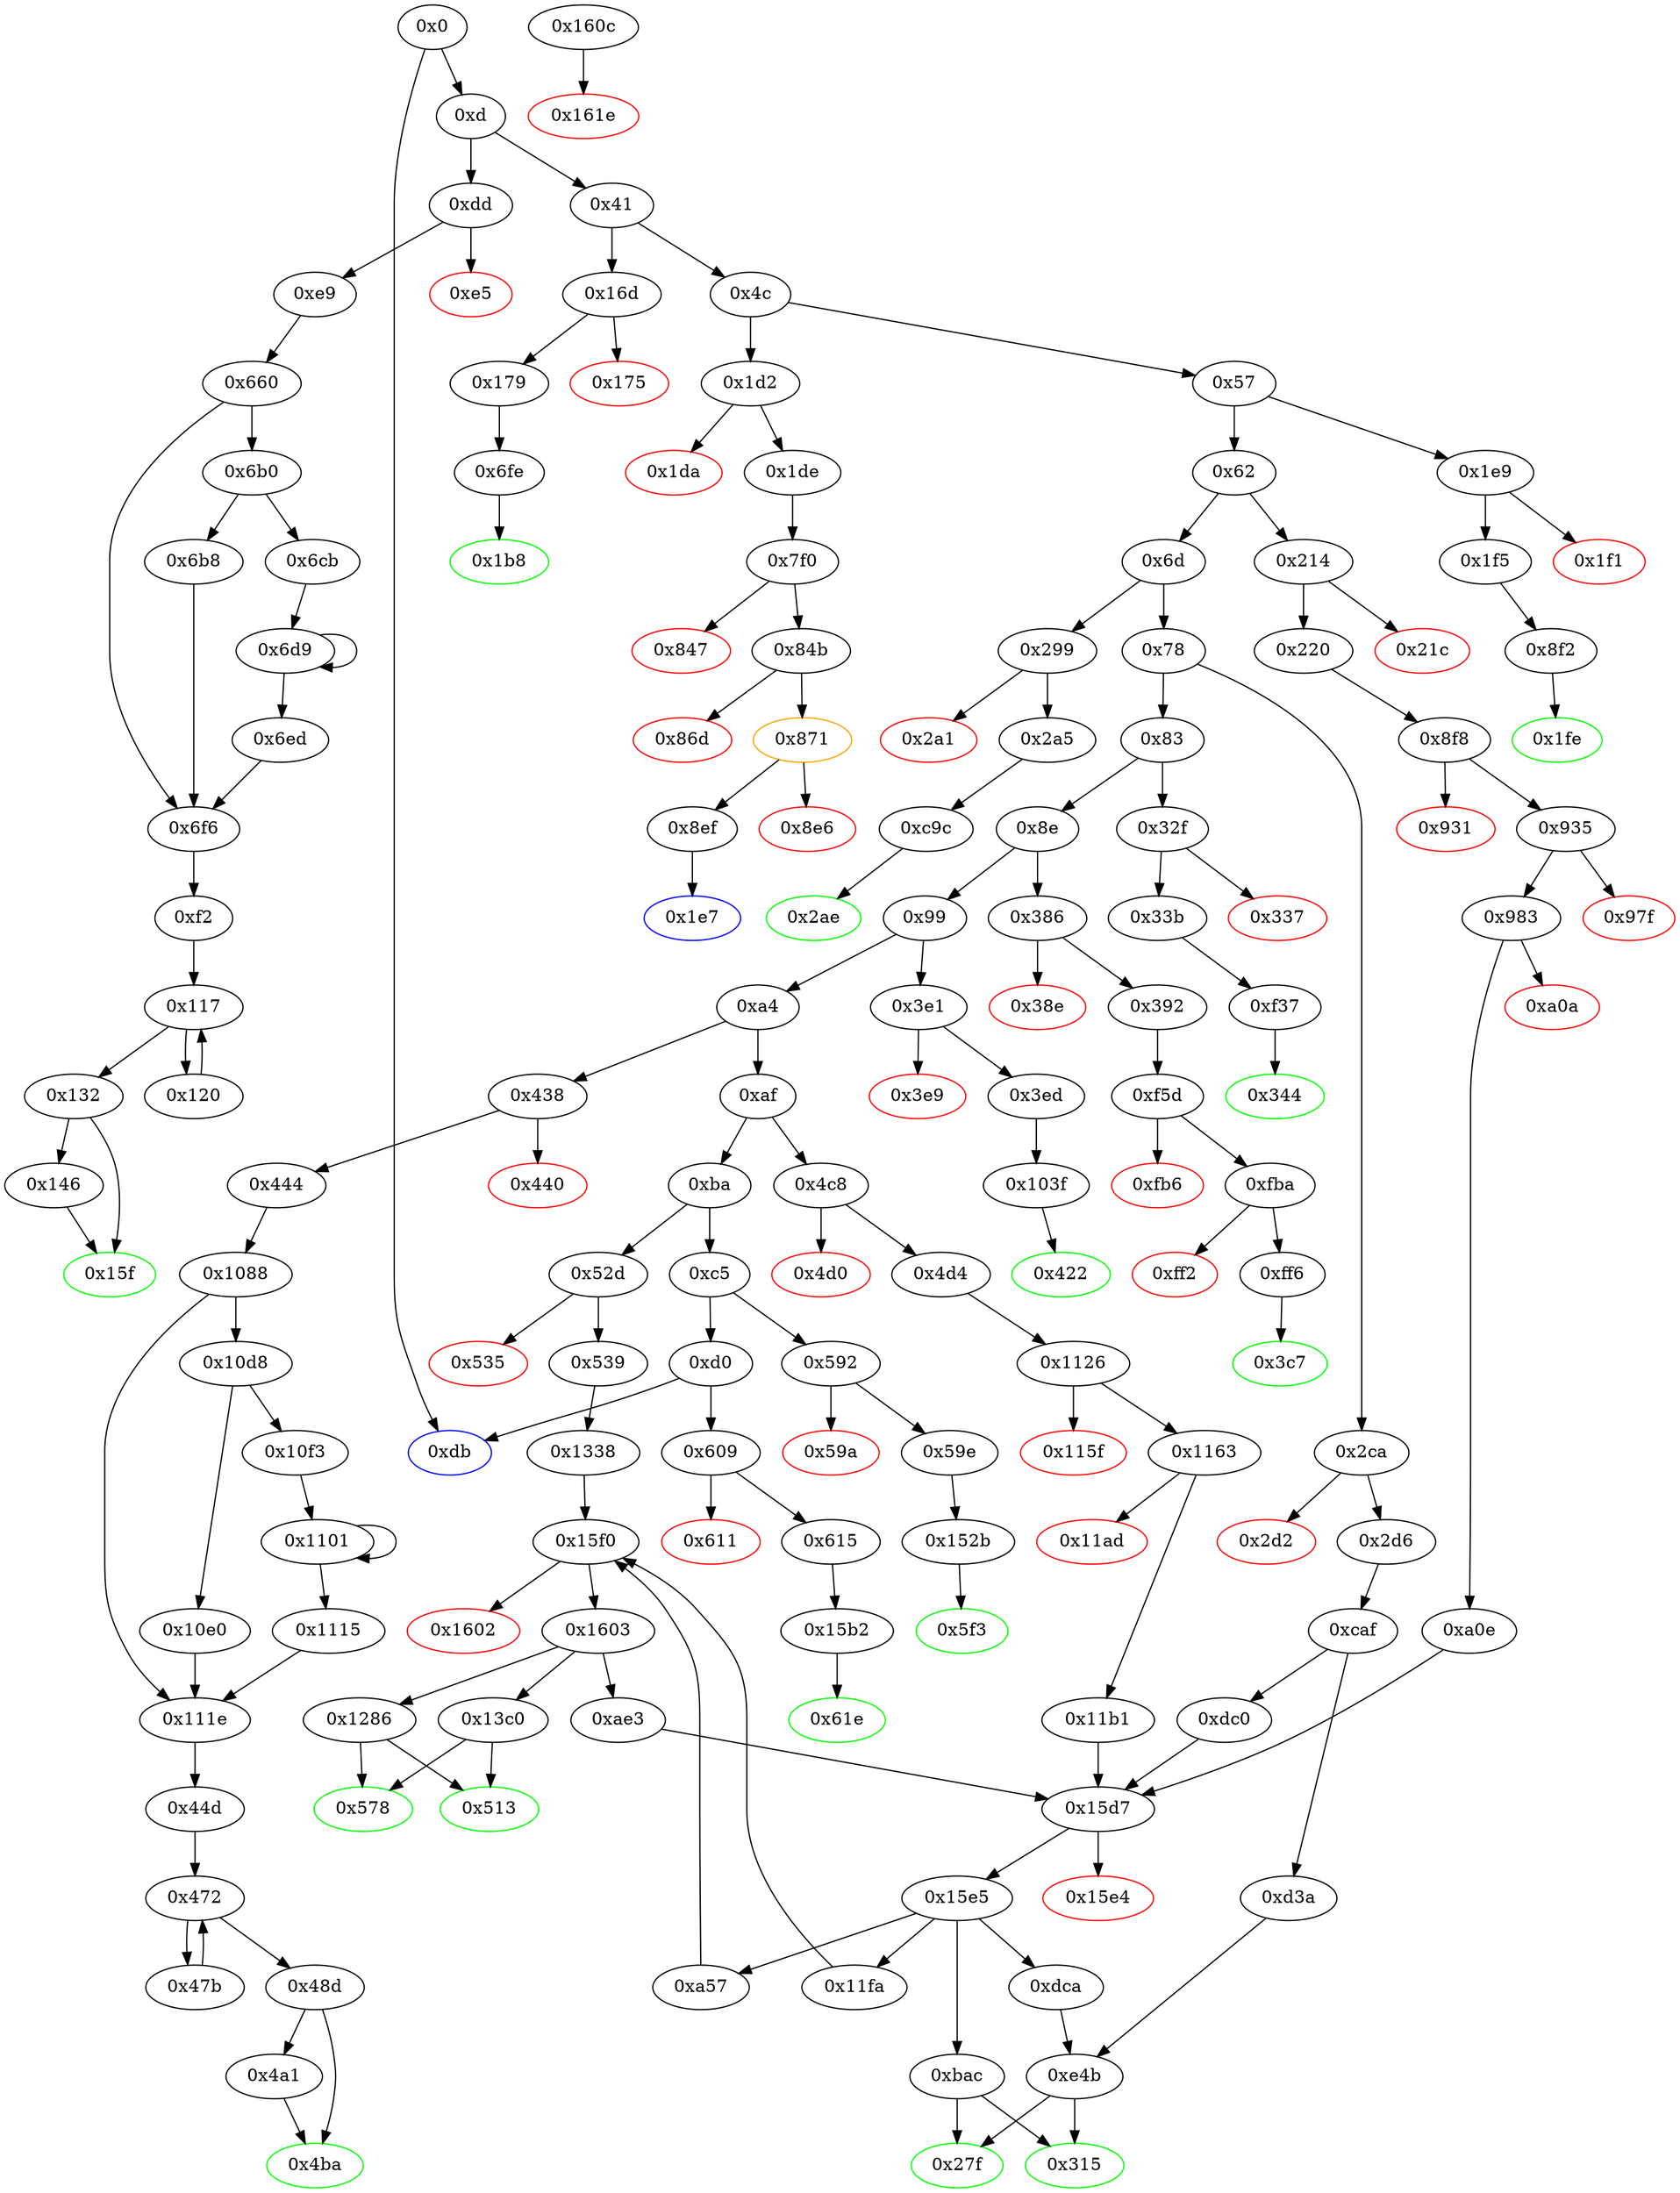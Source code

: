 digraph "" {
"0x1602" [color=red, fillcolor=white, id="0x1602", style=filled, tooltip="Block 0x1602\n[0x1602:0x1602]\n---\nPredecessors: [0x15f0]\nSuccessors: []\n---\n0x1602 INVALID\n---\n0x1602: INVALID \n---\nEntry stack: [V11, S8, S7, S6, S5, S4, {0xae3, 0x1286, 0x13c0}, S2, S1, V1275]\nStack pops: 0\nStack additions: []\nExit stack: [V11, S8, S7, S6, S5, S4, {0xae3, 0x1286, 0x13c0}, S2, S1, V1275]\n\nDef sites:\nV11: {0xd.0x35}\nS8: {0x220.0x222, 0xd.0x35, 0x2d6.0x2d8}\nS7: {0x539.0x53b, 0x220.0x245, 0x4d4.0x4d6, 0x2d6.0x2fb}\nS6: {0x539.0x55e, 0x220.0x265, 0x4d4.0x4f9, 0x2d6.0x305}\nS5: {0x539.0x568, 0x220.0x26f, 0x4d4.0x503, 0xcaf.0xcb0}\nS4: {0x8f8.0x8f9, 0x1338.0x1339, 0xcaf.0xd2f, 0x1126.0x1127}\n{0xae3, 0x1286, 0x13c0}: {0x1338.0x133b, 0x11fa.0x123e, 0xa57.0xa9b}\nS2: {0x1338.0x13ba, 0x11fa.0x1280, 0xa57.0xadd}\nS1: {0x539.0x568, 0x220.0x26f, 0x4d4.0x503, 0xcaf.0xcb0}\nV1275: {0x15f0.0x15f5}\n"];
"0x386" [fillcolor=white, id="0x386", style=filled, tooltip="Block 0x386\n[0x386:0x38d]\n---\nPredecessors: [0x8e]\nSuccessors: [0x38e, 0x392]\n---\n0x386 JUMPDEST\n0x387 CALLVALUE\n0x388 DUP1\n0x389 ISZERO\n0x38a PUSH2 0x392\n0x38d JUMPI\n---\n0x386: JUMPDEST \n0x387: V249 = CALLVALUE\n0x389: V250 = ISZERO V249\n0x38a: V251 = 0x392\n0x38d: JUMPI 0x392 V250\n---\nEntry stack: [V11]\nStack pops: 0\nStack additions: [V249]\nExit stack: [V11, V249]\n\nDef sites:\nV11: {0xd.0x35}\n"];
"0x4c" [fillcolor=white, id="0x4c", style=filled, tooltip="Block 0x4c\n[0x4c:0x56]\n---\nPredecessors: [0x41]\nSuccessors: [0x57, 0x1d2]\n---\n0x4c DUP1\n0x4d PUSH4 0xfdb1c10\n0x52 EQ\n0x53 PUSH2 0x1d2\n0x56 JUMPI\n---\n0x4d: V18 = 0xfdb1c10\n0x52: V19 = EQ 0xfdb1c10 V11\n0x53: V20 = 0x1d2\n0x56: JUMPI 0x1d2 V19\n---\nEntry stack: [V11]\nStack pops: 1\nStack additions: [S0]\nExit stack: [V11]\n\nDef sites:\nV11: {0xd.0x35}\n"];
"0x337" [color=red, fillcolor=white, id="0x337", style=filled, tooltip="Block 0x337\n[0x337:0x33a]\n---\nPredecessors: [0x32f]\nSuccessors: []\n---\n0x337 PUSH1 0x0\n0x339 DUP1\n0x33a REVERT\n---\n0x337: V235 = 0x0\n0x33a: REVERT 0x0 0x0\n---\nEntry stack: [V11, V232]\nStack pops: 0\nStack additions: []\nExit stack: [V11, V232]\n\nDef sites:\nV11: {0xd.0x35}\nV232: {0x32f.0x330}\n"];
"0x6d" [fillcolor=white, id="0x6d", style=filled, tooltip="Block 0x6d\n[0x6d:0x77]\n---\nPredecessors: [0x62]\nSuccessors: [0x78, 0x299]\n---\n0x6d DUP1\n0x6e PUSH4 0x313ce567\n0x73 EQ\n0x74 PUSH2 0x299\n0x77 JUMPI\n---\n0x6e: V27 = 0x313ce567\n0x73: V28 = EQ 0x313ce567 V11\n0x74: V29 = 0x299\n0x77: JUMPI 0x299 V28\n---\nEntry stack: [V11]\nStack pops: 1\nStack additions: [S0]\nExit stack: [V11]\n\nDef sites:\nV11: {0xd.0x35}\n"];
"0x15e4" [color=red, fillcolor=white, id="0x15e4", style=filled, tooltip="Block 0x15e4\n[0x15e4:0x15e4]\n---\nPredecessors: [0x15d7]\nSuccessors: []\n---\n0x15e4 INVALID\n---\n0x15e4: INVALID \n---\nEntry stack: [V11, S8, S7, S6, S5, S4, {0xa57, 0xbac, 0xdca, 0x11fa}, S2, S1, 0x0]\nStack pops: 0\nStack additions: []\nExit stack: [V11, S8, S7, S6, S5, S4, {0xa57, 0xbac, 0xdca, 0x11fa}, S2, S1, 0x0]\n\nDef sites:\nV11: {0xd.0x35}\nS8: {0x220.0x222, 0xd.0x35, 0x2d6.0x2d8}\nS7: {0x539.0x53b, 0x220.0x245, 0x4d4.0x4d6, 0x2d6.0x2fb}\nS6: {0x539.0x55e, 0x220.0x265, 0x4d4.0x4f9, 0x2d6.0x305}\nS5: {0x539.0x568, 0x220.0x26f, 0x4d4.0x503, 0xcaf.0xcb0}\nS4: {0x8f8.0x8f9, 0x1338.0x1339, 0xcaf.0xd2f, 0x1126.0x1127}\n{0xa57, 0xbac, 0xdca, 0x11fa}: {0x11b1.0x11b2, 0xdc0.0xdc1, 0xae3.0xb27, 0xa0e.0xa0f}\nS2: {0x11b1.0x11f4, 0xae3.0xba6, 0xcaf.0xd2f, 0xa0e.0xa51}\nS1: {0x539.0x568, 0x220.0x26f, 0x4d4.0x503, 0x2d6.0x305}\n0x0: {0x15d7.0x15d8}\n"];
"0x1286" [fillcolor=white, id="0x1286", style=filled, tooltip="Block 0x1286\n[0x1286:0x1337]\n---\nPredecessors: [0x1603]\nSuccessors: [0x513, 0x578]\n---\n0x1286 JUMPDEST\n0x1287 PUSH1 0x2\n0x1289 PUSH1 0x0\n0x128b DUP6\n0x128c PUSH20 0xffffffffffffffffffffffffffffffffffffffff\n0x12a1 AND\n0x12a2 PUSH20 0xffffffffffffffffffffffffffffffffffffffff\n0x12b7 AND\n0x12b8 DUP2\n0x12b9 MSTORE\n0x12ba PUSH1 0x20\n0x12bc ADD\n0x12bd SWAP1\n0x12be DUP2\n0x12bf MSTORE\n0x12c0 PUSH1 0x20\n0x12c2 ADD\n0x12c3 PUSH1 0x0\n0x12c5 SHA3\n0x12c6 DUP2\n0x12c7 SWAP1\n0x12c8 SSTORE\n0x12c9 POP\n0x12ca DUP3\n0x12cb PUSH20 0xffffffffffffffffffffffffffffffffffffffff\n0x12e0 AND\n0x12e1 CALLER\n0x12e2 PUSH20 0xffffffffffffffffffffffffffffffffffffffff\n0x12f7 AND\n0x12f8 PUSH32 0xddf252ad1be2c89b69c2b068fc378daa952ba7f163c4a11628f55a4df523b3ef\n0x1319 DUP5\n0x131a PUSH1 0x40\n0x131c MLOAD\n0x131d DUP1\n0x131e DUP3\n0x131f DUP2\n0x1320 MSTORE\n0x1321 PUSH1 0x20\n0x1323 ADD\n0x1324 SWAP2\n0x1325 POP\n0x1326 POP\n0x1327 PUSH1 0x40\n0x1329 MLOAD\n0x132a DUP1\n0x132b SWAP2\n0x132c SUB\n0x132d SWAP1\n0x132e LOG3\n0x132f PUSH1 0x1\n0x1331 SWAP1\n0x1332 POP\n0x1333 SWAP3\n0x1334 SWAP2\n0x1335 POP\n0x1336 POP\n0x1337 JUMP\n---\n0x1286: JUMPDEST \n0x1287: V1118 = 0x2\n0x1289: V1119 = 0x0\n0x128c: V1120 = 0xffffffffffffffffffffffffffffffffffffffff\n0x12a1: V1121 = AND 0xffffffffffffffffffffffffffffffffffffffff S3\n0x12a2: V1122 = 0xffffffffffffffffffffffffffffffffffffffff\n0x12b7: V1123 = AND 0xffffffffffffffffffffffffffffffffffffffff V1121\n0x12b9: M[0x0] = V1123\n0x12ba: V1124 = 0x20\n0x12bc: V1125 = ADD 0x20 0x0\n0x12bf: M[0x20] = 0x2\n0x12c0: V1126 = 0x20\n0x12c2: V1127 = ADD 0x20 0x20\n0x12c3: V1128 = 0x0\n0x12c5: V1129 = SHA3 0x0 0x40\n0x12c8: S[V1129] = S0\n0x12cb: V1130 = 0xffffffffffffffffffffffffffffffffffffffff\n0x12e0: V1131 = AND 0xffffffffffffffffffffffffffffffffffffffff S3\n0x12e1: V1132 = CALLER\n0x12e2: V1133 = 0xffffffffffffffffffffffffffffffffffffffff\n0x12f7: V1134 = AND 0xffffffffffffffffffffffffffffffffffffffff V1132\n0x12f8: V1135 = 0xddf252ad1be2c89b69c2b068fc378daa952ba7f163c4a11628f55a4df523b3ef\n0x131a: V1136 = 0x40\n0x131c: V1137 = M[0x40]\n0x1320: M[V1137] = S2\n0x1321: V1138 = 0x20\n0x1323: V1139 = ADD 0x20 V1137\n0x1327: V1140 = 0x40\n0x1329: V1141 = M[0x40]\n0x132c: V1142 = SUB V1139 V1141\n0x132e: LOG V1141 V1142 0xddf252ad1be2c89b69c2b068fc378daa952ba7f163c4a11628f55a4df523b3ef V1134 V1131\n0x132f: V1143 = 0x1\n0x1337: JUMP S4\n---\nEntry stack: [V11, S5, S4, S3, S2, 0x0, S0]\nStack pops: 5\nStack additions: [0x1]\nExit stack: [V11, S5, 0x1]\n\nDef sites:\nV11: {0xd.0x35}\nS5: {0x220.0x222, 0xd.0x35}\nS4: {0x539.0x53b, 0x220.0x245, 0x4d4.0x4d6}\nS3: {0x539.0x55e, 0x220.0x265, 0x4d4.0x4f9}\nS2: {0x539.0x568, 0x220.0x26f, 0x4d4.0x503}\n0x0: {0x8f8.0x8f9, 0x1338.0x1339, 0x1126.0x1127}\nS0: {0x15f0_0xa57.0x15f5, 0x15f0_0x11fa.0x15f5, 0x15f0_0x1338.0x15f5}\n"];
"0xa4" [fillcolor=white, id="0xa4", style=filled, tooltip="Block 0xa4\n[0xa4:0xae]\n---\nPredecessors: [0x99]\nSuccessors: [0xaf, 0x438]\n---\n0xa4 DUP1\n0xa5 PUSH4 0x95d89b41\n0xaa EQ\n0xab PUSH2 0x438\n0xae JUMPI\n---\n0xa5: V42 = 0x95d89b41\n0xaa: V43 = EQ 0x95d89b41 V11\n0xab: V44 = 0x438\n0xae: JUMPI 0x438 V43\n---\nEntry stack: [V11]\nStack pops: 1\nStack additions: [S0]\nExit stack: [V11]\n\nDef sites:\nV11: {0xd.0x35}\n"];
"0x59e" [fillcolor=white, id="0x59e", style=filled, tooltip="Block 0x59e\n[0x59e:0x5f2]\n---\nPredecessors: [0x592]\nSuccessors: [0x152b]\n---\n0x59e JUMPDEST\n0x59f POP\n0x5a0 PUSH2 0x5f3\n0x5a3 PUSH1 0x4\n0x5a5 DUP1\n0x5a6 CALLDATASIZE\n0x5a7 SUB\n0x5a8 DUP2\n0x5a9 ADD\n0x5aa SWAP1\n0x5ab DUP1\n0x5ac DUP1\n0x5ad CALLDATALOAD\n0x5ae PUSH20 0xffffffffffffffffffffffffffffffffffffffff\n0x5c3 AND\n0x5c4 SWAP1\n0x5c5 PUSH1 0x20\n0x5c7 ADD\n0x5c8 SWAP1\n0x5c9 SWAP3\n0x5ca SWAP2\n0x5cb SWAP1\n0x5cc DUP1\n0x5cd CALLDATALOAD\n0x5ce PUSH20 0xffffffffffffffffffffffffffffffffffffffff\n0x5e3 AND\n0x5e4 SWAP1\n0x5e5 PUSH1 0x20\n0x5e7 ADD\n0x5e8 SWAP1\n0x5e9 SWAP3\n0x5ea SWAP2\n0x5eb SWAP1\n0x5ec POP\n0x5ed POP\n0x5ee POP\n0x5ef PUSH2 0x152b\n0x5f2 JUMP\n---\n0x59e: JUMPDEST \n0x5a0: V406 = 0x5f3\n0x5a3: V407 = 0x4\n0x5a6: V408 = CALLDATASIZE\n0x5a7: V409 = SUB V408 0x4\n0x5a9: V410 = ADD 0x4 V409\n0x5ad: V411 = CALLDATALOAD 0x4\n0x5ae: V412 = 0xffffffffffffffffffffffffffffffffffffffff\n0x5c3: V413 = AND 0xffffffffffffffffffffffffffffffffffffffff V411\n0x5c5: V414 = 0x20\n0x5c7: V415 = ADD 0x20 0x4\n0x5cd: V416 = CALLDATALOAD 0x24\n0x5ce: V417 = 0xffffffffffffffffffffffffffffffffffffffff\n0x5e3: V418 = AND 0xffffffffffffffffffffffffffffffffffffffff V416\n0x5e5: V419 = 0x20\n0x5e7: V420 = ADD 0x20 0x24\n0x5ef: V421 = 0x152b\n0x5f2: JUMP 0x152b\n---\nEntry stack: [V11, V402]\nStack pops: 1\nStack additions: [0x5f3, V413, V418]\nExit stack: [V11, 0x5f3, V413, V418]\n\nDef sites:\nV11: {0xd.0x35}\nV402: {0x592.0x593}\n"];
"0x3e1" [fillcolor=white, id="0x3e1", style=filled, tooltip="Block 0x3e1\n[0x3e1:0x3e8]\n---\nPredecessors: [0x99]\nSuccessors: [0x3e9, 0x3ed]\n---\n0x3e1 JUMPDEST\n0x3e2 CALLVALUE\n0x3e3 DUP1\n0x3e4 ISZERO\n0x3e5 PUSH2 0x3ed\n0x3e8 JUMPI\n---\n0x3e1: JUMPDEST \n0x3e2: V275 = CALLVALUE\n0x3e4: V276 = ISZERO V275\n0x3e5: V277 = 0x3ed\n0x3e8: JUMPI 0x3ed V276\n---\nEntry stack: [V11]\nStack pops: 0\nStack additions: [V275]\nExit stack: [V11, V275]\n\nDef sites:\nV11: {0xd.0x35}\n"];
"0x15f" [color=green, fillcolor=white, id="0x15f", style=filled, tooltip="Block 0x15f\n[0x15f:0x16c]\n---\nPredecessors: [0x132, 0x146]\nSuccessors: []\n---\n0x15f JUMPDEST\n0x160 POP\n0x161 SWAP3\n0x162 POP\n0x163 POP\n0x164 POP\n0x165 PUSH1 0x40\n0x167 MLOAD\n0x168 DUP1\n0x169 SWAP2\n0x16a SUB\n0x16b SWAP1\n0x16c RETURN\n---\n0x15f: JUMPDEST \n0x165: V101 = 0x40\n0x167: V102 = M[0x40]\n0x16a: V103 = SUB S1 V102\n0x16c: RETURN V102 V103\n---\nEntry stack: [V11, 0xf2, V466, V64, V64, S1, V86]\nStack pops: 5\nStack additions: []\nExit stack: [V11, 0xf2]\n\nDef sites:\nV11: {0xd.0x35}\n0xf2: {0xe9.0xeb}\nV466: {0x660.0x685}\nV64: {0xf2.0xf5}\nV64: {0xf2.0xf5}\nS1: {0x132.0x13b, 0x146.0x15c}\nV86: {0x132.0x13f}\n"];
"0x61e" [color=green, fillcolor=white, id="0x61e", style=filled, tooltip="Block 0x61e\n[0x61e:0x65f]\n---\nPredecessors: [0x15b2]\nSuccessors: []\n---\n0x61e JUMPDEST\n0x61f PUSH1 0x40\n0x621 MLOAD\n0x622 DUP1\n0x623 DUP3\n0x624 PUSH20 0xffffffffffffffffffffffffffffffffffffffff\n0x639 AND\n0x63a PUSH20 0xffffffffffffffffffffffffffffffffffffffff\n0x64f AND\n0x650 DUP2\n0x651 MSTORE\n0x652 PUSH1 0x20\n0x654 ADD\n0x655 SWAP2\n0x656 POP\n0x657 POP\n0x658 PUSH1 0x40\n0x65a MLOAD\n0x65b DUP1\n0x65c SWAP2\n0x65d SUB\n0x65e SWAP1\n0x65f RETURN\n---\n0x61e: JUMPDEST \n0x61f: V435 = 0x40\n0x621: V436 = M[0x40]\n0x624: V437 = 0xffffffffffffffffffffffffffffffffffffffff\n0x639: V438 = AND 0xffffffffffffffffffffffffffffffffffffffff V1266\n0x63a: V439 = 0xffffffffffffffffffffffffffffffffffffffff\n0x64f: V440 = AND 0xffffffffffffffffffffffffffffffffffffffff V438\n0x651: M[V436] = V440\n0x652: V441 = 0x20\n0x654: V442 = ADD 0x20 V436\n0x658: V443 = 0x40\n0x65a: V444 = M[0x40]\n0x65d: V445 = SUB V442 V444\n0x65f: RETURN V444 V445\n---\nEntry stack: [V11, 0x61e, V1266]\nStack pops: 1\nStack additions: []\nExit stack: [V11, 0x61e]\n\nDef sites:\nV11: {0xd.0x35}\n0x61e: {0x615.0x617}\nV1266: {0x15b2.0x15d4}\n"];
"0x1126" [fillcolor=white, id="0x1126", style=filled, tooltip="Block 0x1126\n[0x1126:0x115e]\n---\nPredecessors: [0x4d4]\nSuccessors: [0x115f, 0x1163]\n---\n0x1126 JUMPDEST\n0x1127 PUSH1 0x0\n0x1129 DUP1\n0x112a PUSH20 0xffffffffffffffffffffffffffffffffffffffff\n0x113f AND\n0x1140 DUP4\n0x1141 PUSH20 0xffffffffffffffffffffffffffffffffffffffff\n0x1156 AND\n0x1157 EQ\n0x1158 ISZERO\n0x1159 ISZERO\n0x115a ISZERO\n0x115b PUSH2 0x1163\n0x115e JUMPI\n---\n0x1126: JUMPDEST \n0x1127: V1043 = 0x0\n0x112a: V1044 = 0xffffffffffffffffffffffffffffffffffffffff\n0x113f: V1045 = AND 0xffffffffffffffffffffffffffffffffffffffff 0x0\n0x1141: V1046 = 0xffffffffffffffffffffffffffffffffffffffff\n0x1156: V1047 = AND 0xffffffffffffffffffffffffffffffffffffffff V355\n0x1157: V1048 = EQ V1047 0x0\n0x1158: V1049 = ISZERO V1048\n0x1159: V1050 = ISZERO V1049\n0x115a: V1051 = ISZERO V1050\n0x115b: V1052 = 0x1163\n0x115e: JUMPI 0x1163 V1051\n---\nEntry stack: [V11, 0x513, V355, V358]\nStack pops: 2\nStack additions: [S1, S0, 0x0]\nExit stack: [V11, 0x513, V355, V358, 0x0]\n\nDef sites:\nV11: {0xd.0x35}\n0x513: {0x4d4.0x4d6}\nV355: {0x4d4.0x4f9}\nV358: {0x4d4.0x503}\n"];
"0xf5d" [fillcolor=white, id="0xf5d", style=filled, tooltip="Block 0xf5d\n[0xf5d:0xfb5]\n---\nPredecessors: [0x392]\nSuccessors: [0xfb6, 0xfba]\n---\n0xf5d JUMPDEST\n0xf5e PUSH1 0x0\n0xf60 DUP1\n0xf61 PUSH1 0x0\n0xf63 SWAP1\n0xf64 SLOAD\n0xf65 SWAP1\n0xf66 PUSH2 0x100\n0xf69 EXP\n0xf6a SWAP1\n0xf6b DIV\n0xf6c PUSH20 0xffffffffffffffffffffffffffffffffffffffff\n0xf81 AND\n0xf82 PUSH20 0xffffffffffffffffffffffffffffffffffffffff\n0xf97 AND\n0xf98 CALLER\n0xf99 PUSH20 0xffffffffffffffffffffffffffffffffffffffff\n0xfae AND\n0xfaf EQ\n0xfb0 ISZERO\n0xfb1 ISZERO\n0xfb2 PUSH2 0xfba\n0xfb5 JUMPI\n---\n0xf5d: JUMPDEST \n0xf5e: V923 = 0x0\n0xf61: V924 = 0x0\n0xf64: V925 = S[0x0]\n0xf66: V926 = 0x100\n0xf69: V927 = EXP 0x100 0x0\n0xf6b: V928 = DIV V925 0x1\n0xf6c: V929 = 0xffffffffffffffffffffffffffffffffffffffff\n0xf81: V930 = AND 0xffffffffffffffffffffffffffffffffffffffff V928\n0xf82: V931 = 0xffffffffffffffffffffffffffffffffffffffff\n0xf97: V932 = AND 0xffffffffffffffffffffffffffffffffffffffff V930\n0xf98: V933 = CALLER\n0xf99: V934 = 0xffffffffffffffffffffffffffffffffffffffff\n0xfae: V935 = AND 0xffffffffffffffffffffffffffffffffffffffff V933\n0xfaf: V936 = EQ V935 V932\n0xfb0: V937 = ISZERO V936\n0xfb1: V938 = ISZERO V937\n0xfb2: V939 = 0xfba\n0xfb5: JUMPI 0xfba V938\n---\nEntry stack: [V11, 0x3c7, V260]\nStack pops: 0\nStack additions: [0x0]\nExit stack: [V11, 0x3c7, V260, 0x0]\n\nDef sites:\nV11: {0xd.0x35}\n0x3c7: {0x392.0x394}\nV260: {0x392.0x3b7}\n"];
"0x38e" [color=red, fillcolor=white, id="0x38e", style=filled, tooltip="Block 0x38e\n[0x38e:0x391]\n---\nPredecessors: [0x386]\nSuccessors: []\n---\n0x38e PUSH1 0x0\n0x390 DUP1\n0x391 REVERT\n---\n0x38e: V252 = 0x0\n0x391: REVERT 0x0 0x0\n---\nEntry stack: [V11, V249]\nStack pops: 0\nStack additions: []\nExit stack: [V11, V249]\n\nDef sites:\nV11: {0xd.0x35}\nV249: {0x386.0x387}\n"];
"0x1f5" [fillcolor=white, id="0x1f5", style=filled, tooltip="Block 0x1f5\n[0x1f5:0x1fd]\n---\nPredecessors: [0x1e9]\nSuccessors: [0x8f2]\n---\n0x1f5 JUMPDEST\n0x1f6 POP\n0x1f7 PUSH2 0x1fe\n0x1fa PUSH2 0x8f2\n0x1fd JUMP\n---\n0x1f5: JUMPDEST \n0x1f7: V143 = 0x1fe\n0x1fa: V144 = 0x8f2\n0x1fd: JUMP 0x8f2\n---\nEntry stack: [V11, V139]\nStack pops: 1\nStack additions: [0x1fe]\nExit stack: [V11, 0x1fe]\n\nDef sites:\nV11: {0xd.0x35}\nV139: {0x1e9.0x1ea}\n"];
"0x84b" [fillcolor=white, id="0x84b", style=filled, tooltip="Block 0x84b\n[0x84b:0x86c]\n---\nPredecessors: [0x7f0]\nSuccessors: [0x86d, 0x871]\n---\n0x84b JUMPDEST\n0x84c PUSH1 0x0\n0x84e ADDRESS\n0x84f PUSH20 0xffffffffffffffffffffffffffffffffffffffff\n0x864 AND\n0x865 BALANCE\n0x866 GT\n0x867 ISZERO\n0x868 ISZERO\n0x869 PUSH2 0x871\n0x86c JUMPI\n---\n0x84b: JUMPDEST \n0x84c: V566 = 0x0\n0x84e: V567 = ADDRESS\n0x84f: V568 = 0xffffffffffffffffffffffffffffffffffffffff\n0x864: V569 = AND 0xffffffffffffffffffffffffffffffffffffffff V567\n0x865: V570 = BALANCE V569\n0x866: V571 = GT V570 0x0\n0x867: V572 = ISZERO V571\n0x868: V573 = ISZERO V572\n0x869: V574 = 0x871\n0x86c: JUMPI 0x871 V573\n---\nEntry stack: [V11, 0x1e7]\nStack pops: 0\nStack additions: []\nExit stack: [V11, 0x1e7]\n\nDef sites:\nV11: {0xd.0x35}\n0x1e7: {0x1de.0x1e0}\n"];
"0x8e" [fillcolor=white, id="0x8e", style=filled, tooltip="Block 0x8e\n[0x8e:0x98]\n---\nPredecessors: [0x83]\nSuccessors: [0x99, 0x386]\n---\n0x8e DUP1\n0x8f PUSH4 0x704b6c02\n0x94 EQ\n0x95 PUSH2 0x386\n0x98 JUMPI\n---\n0x8f: V36 = 0x704b6c02\n0x94: V37 = EQ 0x704b6c02 V11\n0x95: V38 = 0x386\n0x98: JUMPI 0x386 V37\n---\nEntry stack: [V11]\nStack pops: 1\nStack additions: [S0]\nExit stack: [V11]\n\nDef sites:\nV11: {0xd.0x35}\n"];
"0x62" [fillcolor=white, id="0x62", style=filled, tooltip="Block 0x62\n[0x62:0x6c]\n---\nPredecessors: [0x57]\nSuccessors: [0x6d, 0x214]\n---\n0x62 DUP1\n0x63 PUSH4 0x23b872dd\n0x68 EQ\n0x69 PUSH2 0x214\n0x6c JUMPI\n---\n0x63: V24 = 0x23b872dd\n0x68: V25 = EQ 0x23b872dd V11\n0x69: V26 = 0x214\n0x6c: JUMPI 0x214 V25\n---\nEntry stack: [V11]\nStack pops: 1\nStack additions: [S0]\nExit stack: [V11]\n\nDef sites:\nV11: {0xd.0x35}\n"];
"0x6ed" [fillcolor=white, id="0x6ed", style=filled, tooltip="Block 0x6ed\n[0x6ed:0x6f5]\n---\nPredecessors: [0x6d9]\nSuccessors: [0x6f6]\n---\n0x6ed DUP3\n0x6ee SWAP1\n0x6ef SUB\n0x6f0 PUSH1 0x1f\n0x6f2 AND\n0x6f3 DUP3\n0x6f4 ADD\n0x6f5 SWAP2\n---\n0x6ef: V506 = SUB V503 V494\n0x6f0: V507 = 0x1f\n0x6f2: V508 = AND 0x1f V506\n0x6f4: V509 = ADD V494 V508\n---\nEntry stack: [V11, 0xf2, V466, 0x3, V457, V494, V501, V503]\nStack pops: 3\nStack additions: [V509, S1, S2]\nExit stack: [V11, 0xf2, V466, 0x3, V457, V509, V501, V494]\n\nDef sites:\nV11: {0xd.0x35}\n0xf2: {0xe9.0xeb}\nV466: {0x660.0x685}\n0x3: {0x660.0x661}\nV457: {0x660.0x675}\nV494: {0x6cb.0x6cd}\nV501: {0x6d9.0x6e1}\nV503: {0x6d9.0x6e5}\n"];
"0x931" [color=red, fillcolor=white, id="0x931", style=filled, tooltip="Block 0x931\n[0x931:0x934]\n---\nPredecessors: [0x8f8]\nSuccessors: []\n---\n0x931 PUSH1 0x0\n0x933 DUP1\n0x934 REVERT\n---\n0x931: V618 = 0x0\n0x934: REVERT 0x0 0x0\n---\nEntry stack: [V11, 0x27f, V163, V168, V171, 0x0]\nStack pops: 0\nStack additions: []\nExit stack: [V11, 0x27f, V163, V168, V171, 0x0]\n\nDef sites:\nV11: {0xd.0x35}\n0x27f: {0x220.0x222}\nV163: {0x220.0x245}\nV168: {0x220.0x265}\nV171: {0x220.0x26f}\n0x0: {0x8f8.0x8f9}\n"];
"0x5f3" [color=green, fillcolor=white, id="0x5f3", style=filled, tooltip="Block 0x5f3\n[0x5f3:0x608]\n---\nPredecessors: [0x152b]\nSuccessors: []\n---\n0x5f3 JUMPDEST\n0x5f4 PUSH1 0x40\n0x5f6 MLOAD\n0x5f7 DUP1\n0x5f8 DUP3\n0x5f9 DUP2\n0x5fa MSTORE\n0x5fb PUSH1 0x20\n0x5fd ADD\n0x5fe SWAP2\n0x5ff POP\n0x600 POP\n0x601 PUSH1 0x40\n0x603 MLOAD\n0x604 DUP1\n0x605 SWAP2\n0x606 SUB\n0x607 SWAP1\n0x608 RETURN\n---\n0x5f3: JUMPDEST \n0x5f4: V422 = 0x40\n0x5f6: V423 = M[0x40]\n0x5fa: M[V423] = V1259\n0x5fb: V424 = 0x20\n0x5fd: V425 = ADD 0x20 V423\n0x601: V426 = 0x40\n0x603: V427 = M[0x40]\n0x606: V428 = SUB V425 V427\n0x608: RETURN V427 V428\n---\nEntry stack: [V11, V1259]\nStack pops: 1\nStack additions: []\nExit stack: [V11]\n\nDef sites:\nV11: {0xd.0x35}\nV1259: {0x152b.0x15aa}\n"];
"0x16d" [fillcolor=white, id="0x16d", style=filled, tooltip="Block 0x16d\n[0x16d:0x174]\n---\nPredecessors: [0x41]\nSuccessors: [0x175, 0x179]\n---\n0x16d JUMPDEST\n0x16e CALLVALUE\n0x16f DUP1\n0x170 ISZERO\n0x171 PUSH2 0x179\n0x174 JUMPI\n---\n0x16d: JUMPDEST \n0x16e: V104 = CALLVALUE\n0x170: V105 = ISZERO V104\n0x171: V106 = 0x179\n0x174: JUMPI 0x179 V105\n---\nEntry stack: [V11]\nStack pops: 0\nStack additions: [V104]\nExit stack: [V11, V104]\n\nDef sites:\nV11: {0xd.0x35}\n"];
"0x78" [fillcolor=white, id="0x78", style=filled, tooltip="Block 0x78\n[0x78:0x82]\n---\nPredecessors: [0x6d]\nSuccessors: [0x83, 0x2ca]\n---\n0x78 DUP1\n0x79 PUSH4 0x66188463\n0x7e EQ\n0x7f PUSH2 0x2ca\n0x82 JUMPI\n---\n0x79: V30 = 0x66188463\n0x7e: V31 = EQ 0x66188463 V11\n0x7f: V32 = 0x2ca\n0x82: JUMPI 0x2ca V31\n---\nEntry stack: [V11]\nStack pops: 1\nStack additions: [S0]\nExit stack: [V11]\n\nDef sites:\nV11: {0xd.0x35}\n"];
"0x472" [fillcolor=white, id="0x472", style=filled, tooltip="Block 0x472\n[0x472:0x47a]\n---\nPredecessors: [0x44d, 0x47b]\nSuccessors: [0x47b, 0x48d]\n---\n0x472 JUMPDEST\n0x473 DUP4\n0x474 DUP2\n0x475 LT\n0x476 ISZERO\n0x477 PUSH2 0x48d\n0x47a JUMPI\n---\n0x472: JUMPDEST \n0x475: V315 = LT S0 V311\n0x476: V316 = ISZERO V315\n0x477: V317 = 0x48d\n0x47a: JUMPI 0x48d V316\n---\nEntry stack: [V11, 0x44d, V999, V304, V304, V310, V313, V311, V311, V310, V313, S0]\nStack pops: 4\nStack additions: [S3, S2, S1, S0]\nExit stack: [V11, 0x44d, V999, V304, V304, V310, V313, V311, V311, V310, V313, S0]\n\nDef sites:\nV11: {0xd.0x35}\n0x44d: {0x444.0x446}\nV999: {0x1088.0x10ad}\nV304: {0x44d.0x450}\nV304: {0x44d.0x450}\nV310: {0x44d.0x463}\nV313: {0x44d.0x46b}\nV311: {0x44d.0x467}\nV311: {0x44d.0x467}\nV310: {0x44d.0x463}\nV313: {0x44d.0x46b}\nS0: {0x47b.0x486, 0x44d.0x470}\n"];
"0x41" [fillcolor=white, id="0x41", style=filled, tooltip="Block 0x41\n[0x41:0x4b]\n---\nPredecessors: [0xd]\nSuccessors: [0x4c, 0x16d]\n---\n0x41 DUP1\n0x42 PUSH4 0x95ea7b3\n0x47 EQ\n0x48 PUSH2 0x16d\n0x4b JUMPI\n---\n0x42: V15 = 0x95ea7b3\n0x47: V16 = EQ 0x95ea7b3 V11\n0x48: V17 = 0x16d\n0x4b: JUMPI 0x16d V16\n---\nEntry stack: [V11]\nStack pops: 1\nStack additions: [S0]\nExit stack: [V11]\n\nDef sites:\nV11: {0xd.0x35}\n"];
"0xaf" [fillcolor=white, id="0xaf", style=filled, tooltip="Block 0xaf\n[0xaf:0xb9]\n---\nPredecessors: [0xa4]\nSuccessors: [0xba, 0x4c8]\n---\n0xaf DUP1\n0xb0 PUSH4 0xa9059cbb\n0xb5 EQ\n0xb6 PUSH2 0x4c8\n0xb9 JUMPI\n---\n0xb0: V45 = 0xa9059cbb\n0xb5: V46 = EQ 0xa9059cbb V11\n0xb6: V47 = 0x4c8\n0xb9: JUMPI 0x4c8 V46\n---\nEntry stack: [V11]\nStack pops: 1\nStack additions: [S0]\nExit stack: [V11]\n\nDef sites:\nV11: {0xd.0x35}\n"];
"0x15d7" [fillcolor=white, id="0x15d7", style=filled, tooltip="Block 0x15d7\n[0x15d7:0x15e3]\n---\nPredecessors: [0xa0e, 0xae3, 0xdc0, 0x11b1]\nSuccessors: [0x15e4, 0x15e5]\n---\n0x15d7 JUMPDEST\n0x15d8 PUSH1 0x0\n0x15da DUP3\n0x15db DUP3\n0x15dc GT\n0x15dd ISZERO\n0x15de ISZERO\n0x15df ISZERO\n0x15e0 PUSH2 0x15e5\n0x15e3 JUMPI\n---\n0x15d7: JUMPDEST \n0x15d8: V1267 = 0x0\n0x15dc: V1268 = GT S0 S1\n0x15dd: V1269 = ISZERO V1268\n0x15de: V1270 = ISZERO V1269\n0x15df: V1271 = ISZERO V1270\n0x15e0: V1272 = 0x15e5\n0x15e3: JUMPI 0x15e5 V1271\n---\nEntry stack: [V11, S7, S6, S5, S4, S3, {0xa57, 0xbac, 0xdca, 0x11fa}, S1, S0]\nStack pops: 2\nStack additions: [S1, S0, 0x0]\nExit stack: [V11, S7, S6, S5, S4, S3, {0xa57, 0xbac, 0xdca, 0x11fa}, S1, S0, 0x0]\n\nDef sites:\nV11: {0xd.0x35}\nS7: {0x220.0x222, 0xd.0x35, 0x2d6.0x2d8}\nS6: {0x539.0x53b, 0x220.0x245, 0x4d4.0x4d6, 0x2d6.0x2fb}\nS5: {0x539.0x55e, 0x220.0x265, 0x4d4.0x4f9, 0x2d6.0x305}\nS4: {0x539.0x568, 0x220.0x26f, 0x4d4.0x503, 0xcaf.0xcb0}\nS3: {0x8f8.0x8f9, 0x1338.0x1339, 0xcaf.0xd2f, 0x1126.0x1127}\n{0xa57, 0xbac, 0xdca, 0x11fa}: {0x11b1.0x11b2, 0xdc0.0xdc1, 0xae3.0xb27, 0xa0e.0xa0f}\nS1: {0x11b1.0x11f4, 0xae3.0xba6, 0xcaf.0xd2f, 0xa0e.0xa51}\nS0: {0x539.0x568, 0x220.0x26f, 0x4d4.0x503, 0x2d6.0x305}\n"];
"0x615" [fillcolor=white, id="0x615", style=filled, tooltip="Block 0x615\n[0x615:0x61d]\n---\nPredecessors: [0x609]\nSuccessors: [0x15b2]\n---\n0x615 JUMPDEST\n0x616 POP\n0x617 PUSH2 0x61e\n0x61a PUSH2 0x15b2\n0x61d JUMP\n---\n0x615: JUMPDEST \n0x617: V433 = 0x61e\n0x61a: V434 = 0x15b2\n0x61d: JUMP 0x15b2\n---\nEntry stack: [V11, V429]\nStack pops: 1\nStack additions: [0x61e]\nExit stack: [V11, 0x61e]\n\nDef sites:\nV11: {0xd.0x35}\nV429: {0x609.0x60a}\n"];
"0x146" [fillcolor=white, id="0x146", style=filled, tooltip="Block 0x146\n[0x146:0x15e]\n---\nPredecessors: [0x132]\nSuccessors: [0x15f]\n---\n0x146 DUP1\n0x147 DUP3\n0x148 SUB\n0x149 DUP1\n0x14a MLOAD\n0x14b PUSH1 0x1\n0x14d DUP4\n0x14e PUSH1 0x20\n0x150 SUB\n0x151 PUSH2 0x100\n0x154 EXP\n0x155 SUB\n0x156 NOT\n0x157 AND\n0x158 DUP2\n0x159 MSTORE\n0x15a PUSH1 0x20\n0x15c ADD\n0x15d SWAP2\n0x15e POP\n---\n0x148: V89 = SUB V84 V86\n0x14a: V90 = M[V89]\n0x14b: V91 = 0x1\n0x14e: V92 = 0x20\n0x150: V93 = SUB 0x20 V86\n0x151: V94 = 0x100\n0x154: V95 = EXP 0x100 V93\n0x155: V96 = SUB V95 0x1\n0x156: V97 = NOT V96\n0x157: V98 = AND V97 V90\n0x159: M[V89] = V98\n0x15a: V99 = 0x20\n0x15c: V100 = ADD 0x20 V89\n---\nEntry stack: [V11, 0xf2, V466, V64, V64, V84, V86]\nStack pops: 2\nStack additions: [V100, S0]\nExit stack: [V11, 0xf2, V466, V64, V64, V100, V86]\n\nDef sites:\nV11: {0xd.0x35}\n0xf2: {0xe9.0xeb}\nV466: {0x660.0x685}\nV64: {0xf2.0xf5}\nV64: {0xf2.0xf5}\nV84: {0x132.0x13b}\nV86: {0x132.0x13f}\n"];
"0x1338" [fillcolor=white, id="0x1338", style=filled, tooltip="Block 0x1338\n[0x1338:0x13bf]\n---\nPredecessors: [0x539]\nSuccessors: [0x15f0]\n---\n0x1338 JUMPDEST\n0x1339 PUSH1 0x0\n0x133b PUSH2 0x13c0\n0x133e PUSH1 0x8\n0x1340 PUSH1 0x0\n0x1342 CALLER\n0x1343 PUSH20 0xffffffffffffffffffffffffffffffffffffffff\n0x1358 AND\n0x1359 PUSH20 0xffffffffffffffffffffffffffffffffffffffff\n0x136e AND\n0x136f DUP2\n0x1370 MSTORE\n0x1371 PUSH1 0x20\n0x1373 ADD\n0x1374 SWAP1\n0x1375 DUP2\n0x1376 MSTORE\n0x1377 PUSH1 0x20\n0x1379 ADD\n0x137a PUSH1 0x0\n0x137c SHA3\n0x137d PUSH1 0x0\n0x137f DUP6\n0x1380 PUSH20 0xffffffffffffffffffffffffffffffffffffffff\n0x1395 AND\n0x1396 PUSH20 0xffffffffffffffffffffffffffffffffffffffff\n0x13ab AND\n0x13ac DUP2\n0x13ad MSTORE\n0x13ae PUSH1 0x20\n0x13b0 ADD\n0x13b1 SWAP1\n0x13b2 DUP2\n0x13b3 MSTORE\n0x13b4 PUSH1 0x20\n0x13b6 ADD\n0x13b7 PUSH1 0x0\n0x13b9 SHA3\n0x13ba SLOAD\n0x13bb DUP4\n0x13bc PUSH2 0x15f0\n0x13bf JUMP\n---\n0x1338: JUMPDEST \n0x1339: V1144 = 0x0\n0x133b: V1145 = 0x13c0\n0x133e: V1146 = 0x8\n0x1340: V1147 = 0x0\n0x1342: V1148 = CALLER\n0x1343: V1149 = 0xffffffffffffffffffffffffffffffffffffffff\n0x1358: V1150 = AND 0xffffffffffffffffffffffffffffffffffffffff V1148\n0x1359: V1151 = 0xffffffffffffffffffffffffffffffffffffffff\n0x136e: V1152 = AND 0xffffffffffffffffffffffffffffffffffffffff V1150\n0x1370: M[0x0] = V1152\n0x1371: V1153 = 0x20\n0x1373: V1154 = ADD 0x20 0x0\n0x1376: M[0x20] = 0x8\n0x1377: V1155 = 0x20\n0x1379: V1156 = ADD 0x20 0x20\n0x137a: V1157 = 0x0\n0x137c: V1158 = SHA3 0x0 0x40\n0x137d: V1159 = 0x0\n0x1380: V1160 = 0xffffffffffffffffffffffffffffffffffffffff\n0x1395: V1161 = AND 0xffffffffffffffffffffffffffffffffffffffff V384\n0x1396: V1162 = 0xffffffffffffffffffffffffffffffffffffffff\n0x13ab: V1163 = AND 0xffffffffffffffffffffffffffffffffffffffff V1161\n0x13ad: M[0x0] = V1163\n0x13ae: V1164 = 0x20\n0x13b0: V1165 = ADD 0x20 0x0\n0x13b3: M[0x20] = V1158\n0x13b4: V1166 = 0x20\n0x13b6: V1167 = ADD 0x20 0x20\n0x13b7: V1168 = 0x0\n0x13b9: V1169 = SHA3 0x0 0x40\n0x13ba: V1170 = S[V1169]\n0x13bc: V1171 = 0x15f0\n0x13bf: JUMP 0x15f0\n---\nEntry stack: [V11, 0x578, V384, V387]\nStack pops: 2\nStack additions: [S1, S0, 0x0, 0x13c0, V1170, S0]\nExit stack: [V11, 0x578, V384, V387, 0x0, 0x13c0, V1170, V387]\n\nDef sites:\nV11: {0xd.0x35}\n0x578: {0x539.0x53b}\nV384: {0x539.0x55e}\nV387: {0x539.0x568}\n"];
"0x11b1" [fillcolor=white, id="0x11b1", style=filled, tooltip="Block 0x11b1\n[0x11b1:0x11f9]\n---\nPredecessors: [0x1163]\nSuccessors: [0x15d7]\n---\n0x11b1 JUMPDEST\n0x11b2 PUSH2 0x11fa\n0x11b5 PUSH1 0x2\n0x11b7 PUSH1 0x0\n0x11b9 CALLER\n0x11ba PUSH20 0xffffffffffffffffffffffffffffffffffffffff\n0x11cf AND\n0x11d0 PUSH20 0xffffffffffffffffffffffffffffffffffffffff\n0x11e5 AND\n0x11e6 DUP2\n0x11e7 MSTORE\n0x11e8 PUSH1 0x20\n0x11ea ADD\n0x11eb SWAP1\n0x11ec DUP2\n0x11ed MSTORE\n0x11ee PUSH1 0x20\n0x11f0 ADD\n0x11f1 PUSH1 0x0\n0x11f3 SHA3\n0x11f4 SLOAD\n0x11f5 DUP4\n0x11f6 PUSH2 0x15d7\n0x11f9 JUMP\n---\n0x11b1: JUMPDEST \n0x11b2: V1074 = 0x11fa\n0x11b5: V1075 = 0x2\n0x11b7: V1076 = 0x0\n0x11b9: V1077 = CALLER\n0x11ba: V1078 = 0xffffffffffffffffffffffffffffffffffffffff\n0x11cf: V1079 = AND 0xffffffffffffffffffffffffffffffffffffffff V1077\n0x11d0: V1080 = 0xffffffffffffffffffffffffffffffffffffffff\n0x11e5: V1081 = AND 0xffffffffffffffffffffffffffffffffffffffff V1079\n0x11e7: M[0x0] = V1081\n0x11e8: V1082 = 0x20\n0x11ea: V1083 = ADD 0x20 0x0\n0x11ed: M[0x20] = 0x2\n0x11ee: V1084 = 0x20\n0x11f0: V1085 = ADD 0x20 0x20\n0x11f1: V1086 = 0x0\n0x11f3: V1087 = SHA3 0x0 0x40\n0x11f4: V1088 = S[V1087]\n0x11f6: V1089 = 0x15d7\n0x11f9: JUMP 0x15d7\n---\nEntry stack: [V11, 0x513, V355, V358, 0x0]\nStack pops: 2\nStack additions: [S1, S0, 0x11fa, V1088, S1]\nExit stack: [V11, 0x513, V355, V358, 0x0, 0x11fa, V1088, V358]\n\nDef sites:\nV11: {0xd.0x35}\n0x513: {0x4d4.0x4d6}\nV355: {0x4d4.0x4f9}\nV358: {0x4d4.0x503}\n0x0: {0x1126.0x1127}\n"];
"0xa57" [fillcolor=white, id="0xa57", style=filled, tooltip="Block 0xa57\n[0xa57:0xae2]\n---\nPredecessors: [0x15e5]\nSuccessors: [0x15f0]\n---\n0xa57 JUMPDEST\n0xa58 PUSH1 0x2\n0xa5a PUSH1 0x0\n0xa5c DUP7\n0xa5d PUSH20 0xffffffffffffffffffffffffffffffffffffffff\n0xa72 AND\n0xa73 PUSH20 0xffffffffffffffffffffffffffffffffffffffff\n0xa88 AND\n0xa89 DUP2\n0xa8a MSTORE\n0xa8b PUSH1 0x20\n0xa8d ADD\n0xa8e SWAP1\n0xa8f DUP2\n0xa90 MSTORE\n0xa91 PUSH1 0x20\n0xa93 ADD\n0xa94 PUSH1 0x0\n0xa96 SHA3\n0xa97 DUP2\n0xa98 SWAP1\n0xa99 SSTORE\n0xa9a POP\n0xa9b PUSH2 0xae3\n0xa9e PUSH1 0x2\n0xaa0 PUSH1 0x0\n0xaa2 DUP6\n0xaa3 PUSH20 0xffffffffffffffffffffffffffffffffffffffff\n0xab8 AND\n0xab9 PUSH20 0xffffffffffffffffffffffffffffffffffffffff\n0xace AND\n0xacf DUP2\n0xad0 MSTORE\n0xad1 PUSH1 0x20\n0xad3 ADD\n0xad4 SWAP1\n0xad5 DUP2\n0xad6 MSTORE\n0xad7 PUSH1 0x20\n0xad9 ADD\n0xada PUSH1 0x0\n0xadc SHA3\n0xadd SLOAD\n0xade DUP4\n0xadf PUSH2 0x15f0\n0xae2 JUMP\n---\n0xa57: JUMPDEST \n0xa58: V684 = 0x2\n0xa5a: V685 = 0x0\n0xa5d: V686 = 0xffffffffffffffffffffffffffffffffffffffff\n0xa72: V687 = AND 0xffffffffffffffffffffffffffffffffffffffff S4\n0xa73: V688 = 0xffffffffffffffffffffffffffffffffffffffff\n0xa88: V689 = AND 0xffffffffffffffffffffffffffffffffffffffff V687\n0xa8a: M[0x0] = V689\n0xa8b: V690 = 0x20\n0xa8d: V691 = ADD 0x20 0x0\n0xa90: M[0x20] = 0x2\n0xa91: V692 = 0x20\n0xa93: V693 = ADD 0x20 0x20\n0xa94: V694 = 0x0\n0xa96: V695 = SHA3 0x0 0x40\n0xa99: S[V695] = V1273\n0xa9b: V696 = 0xae3\n0xa9e: V697 = 0x2\n0xaa0: V698 = 0x0\n0xaa3: V699 = 0xffffffffffffffffffffffffffffffffffffffff\n0xab8: V700 = AND 0xffffffffffffffffffffffffffffffffffffffff S3\n0xab9: V701 = 0xffffffffffffffffffffffffffffffffffffffff\n0xace: V702 = AND 0xffffffffffffffffffffffffffffffffffffffff V700\n0xad0: M[0x0] = V702\n0xad1: V703 = 0x20\n0xad3: V704 = ADD 0x20 0x0\n0xad6: M[0x20] = 0x2\n0xad7: V705 = 0x20\n0xad9: V706 = ADD 0x20 0x20\n0xada: V707 = 0x0\n0xadc: V708 = SHA3 0x0 0x40\n0xadd: V709 = S[V708]\n0xadf: V710 = 0x15f0\n0xae2: JUMP 0x15f0\n---\nEntry stack: [V11, S5, S4, S3, S2, S1, V1273]\nStack pops: 5\nStack additions: [S4, S3, S2, S1, 0xae3, V709, S2]\nExit stack: [V11, S5, S4, S3, S2, S1, 0xae3, V709, S2]\n\nDef sites:\nV11: {0xd.0x35}\nS5: {0x220.0x222, 0xd.0x35, 0x2d6.0x2d8}\nS4: {0x220.0x245, 0x4d4.0x4d6, 0x2d6.0x2fb}\nS3: {0x220.0x265, 0x4d4.0x4f9, 0x2d6.0x305}\nS2: {0x220.0x26f, 0x4d4.0x503, 0xcaf.0xcb0}\nS1: {0x8f8.0x8f9, 0xcaf.0xd2f, 0x1126.0x1127}\nV1273: {0x15e5.0x15e8}\n"];
"0x438" [fillcolor=white, id="0x438", style=filled, tooltip="Block 0x438\n[0x438:0x43f]\n---\nPredecessors: [0xa4]\nSuccessors: [0x440, 0x444]\n---\n0x438 JUMPDEST\n0x439 CALLVALUE\n0x43a DUP1\n0x43b ISZERO\n0x43c PUSH2 0x444\n0x43f JUMPI\n---\n0x438: JUMPDEST \n0x439: V297 = CALLVALUE\n0x43b: V298 = ISZERO V297\n0x43c: V299 = 0x444\n0x43f: JUMPI 0x444 V298\n---\nEntry stack: [V11]\nStack pops: 0\nStack additions: [V297]\nExit stack: [V11, V297]\n\nDef sites:\nV11: {0xd.0x35}\n"];
"0x132" [fillcolor=white, id="0x132", style=filled, tooltip="Block 0x132\n[0x132:0x145]\n---\nPredecessors: [0x117]\nSuccessors: [0x146, 0x15f]\n---\n0x132 JUMPDEST\n0x133 POP\n0x134 POP\n0x135 POP\n0x136 POP\n0x137 SWAP1\n0x138 POP\n0x139 SWAP1\n0x13a DUP2\n0x13b ADD\n0x13c SWAP1\n0x13d PUSH1 0x1f\n0x13f AND\n0x140 DUP1\n0x141 ISZERO\n0x142 PUSH2 0x15f\n0x145 JUMPI\n---\n0x132: JUMPDEST \n0x13b: V84 = ADD V71 V70\n0x13d: V85 = 0x1f\n0x13f: V86 = AND 0x1f V71\n0x141: V87 = ISZERO V86\n0x142: V88 = 0x15f\n0x145: JUMPI 0x15f V87\n---\nEntry stack: [V11, 0xf2, V466, V64, V64, V70, V73, V71, V71, V70, V73, S0]\nStack pops: 7\nStack additions: [V84, V86]\nExit stack: [V11, 0xf2, V466, V64, V64, V84, V86]\n\nDef sites:\nV11: {0xd.0x35}\n0xf2: {0xe9.0xeb}\nV466: {0x660.0x685}\nV64: {0xf2.0xf5}\nV64: {0xf2.0xf5}\nV70: {0xf2.0x108}\nV73: {0xf2.0x110}\nV71: {0xf2.0x10c}\nV71: {0xf2.0x10c}\nV70: {0xf2.0x108}\nV73: {0xf2.0x110}\nS0: {0x120.0x12b, 0xf2.0x115}\n"];
"0x214" [fillcolor=white, id="0x214", style=filled, tooltip="Block 0x214\n[0x214:0x21b]\n---\nPredecessors: [0x62]\nSuccessors: [0x21c, 0x220]\n---\n0x214 JUMPDEST\n0x215 CALLVALUE\n0x216 DUP1\n0x217 ISZERO\n0x218 PUSH2 0x220\n0x21b JUMPI\n---\n0x214: JUMPDEST \n0x215: V152 = CALLVALUE\n0x217: V153 = ISZERO V152\n0x218: V154 = 0x220\n0x21b: JUMPI 0x220 V153\n---\nEntry stack: [V11]\nStack pops: 0\nStack additions: [V152]\nExit stack: [V11, V152]\n\nDef sites:\nV11: {0xd.0x35}\n"];
"0x444" [fillcolor=white, id="0x444", style=filled, tooltip="Block 0x444\n[0x444:0x44c]\n---\nPredecessors: [0x438]\nSuccessors: [0x1088]\n---\n0x444 JUMPDEST\n0x445 POP\n0x446 PUSH2 0x44d\n0x449 PUSH2 0x1088\n0x44c JUMP\n---\n0x444: JUMPDEST \n0x446: V301 = 0x44d\n0x449: V302 = 0x1088\n0x44c: JUMP 0x1088\n---\nEntry stack: [V11, V297]\nStack pops: 1\nStack additions: [0x44d]\nExit stack: [V11, 0x44d]\n\nDef sites:\nV11: {0xd.0x35}\nV297: {0x438.0x439}\n"];
"0x115f" [color=red, fillcolor=white, id="0x115f", style=filled, tooltip="Block 0x115f\n[0x115f:0x1162]\n---\nPredecessors: [0x1126]\nSuccessors: []\n---\n0x115f PUSH1 0x0\n0x1161 DUP1\n0x1162 REVERT\n---\n0x115f: V1053 = 0x0\n0x1162: REVERT 0x0 0x0\n---\nEntry stack: [V11, 0x513, V355, V358, 0x0]\nStack pops: 0\nStack additions: []\nExit stack: [V11, 0x513, V355, V358, 0x0]\n\nDef sites:\nV11: {0xd.0x35}\n0x513: {0x4d4.0x4d6}\nV355: {0x4d4.0x4f9}\nV358: {0x4d4.0x503}\n0x0: {0x1126.0x1127}\n"];
"0x315" [color=green, fillcolor=white, id="0x315", style=filled, tooltip="Block 0x315\n[0x315:0x32e]\n---\nPredecessors: [0xbac, 0xe4b]\nSuccessors: []\n---\n0x315 JUMPDEST\n0x316 PUSH1 0x40\n0x318 MLOAD\n0x319 DUP1\n0x31a DUP3\n0x31b ISZERO\n0x31c ISZERO\n0x31d ISZERO\n0x31e ISZERO\n0x31f DUP2\n0x320 MSTORE\n0x321 PUSH1 0x20\n0x323 ADD\n0x324 SWAP2\n0x325 POP\n0x326 POP\n0x327 PUSH1 0x40\n0x329 MLOAD\n0x32a DUP1\n0x32b SWAP2\n0x32c SUB\n0x32d SWAP1\n0x32e RETURN\n---\n0x315: JUMPDEST \n0x316: V221 = 0x40\n0x318: V222 = M[0x40]\n0x31b: V223 = ISZERO 0x1\n0x31c: V224 = ISZERO 0x0\n0x31d: V225 = ISZERO 0x1\n0x31e: V226 = ISZERO 0x0\n0x320: M[V222] = 0x1\n0x321: V227 = 0x20\n0x323: V228 = ADD 0x20 V222\n0x327: V229 = 0x40\n0x329: V230 = M[0x40]\n0x32c: V231 = SUB V228 V230\n0x32e: RETURN V230 V231\n---\nEntry stack: [V11, 0x1]\nStack pops: 1\nStack additions: []\nExit stack: [V11]\n\nDef sites:\nV11: {0xd.0x35}\n0x1: {0xbac.0xc92, 0xe4b.0xf2d}\n"];
"0x21c" [color=red, fillcolor=white, id="0x21c", style=filled, tooltip="Block 0x21c\n[0x21c:0x21f]\n---\nPredecessors: [0x214]\nSuccessors: []\n---\n0x21c PUSH1 0x0\n0x21e DUP1\n0x21f REVERT\n---\n0x21c: V155 = 0x0\n0x21f: REVERT 0x0 0x0\n---\nEntry stack: [V11, V152]\nStack pops: 0\nStack additions: []\nExit stack: [V11, V152]\n\nDef sites:\nV11: {0xd.0x35}\nV152: {0x214.0x215}\n"];
"0x103f" [fillcolor=white, id="0x103f", style=filled, tooltip="Block 0x103f\n[0x103f:0x1087]\n---\nPredecessors: [0x3ed]\nSuccessors: [0x422]\n---\n0x103f JUMPDEST\n0x1040 PUSH1 0x0\n0x1042 PUSH1 0x2\n0x1044 PUSH1 0x0\n0x1046 DUP4\n0x1047 PUSH20 0xffffffffffffffffffffffffffffffffffffffff\n0x105c AND\n0x105d PUSH20 0xffffffffffffffffffffffffffffffffffffffff\n0x1072 AND\n0x1073 DUP2\n0x1074 MSTORE\n0x1075 PUSH1 0x20\n0x1077 ADD\n0x1078 SWAP1\n0x1079 DUP2\n0x107a MSTORE\n0x107b PUSH1 0x20\n0x107d ADD\n0x107e PUSH1 0x0\n0x1080 SHA3\n0x1081 SLOAD\n0x1082 SWAP1\n0x1083 POP\n0x1084 SWAP2\n0x1085 SWAP1\n0x1086 POP\n0x1087 JUMP\n---\n0x103f: JUMPDEST \n0x1040: V965 = 0x0\n0x1042: V966 = 0x2\n0x1044: V967 = 0x0\n0x1047: V968 = 0xffffffffffffffffffffffffffffffffffffffff\n0x105c: V969 = AND 0xffffffffffffffffffffffffffffffffffffffff V286\n0x105d: V970 = 0xffffffffffffffffffffffffffffffffffffffff\n0x1072: V971 = AND 0xffffffffffffffffffffffffffffffffffffffff V969\n0x1074: M[0x0] = V971\n0x1075: V972 = 0x20\n0x1077: V973 = ADD 0x20 0x0\n0x107a: M[0x20] = 0x2\n0x107b: V974 = 0x20\n0x107d: V975 = ADD 0x20 0x20\n0x107e: V976 = 0x0\n0x1080: V977 = SHA3 0x0 0x40\n0x1081: V978 = S[V977]\n0x1087: JUMP 0x422\n---\nEntry stack: [V11, 0x422, V286]\nStack pops: 2\nStack additions: [V978]\nExit stack: [V11, V978]\n\nDef sites:\nV11: {0xd.0x35}\n0x422: {0x3ed.0x3ef}\nV286: {0x3ed.0x412}\n"];
"0x6b8" [fillcolor=white, id="0x6b8", style=filled, tooltip="Block 0x6b8\n[0x6b8:0x6ca]\n---\nPredecessors: [0x6b0]\nSuccessors: [0x6f6]\n---\n0x6b8 PUSH2 0x100\n0x6bb DUP1\n0x6bc DUP4\n0x6bd SLOAD\n0x6be DIV\n0x6bf MUL\n0x6c0 DUP4\n0x6c1 MSTORE\n0x6c2 SWAP2\n0x6c3 PUSH1 0x20\n0x6c5 ADD\n0x6c6 SWAP2\n0x6c7 PUSH2 0x6f6\n0x6ca JUMP\n---\n0x6b8: V487 = 0x100\n0x6bd: V488 = S[0x3]\n0x6be: V489 = DIV V488 0x100\n0x6bf: V490 = MUL V489 0x100\n0x6c1: M[V470] = V490\n0x6c3: V491 = 0x20\n0x6c5: V492 = ADD 0x20 V470\n0x6c7: V493 = 0x6f6\n0x6ca: JUMP 0x6f6\n---\nEntry stack: [V11, 0xf2, V466, 0x3, V457, V470, 0x3, V481]\nStack pops: 3\nStack additions: [V492, S1, S0]\nExit stack: [V11, 0xf2, V466, 0x3, V457, V492, 0x3, V481]\n\nDef sites:\nV11: {0xd.0x35}\n0xf2: {0xe9.0xeb}\nV466: {0x660.0x685}\n0x3: {0x660.0x661}\nV457: {0x660.0x675}\nV470: {0x660.0x695}\n0x3: {0x660.0x661}\nV481: {0x660.0x6a9}\n"];
"0x2a1" [color=red, fillcolor=white, id="0x2a1", style=filled, tooltip="Block 0x2a1\n[0x2a1:0x2a4]\n---\nPredecessors: [0x299]\nSuccessors: []\n---\n0x2a1 PUSH1 0x0\n0x2a3 DUP1\n0x2a4 REVERT\n---\n0x2a1: V189 = 0x0\n0x2a4: REVERT 0x0 0x0\n---\nEntry stack: [V11, V186]\nStack pops: 0\nStack additions: []\nExit stack: [V11, V186]\n\nDef sites:\nV11: {0xd.0x35}\nV186: {0x299.0x29a}\n"];
"0x152b" [fillcolor=white, id="0x152b", style=filled, tooltip="Block 0x152b\n[0x152b:0x15b1]\n---\nPredecessors: [0x59e]\nSuccessors: [0x5f3]\n---\n0x152b JUMPDEST\n0x152c PUSH1 0x0\n0x152e PUSH1 0x8\n0x1530 PUSH1 0x0\n0x1532 DUP5\n0x1533 PUSH20 0xffffffffffffffffffffffffffffffffffffffff\n0x1548 AND\n0x1549 PUSH20 0xffffffffffffffffffffffffffffffffffffffff\n0x155e AND\n0x155f DUP2\n0x1560 MSTORE\n0x1561 PUSH1 0x20\n0x1563 ADD\n0x1564 SWAP1\n0x1565 DUP2\n0x1566 MSTORE\n0x1567 PUSH1 0x20\n0x1569 ADD\n0x156a PUSH1 0x0\n0x156c SHA3\n0x156d PUSH1 0x0\n0x156f DUP4\n0x1570 PUSH20 0xffffffffffffffffffffffffffffffffffffffff\n0x1585 AND\n0x1586 PUSH20 0xffffffffffffffffffffffffffffffffffffffff\n0x159b AND\n0x159c DUP2\n0x159d MSTORE\n0x159e PUSH1 0x20\n0x15a0 ADD\n0x15a1 SWAP1\n0x15a2 DUP2\n0x15a3 MSTORE\n0x15a4 PUSH1 0x20\n0x15a6 ADD\n0x15a7 PUSH1 0x0\n0x15a9 SHA3\n0x15aa SLOAD\n0x15ab SWAP1\n0x15ac POP\n0x15ad SWAP3\n0x15ae SWAP2\n0x15af POP\n0x15b0 POP\n0x15b1 JUMP\n---\n0x152b: JUMPDEST \n0x152c: V1235 = 0x0\n0x152e: V1236 = 0x8\n0x1530: V1237 = 0x0\n0x1533: V1238 = 0xffffffffffffffffffffffffffffffffffffffff\n0x1548: V1239 = AND 0xffffffffffffffffffffffffffffffffffffffff V413\n0x1549: V1240 = 0xffffffffffffffffffffffffffffffffffffffff\n0x155e: V1241 = AND 0xffffffffffffffffffffffffffffffffffffffff V1239\n0x1560: M[0x0] = V1241\n0x1561: V1242 = 0x20\n0x1563: V1243 = ADD 0x20 0x0\n0x1566: M[0x20] = 0x8\n0x1567: V1244 = 0x20\n0x1569: V1245 = ADD 0x20 0x20\n0x156a: V1246 = 0x0\n0x156c: V1247 = SHA3 0x0 0x40\n0x156d: V1248 = 0x0\n0x1570: V1249 = 0xffffffffffffffffffffffffffffffffffffffff\n0x1585: V1250 = AND 0xffffffffffffffffffffffffffffffffffffffff V418\n0x1586: V1251 = 0xffffffffffffffffffffffffffffffffffffffff\n0x159b: V1252 = AND 0xffffffffffffffffffffffffffffffffffffffff V1250\n0x159d: M[0x0] = V1252\n0x159e: V1253 = 0x20\n0x15a0: V1254 = ADD 0x20 0x0\n0x15a3: M[0x20] = V1247\n0x15a4: V1255 = 0x20\n0x15a6: V1256 = ADD 0x20 0x20\n0x15a7: V1257 = 0x0\n0x15a9: V1258 = SHA3 0x0 0x40\n0x15aa: V1259 = S[V1258]\n0x15b1: JUMP 0x5f3\n---\nEntry stack: [V11, 0x5f3, V413, V418]\nStack pops: 3\nStack additions: [V1259]\nExit stack: [V11, V1259]\n\nDef sites:\nV11: {0xd.0x35}\n0x5f3: {0x59e.0x5a0}\nV413: {0x59e.0x5c3}\nV418: {0x59e.0x5e3}\n"];
"0x1da" [color=red, fillcolor=white, id="0x1da", style=filled, tooltip="Block 0x1da\n[0x1da:0x1dd]\n---\nPredecessors: [0x1d2]\nSuccessors: []\n---\n0x1da PUSH1 0x0\n0x1dc DUP1\n0x1dd REVERT\n---\n0x1da: V136 = 0x0\n0x1dd: REVERT 0x0 0x0\n---\nEntry stack: [V11, V133]\nStack pops: 0\nStack additions: []\nExit stack: [V11, V133]\n\nDef sites:\nV11: {0xd.0x35}\nV133: {0x1d2.0x1d3}\n"];
"0xdc0" [fillcolor=white, id="0xdc0", style=filled, tooltip="Block 0xdc0\n[0xdc0:0xdc9]\n---\nPredecessors: [0xcaf]\nSuccessors: [0x15d7]\n---\n0xdc0 JUMPDEST\n0xdc1 PUSH2 0xdca\n0xdc4 DUP2\n0xdc5 DUP5\n0xdc6 PUSH2 0x15d7\n0xdc9 JUMP\n---\n0xdc0: JUMPDEST \n0xdc1: V850 = 0xdca\n0xdc6: V851 = 0x15d7\n0xdc9: JUMP 0x15d7\n---\nEntry stack: [V11, 0x315, V214, V217, 0x0, V820]\nStack pops: 3\nStack additions: [S2, S1, S0, 0xdca, S0, S2]\nExit stack: [V11, 0x315, V214, V217, 0x0, V820, 0xdca, V820, V217]\n\nDef sites:\nV11: {0xd.0x35}\n0x315: {0x2d6.0x2d8}\nV214: {0x2d6.0x2fb}\nV217: {0x2d6.0x305}\n0x0: {0xcaf.0xcb0}\nV820: {0xcaf.0xd2f}\n"];
"0x1e7" [color=blue, fillcolor=white, id="0x1e7", style=filled, tooltip="Block 0x1e7\n[0x1e7:0x1e8]\n---\nPredecessors: [0x8ef]\nSuccessors: []\n---\n0x1e7 JUMPDEST\n0x1e8 STOP\n---\n0x1e7: JUMPDEST \n0x1e8: STOP \n---\nEntry stack: [V11]\nStack pops: 0\nStack additions: []\nExit stack: [V11]\n\nDef sites:\nV11: {0xd.0x35}\n"];
"0x117" [fillcolor=white, id="0x117", style=filled, tooltip="Block 0x117\n[0x117:0x11f]\n---\nPredecessors: [0xf2, 0x120]\nSuccessors: [0x120, 0x132]\n---\n0x117 JUMPDEST\n0x118 DUP4\n0x119 DUP2\n0x11a LT\n0x11b ISZERO\n0x11c PUSH2 0x132\n0x11f JUMPI\n---\n0x117: JUMPDEST \n0x11a: V75 = LT S0 V71\n0x11b: V76 = ISZERO V75\n0x11c: V77 = 0x132\n0x11f: JUMPI 0x132 V76\n---\nEntry stack: [V11, 0xf2, V466, V64, V64, V70, V73, V71, V71, V70, V73, S0]\nStack pops: 4\nStack additions: [S3, S2, S1, S0]\nExit stack: [V11, 0xf2, V466, V64, V64, V70, V73, V71, V71, V70, V73, S0]\n\nDef sites:\nV11: {0xd.0x35}\n0xf2: {0xe9.0xeb}\nV466: {0x660.0x685}\nV64: {0xf2.0xf5}\nV64: {0xf2.0xf5}\nV70: {0xf2.0x108}\nV73: {0xf2.0x110}\nV71: {0xf2.0x10c}\nV71: {0xf2.0x10c}\nV70: {0xf2.0x108}\nV73: {0xf2.0x110}\nS0: {0x120.0x12b, 0xf2.0x115}\n"];
"0x47b" [fillcolor=white, id="0x47b", style=filled, tooltip="Block 0x47b\n[0x47b:0x48c]\n---\nPredecessors: [0x472]\nSuccessors: [0x472]\n---\n0x47b DUP1\n0x47c DUP3\n0x47d ADD\n0x47e MLOAD\n0x47f DUP2\n0x480 DUP5\n0x481 ADD\n0x482 MSTORE\n0x483 PUSH1 0x20\n0x485 DUP2\n0x486 ADD\n0x487 SWAP1\n0x488 POP\n0x489 PUSH2 0x472\n0x48c JUMP\n---\n0x47d: V318 = ADD V313 S0\n0x47e: V319 = M[V318]\n0x481: V320 = ADD V310 S0\n0x482: M[V320] = V319\n0x483: V321 = 0x20\n0x486: V322 = ADD S0 0x20\n0x489: V323 = 0x472\n0x48c: JUMP 0x472\n---\nEntry stack: [V11, 0x44d, V999, V304, V304, V310, V313, V311, V311, V310, V313, S0]\nStack pops: 3\nStack additions: [S2, S1, V322]\nExit stack: [V11, 0x44d, V999, V304, V304, V310, V313, V311, V311, V310, V313, V322]\n\nDef sites:\nV11: {0xd.0x35}\n0x44d: {0x444.0x446}\nV999: {0x1088.0x10ad}\nV304: {0x44d.0x450}\nV304: {0x44d.0x450}\nV310: {0x44d.0x463}\nV313: {0x44d.0x46b}\nV311: {0x44d.0x467}\nV311: {0x44d.0x467}\nV310: {0x44d.0x463}\nV313: {0x44d.0x46b}\nS0: {0x47b.0x486, 0x44d.0x470}\n"];
"0x1115" [fillcolor=white, id="0x1115", style=filled, tooltip="Block 0x1115\n[0x1115:0x111d]\n---\nPredecessors: [0x1101]\nSuccessors: [0x111e]\n---\n0x1115 DUP3\n0x1116 SWAP1\n0x1117 SUB\n0x1118 PUSH1 0x1f\n0x111a AND\n0x111b DUP3\n0x111c ADD\n0x111d SWAP2\n---\n0x1117: V1039 = SUB V1036 V1027\n0x1118: V1040 = 0x1f\n0x111a: V1041 = AND 0x1f V1039\n0x111c: V1042 = ADD V1027 V1041\n---\nEntry stack: [V11, 0x44d, V999, 0x4, V990, V1027, V1034, V1036]\nStack pops: 3\nStack additions: [V1042, S1, S2]\nExit stack: [V11, 0x44d, V999, 0x4, V990, V1042, V1034, V1027]\n\nDef sites:\nV11: {0xd.0x35}\n0x44d: {0x444.0x446}\nV999: {0x1088.0x10ad}\n0x4: {0x1088.0x1089}\nV990: {0x1088.0x109d}\nV1027: {0x10f3.0x10f5}\nV1034: {0x1101.0x1109}\nV1036: {0x1101.0x110d}\n"];
"0x8ef" [fillcolor=white, id="0x8ef", style=filled, tooltip="Block 0x8ef\n[0x8ef:0x8f1]\n---\nPredecessors: [0x871]\nSuccessors: [0x1e7]\n---\n0x8ef JUMPDEST\n0x8f0 POP\n0x8f1 JUMP\n---\n0x8ef: JUMPDEST \n0x8f1: JUMP 0x1e7\n---\nEntry stack: [V11, 0x1e7, V599]\nStack pops: 2\nStack additions: []\nExit stack: [V11]\n\nDef sites:\nV11: {0xd.0x35}\n0x1e7: {0x1de.0x1e0}\nV599: {0x871.0x8df}\n"];
"0x4d0" [color=red, fillcolor=white, id="0x4d0", style=filled, tooltip="Block 0x4d0\n[0x4d0:0x4d3]\n---\nPredecessors: [0x4c8]\nSuccessors: []\n---\n0x4d0 PUSH1 0x0\n0x4d2 DUP1\n0x4d3 REVERT\n---\n0x4d0: V347 = 0x0\n0x4d3: REVERT 0x0 0x0\n---\nEntry stack: [V11, V344]\nStack pops: 0\nStack additions: []\nExit stack: [V11, V344]\n\nDef sites:\nV11: {0xd.0x35}\nV344: {0x4c8.0x4c9}\n"];
"0x660" [fillcolor=white, id="0x660", style=filled, tooltip="Block 0x660\n[0x660:0x6af]\n---\nPredecessors: [0xe9]\nSuccessors: [0x6b0, 0x6f6]\n---\n0x660 JUMPDEST\n0x661 PUSH1 0x3\n0x663 DUP1\n0x664 SLOAD\n0x665 PUSH1 0x1\n0x667 DUP2\n0x668 PUSH1 0x1\n0x66a AND\n0x66b ISZERO\n0x66c PUSH2 0x100\n0x66f MUL\n0x670 SUB\n0x671 AND\n0x672 PUSH1 0x2\n0x674 SWAP1\n0x675 DIV\n0x676 DUP1\n0x677 PUSH1 0x1f\n0x679 ADD\n0x67a PUSH1 0x20\n0x67c DUP1\n0x67d SWAP2\n0x67e DIV\n0x67f MUL\n0x680 PUSH1 0x20\n0x682 ADD\n0x683 PUSH1 0x40\n0x685 MLOAD\n0x686 SWAP1\n0x687 DUP2\n0x688 ADD\n0x689 PUSH1 0x40\n0x68b MSTORE\n0x68c DUP1\n0x68d SWAP3\n0x68e SWAP2\n0x68f SWAP1\n0x690 DUP2\n0x691 DUP2\n0x692 MSTORE\n0x693 PUSH1 0x20\n0x695 ADD\n0x696 DUP3\n0x697 DUP1\n0x698 SLOAD\n0x699 PUSH1 0x1\n0x69b DUP2\n0x69c PUSH1 0x1\n0x69e AND\n0x69f ISZERO\n0x6a0 PUSH2 0x100\n0x6a3 MUL\n0x6a4 SUB\n0x6a5 AND\n0x6a6 PUSH1 0x2\n0x6a8 SWAP1\n0x6a9 DIV\n0x6aa DUP1\n0x6ab ISZERO\n0x6ac PUSH2 0x6f6\n0x6af JUMPI\n---\n0x660: JUMPDEST \n0x661: V446 = 0x3\n0x664: V447 = S[0x3]\n0x665: V448 = 0x1\n0x668: V449 = 0x1\n0x66a: V450 = AND 0x1 V447\n0x66b: V451 = ISZERO V450\n0x66c: V452 = 0x100\n0x66f: V453 = MUL 0x100 V451\n0x670: V454 = SUB V453 0x1\n0x671: V455 = AND V454 V447\n0x672: V456 = 0x2\n0x675: V457 = DIV V455 0x2\n0x677: V458 = 0x1f\n0x679: V459 = ADD 0x1f V457\n0x67a: V460 = 0x20\n0x67e: V461 = DIV V459 0x20\n0x67f: V462 = MUL V461 0x20\n0x680: V463 = 0x20\n0x682: V464 = ADD 0x20 V462\n0x683: V465 = 0x40\n0x685: V466 = M[0x40]\n0x688: V467 = ADD V466 V464\n0x689: V468 = 0x40\n0x68b: M[0x40] = V467\n0x692: M[V466] = V457\n0x693: V469 = 0x20\n0x695: V470 = ADD 0x20 V466\n0x698: V471 = S[0x3]\n0x699: V472 = 0x1\n0x69c: V473 = 0x1\n0x69e: V474 = AND 0x1 V471\n0x69f: V475 = ISZERO V474\n0x6a0: V476 = 0x100\n0x6a3: V477 = MUL 0x100 V475\n0x6a4: V478 = SUB V477 0x1\n0x6a5: V479 = AND V478 V471\n0x6a6: V480 = 0x2\n0x6a9: V481 = DIV V479 0x2\n0x6ab: V482 = ISZERO V481\n0x6ac: V483 = 0x6f6\n0x6af: JUMPI 0x6f6 V482\n---\nEntry stack: [V11, 0xf2]\nStack pops: 0\nStack additions: [V466, 0x3, V457, V470, 0x3, V481]\nExit stack: [V11, 0xf2, V466, 0x3, V457, V470, 0x3, V481]\n\nDef sites:\nV11: {0xd.0x35}\n0xf2: {0xe9.0xeb}\n"];
"0xd3a" [fillcolor=white, id="0xd3a", style=filled, tooltip="Block 0xd3a\n[0xd3a:0xdbf]\n---\nPredecessors: [0xcaf]\nSuccessors: [0xe4b]\n---\n0xd3a PUSH1 0x0\n0xd3c PUSH1 0x8\n0xd3e PUSH1 0x0\n0xd40 CALLER\n0xd41 PUSH20 0xffffffffffffffffffffffffffffffffffffffff\n0xd56 AND\n0xd57 PUSH20 0xffffffffffffffffffffffffffffffffffffffff\n0xd6c AND\n0xd6d DUP2\n0xd6e MSTORE\n0xd6f PUSH1 0x20\n0xd71 ADD\n0xd72 SWAP1\n0xd73 DUP2\n0xd74 MSTORE\n0xd75 PUSH1 0x20\n0xd77 ADD\n0xd78 PUSH1 0x0\n0xd7a SHA3\n0xd7b PUSH1 0x0\n0xd7d DUP7\n0xd7e PUSH20 0xffffffffffffffffffffffffffffffffffffffff\n0xd93 AND\n0xd94 PUSH20 0xffffffffffffffffffffffffffffffffffffffff\n0xda9 AND\n0xdaa DUP2\n0xdab MSTORE\n0xdac PUSH1 0x20\n0xdae ADD\n0xdaf SWAP1\n0xdb0 DUP2\n0xdb1 MSTORE\n0xdb2 PUSH1 0x20\n0xdb4 ADD\n0xdb5 PUSH1 0x0\n0xdb7 SHA3\n0xdb8 DUP2\n0xdb9 SWAP1\n0xdba SSTORE\n0xdbb POP\n0xdbc PUSH2 0xe4b\n0xdbf JUMP\n---\n0xd3a: V824 = 0x0\n0xd3c: V825 = 0x8\n0xd3e: V826 = 0x0\n0xd40: V827 = CALLER\n0xd41: V828 = 0xffffffffffffffffffffffffffffffffffffffff\n0xd56: V829 = AND 0xffffffffffffffffffffffffffffffffffffffff V827\n0xd57: V830 = 0xffffffffffffffffffffffffffffffffffffffff\n0xd6c: V831 = AND 0xffffffffffffffffffffffffffffffffffffffff V829\n0xd6e: M[0x0] = V831\n0xd6f: V832 = 0x20\n0xd71: V833 = ADD 0x20 0x0\n0xd74: M[0x20] = 0x8\n0xd75: V834 = 0x20\n0xd77: V835 = ADD 0x20 0x20\n0xd78: V836 = 0x0\n0xd7a: V837 = SHA3 0x0 0x40\n0xd7b: V838 = 0x0\n0xd7e: V839 = 0xffffffffffffffffffffffffffffffffffffffff\n0xd93: V840 = AND 0xffffffffffffffffffffffffffffffffffffffff V214\n0xd94: V841 = 0xffffffffffffffffffffffffffffffffffffffff\n0xda9: V842 = AND 0xffffffffffffffffffffffffffffffffffffffff V840\n0xdab: M[0x0] = V842\n0xdac: V843 = 0x20\n0xdae: V844 = ADD 0x20 0x0\n0xdb1: M[0x20] = V837\n0xdb2: V845 = 0x20\n0xdb4: V846 = ADD 0x20 0x20\n0xdb5: V847 = 0x0\n0xdb7: V848 = SHA3 0x0 0x40\n0xdba: S[V848] = 0x0\n0xdbc: V849 = 0xe4b\n0xdbf: JUMP 0xe4b\n---\nEntry stack: [V11, 0x315, V214, V217, 0x0, V820]\nStack pops: 4\nStack additions: [S3, S2, S1, S0]\nExit stack: [V11, 0x315, V214, V217, 0x0, V820]\n\nDef sites:\nV11: {0xd.0x35}\n0x315: {0x2d6.0x2d8}\nV214: {0x2d6.0x2fb}\nV217: {0x2d6.0x305}\n0x0: {0xcaf.0xcb0}\nV820: {0xcaf.0xd2f}\n"];
"0x299" [fillcolor=white, id="0x299", style=filled, tooltip="Block 0x299\n[0x299:0x2a0]\n---\nPredecessors: [0x6d]\nSuccessors: [0x2a1, 0x2a5]\n---\n0x299 JUMPDEST\n0x29a CALLVALUE\n0x29b DUP1\n0x29c ISZERO\n0x29d PUSH2 0x2a5\n0x2a0 JUMPI\n---\n0x299: JUMPDEST \n0x29a: V186 = CALLVALUE\n0x29c: V187 = ISZERO V186\n0x29d: V188 = 0x2a5\n0x2a0: JUMPI 0x2a5 V187\n---\nEntry stack: [V11]\nStack pops: 0\nStack additions: [V186]\nExit stack: [V11, V186]\n\nDef sites:\nV11: {0xd.0x35}\n"];
"0x59a" [color=red, fillcolor=white, id="0x59a", style=filled, tooltip="Block 0x59a\n[0x59a:0x59d]\n---\nPredecessors: [0x592]\nSuccessors: []\n---\n0x59a PUSH1 0x0\n0x59c DUP1\n0x59d REVERT\n---\n0x59a: V405 = 0x0\n0x59d: REVERT 0x0 0x0\n---\nEntry stack: [V11, V402]\nStack pops: 0\nStack additions: []\nExit stack: [V11, V402]\n\nDef sites:\nV11: {0xd.0x35}\nV402: {0x592.0x593}\n"];
"0x83" [fillcolor=white, id="0x83", style=filled, tooltip="Block 0x83\n[0x83:0x8d]\n---\nPredecessors: [0x78]\nSuccessors: [0x8e, 0x32f]\n---\n0x83 DUP1\n0x84 PUSH4 0x661be157\n0x89 EQ\n0x8a PUSH2 0x32f\n0x8d JUMPI\n---\n0x84: V33 = 0x661be157\n0x89: V34 = EQ 0x661be157 V11\n0x8a: V35 = 0x32f\n0x8d: JUMPI 0x32f V34\n---\nEntry stack: [V11]\nStack pops: 1\nStack additions: [S0]\nExit stack: [V11]\n\nDef sites:\nV11: {0xd.0x35}\n"];
"0xae3" [fillcolor=white, id="0xae3", style=filled, tooltip="Block 0xae3\n[0xae3:0xbab]\n---\nPredecessors: [0x1603]\nSuccessors: [0x15d7]\n---\n0xae3 JUMPDEST\n0xae4 PUSH1 0x2\n0xae6 PUSH1 0x0\n0xae8 DUP6\n0xae9 PUSH20 0xffffffffffffffffffffffffffffffffffffffff\n0xafe AND\n0xaff PUSH20 0xffffffffffffffffffffffffffffffffffffffff\n0xb14 AND\n0xb15 DUP2\n0xb16 MSTORE\n0xb17 PUSH1 0x20\n0xb19 ADD\n0xb1a SWAP1\n0xb1b DUP2\n0xb1c MSTORE\n0xb1d PUSH1 0x20\n0xb1f ADD\n0xb20 PUSH1 0x0\n0xb22 SHA3\n0xb23 DUP2\n0xb24 SWAP1\n0xb25 SSTORE\n0xb26 POP\n0xb27 PUSH2 0xbac\n0xb2a PUSH1 0x8\n0xb2c PUSH1 0x0\n0xb2e DUP7\n0xb2f PUSH20 0xffffffffffffffffffffffffffffffffffffffff\n0xb44 AND\n0xb45 PUSH20 0xffffffffffffffffffffffffffffffffffffffff\n0xb5a AND\n0xb5b DUP2\n0xb5c MSTORE\n0xb5d PUSH1 0x20\n0xb5f ADD\n0xb60 SWAP1\n0xb61 DUP2\n0xb62 MSTORE\n0xb63 PUSH1 0x20\n0xb65 ADD\n0xb66 PUSH1 0x0\n0xb68 SHA3\n0xb69 PUSH1 0x0\n0xb6b CALLER\n0xb6c PUSH20 0xffffffffffffffffffffffffffffffffffffffff\n0xb81 AND\n0xb82 PUSH20 0xffffffffffffffffffffffffffffffffffffffff\n0xb97 AND\n0xb98 DUP2\n0xb99 MSTORE\n0xb9a PUSH1 0x20\n0xb9c ADD\n0xb9d SWAP1\n0xb9e DUP2\n0xb9f MSTORE\n0xba0 PUSH1 0x20\n0xba2 ADD\n0xba3 PUSH1 0x0\n0xba5 SHA3\n0xba6 SLOAD\n0xba7 DUP4\n0xba8 PUSH2 0x15d7\n0xbab JUMP\n---\n0xae3: JUMPDEST \n0xae4: V711 = 0x2\n0xae6: V712 = 0x0\n0xae9: V713 = 0xffffffffffffffffffffffffffffffffffffffff\n0xafe: V714 = AND 0xffffffffffffffffffffffffffffffffffffffff S3\n0xaff: V715 = 0xffffffffffffffffffffffffffffffffffffffff\n0xb14: V716 = AND 0xffffffffffffffffffffffffffffffffffffffff V714\n0xb16: M[0x0] = V716\n0xb17: V717 = 0x20\n0xb19: V718 = ADD 0x20 0x0\n0xb1c: M[0x20] = 0x2\n0xb1d: V719 = 0x20\n0xb1f: V720 = ADD 0x20 0x20\n0xb20: V721 = 0x0\n0xb22: V722 = SHA3 0x0 0x40\n0xb25: S[V722] = S0\n0xb27: V723 = 0xbac\n0xb2a: V724 = 0x8\n0xb2c: V725 = 0x0\n0xb2f: V726 = 0xffffffffffffffffffffffffffffffffffffffff\n0xb44: V727 = AND 0xffffffffffffffffffffffffffffffffffffffff S4\n0xb45: V728 = 0xffffffffffffffffffffffffffffffffffffffff\n0xb5a: V729 = AND 0xffffffffffffffffffffffffffffffffffffffff V727\n0xb5c: M[0x0] = V729\n0xb5d: V730 = 0x20\n0xb5f: V731 = ADD 0x20 0x0\n0xb62: M[0x20] = 0x8\n0xb63: V732 = 0x20\n0xb65: V733 = ADD 0x20 0x20\n0xb66: V734 = 0x0\n0xb68: V735 = SHA3 0x0 0x40\n0xb69: V736 = 0x0\n0xb6b: V737 = CALLER\n0xb6c: V738 = 0xffffffffffffffffffffffffffffffffffffffff\n0xb81: V739 = AND 0xffffffffffffffffffffffffffffffffffffffff V737\n0xb82: V740 = 0xffffffffffffffffffffffffffffffffffffffff\n0xb97: V741 = AND 0xffffffffffffffffffffffffffffffffffffffff V739\n0xb99: M[0x0] = V741\n0xb9a: V742 = 0x20\n0xb9c: V743 = ADD 0x20 0x0\n0xb9f: M[0x20] = V735\n0xba0: V744 = 0x20\n0xba2: V745 = ADD 0x20 0x20\n0xba3: V746 = 0x0\n0xba5: V747 = SHA3 0x0 0x40\n0xba6: V748 = S[V747]\n0xba8: V749 = 0x15d7\n0xbab: JUMP 0x15d7\n---\nEntry stack: [V11, S5, S4, S3, S2, 0x0, S0]\nStack pops: 5\nStack additions: [S4, S3, S2, S1, 0xbac, V748, S2]\nExit stack: [V11, S5, S4, S3, S2, 0x0, 0xbac, V748, S2]\n\nDef sites:\nV11: {0xd.0x35}\nS5: {0x220.0x222, 0xd.0x35}\nS4: {0x539.0x53b, 0x220.0x245, 0x4d4.0x4d6}\nS3: {0x539.0x55e, 0x220.0x265, 0x4d4.0x4f9}\nS2: {0x539.0x568, 0x220.0x26f, 0x4d4.0x503}\n0x0: {0x8f8.0x8f9, 0x1338.0x1339, 0x1126.0x1127}\nS0: {0x15f0_0xa57.0x15f5, 0x15f0_0x11fa.0x15f5, 0x15f0_0x1338.0x15f5}\n"];
"0x6b0" [fillcolor=white, id="0x6b0", style=filled, tooltip="Block 0x6b0\n[0x6b0:0x6b7]\n---\nPredecessors: [0x660]\nSuccessors: [0x6b8, 0x6cb]\n---\n0x6b0 DUP1\n0x6b1 PUSH1 0x1f\n0x6b3 LT\n0x6b4 PUSH2 0x6cb\n0x6b7 JUMPI\n---\n0x6b1: V484 = 0x1f\n0x6b3: V485 = LT 0x1f V481\n0x6b4: V486 = 0x6cb\n0x6b7: JUMPI 0x6cb V485\n---\nEntry stack: [V11, 0xf2, V466, 0x3, V457, V470, 0x3, V481]\nStack pops: 1\nStack additions: [S0]\nExit stack: [V11, 0xf2, V466, 0x3, V457, V470, 0x3, V481]\n\nDef sites:\nV11: {0xd.0x35}\n0xf2: {0xe9.0xeb}\nV466: {0x660.0x685}\n0x3: {0x660.0x661}\nV457: {0x660.0x675}\nV470: {0x660.0x695}\n0x3: {0x660.0x661}\nV481: {0x660.0x6a9}\n"];
"0xf2" [fillcolor=white, id="0xf2", style=filled, tooltip="Block 0xf2\n[0xf2:0x116]\n---\nPredecessors: [0x6f6]\nSuccessors: [0x117]\n---\n0xf2 JUMPDEST\n0xf3 PUSH1 0x40\n0xf5 MLOAD\n0xf6 DUP1\n0xf7 DUP1\n0xf8 PUSH1 0x20\n0xfa ADD\n0xfb DUP3\n0xfc DUP2\n0xfd SUB\n0xfe DUP3\n0xff MSTORE\n0x100 DUP4\n0x101 DUP2\n0x102 DUP2\n0x103 MLOAD\n0x104 DUP2\n0x105 MSTORE\n0x106 PUSH1 0x20\n0x108 ADD\n0x109 SWAP2\n0x10a POP\n0x10b DUP1\n0x10c MLOAD\n0x10d SWAP1\n0x10e PUSH1 0x20\n0x110 ADD\n0x111 SWAP1\n0x112 DUP1\n0x113 DUP4\n0x114 DUP4\n0x115 PUSH1 0x0\n---\n0xf2: JUMPDEST \n0xf3: V63 = 0x40\n0xf5: V64 = M[0x40]\n0xf8: V65 = 0x20\n0xfa: V66 = ADD 0x20 V64\n0xfd: V67 = SUB V66 V64\n0xff: M[V64] = V67\n0x103: V68 = M[V466]\n0x105: M[V66] = V68\n0x106: V69 = 0x20\n0x108: V70 = ADD 0x20 V66\n0x10c: V71 = M[V466]\n0x10e: V72 = 0x20\n0x110: V73 = ADD 0x20 V466\n0x115: V74 = 0x0\n---\nEntry stack: [V11, 0xf2, V466]\nStack pops: 1\nStack additions: [S0, V64, V64, V70, V73, V71, V71, V70, V73, 0x0]\nExit stack: [V11, 0xf2, V466, V64, V64, V70, V73, V71, V71, V70, V73, 0x0]\n\nDef sites:\nV11: {0xd.0x35}\n0xf2: {0xe9.0xeb}\nV466: {0x660.0x685}\n"];
"0x847" [color=red, fillcolor=white, id="0x847", style=filled, tooltip="Block 0x847\n[0x847:0x84a]\n---\nPredecessors: [0x7f0]\nSuccessors: []\n---\n0x847 PUSH1 0x0\n0x849 DUP1\n0x84a REVERT\n---\n0x847: V565 = 0x0\n0x84a: REVERT 0x0 0x0\n---\nEntry stack: [V11, 0x1e7]\nStack pops: 0\nStack additions: []\nExit stack: [V11, 0x1e7]\n\nDef sites:\nV11: {0xd.0x35}\n0x1e7: {0x1de.0x1e0}\n"];
"0x10d8" [fillcolor=white, id="0x10d8", style=filled, tooltip="Block 0x10d8\n[0x10d8:0x10df]\n---\nPredecessors: [0x1088]\nSuccessors: [0x10e0, 0x10f3]\n---\n0x10d8 DUP1\n0x10d9 PUSH1 0x1f\n0x10db LT\n0x10dc PUSH2 0x10f3\n0x10df JUMPI\n---\n0x10d9: V1017 = 0x1f\n0x10db: V1018 = LT 0x1f V1014\n0x10dc: V1019 = 0x10f3\n0x10df: JUMPI 0x10f3 V1018\n---\nEntry stack: [V11, 0x44d, V999, 0x4, V990, V1003, 0x4, V1014]\nStack pops: 1\nStack additions: [S0]\nExit stack: [V11, 0x44d, V999, 0x4, V990, V1003, 0x4, V1014]\n\nDef sites:\nV11: {0xd.0x35}\n0x44d: {0x444.0x446}\nV999: {0x1088.0x10ad}\n0x4: {0x1088.0x1089}\nV990: {0x1088.0x109d}\nV1003: {0x1088.0x10bd}\n0x4: {0x1088.0x1089}\nV1014: {0x1088.0x10d1}\n"];
"0x86d" [color=red, fillcolor=white, id="0x86d", style=filled, tooltip="Block 0x86d\n[0x86d:0x870]\n---\nPredecessors: [0x84b]\nSuccessors: []\n---\n0x86d PUSH1 0x0\n0x86f DUP1\n0x870 REVERT\n---\n0x86d: V575 = 0x0\n0x870: REVERT 0x0 0x0\n---\nEntry stack: [V11, 0x1e7]\nStack pops: 0\nStack additions: []\nExit stack: [V11, 0x1e7]\n\nDef sites:\nV11: {0xd.0x35}\n0x1e7: {0x1de.0x1e0}\n"];
"0x33b" [fillcolor=white, id="0x33b", style=filled, tooltip="Block 0x33b\n[0x33b:0x343]\n---\nPredecessors: [0x32f]\nSuccessors: [0xf37]\n---\n0x33b JUMPDEST\n0x33c POP\n0x33d PUSH2 0x344\n0x340 PUSH2 0xf37\n0x343 JUMP\n---\n0x33b: JUMPDEST \n0x33d: V236 = 0x344\n0x340: V237 = 0xf37\n0x343: JUMP 0xf37\n---\nEntry stack: [V11, V232]\nStack pops: 1\nStack additions: [0x344]\nExit stack: [V11, 0x344]\n\nDef sites:\nV11: {0xd.0x35}\nV232: {0x32f.0x330}\n"];
"0x3e9" [color=red, fillcolor=white, id="0x3e9", style=filled, tooltip="Block 0x3e9\n[0x3e9:0x3ec]\n---\nPredecessors: [0x3e1]\nSuccessors: []\n---\n0x3e9 PUSH1 0x0\n0x3eb DUP1\n0x3ec REVERT\n---\n0x3e9: V278 = 0x0\n0x3ec: REVERT 0x0 0x0\n---\nEntry stack: [V11, V275]\nStack pops: 0\nStack additions: []\nExit stack: [V11, V275]\n\nDef sites:\nV11: {0xd.0x35}\nV275: {0x3e1.0x3e2}\n"];
"0xdb" [color=blue, fillcolor=white, id="0xdb", style=filled, tooltip="Block 0xdb\n[0xdb:0xdc]\n---\nPredecessors: [0x0, 0xd0]\nSuccessors: []\n---\n0xdb JUMPDEST\n0xdc STOP\n---\n0xdb: JUMPDEST \n0xdc: STOP \n---\nEntry stack: [V11]\nStack pops: 0\nStack additions: []\nExit stack: [V11]\n\nDef sites:\nV11: {0xd.0x35}\n"];
"0x15f0" [fillcolor=white, id="0x15f0", style=filled, tooltip="Block 0x15f0\n[0x15f0:0x1601]\n---\nPredecessors: [0xa57, 0x11fa, 0x1338]\nSuccessors: [0x1602, 0x1603]\n---\n0x15f0 JUMPDEST\n0x15f1 PUSH1 0x0\n0x15f3 DUP2\n0x15f4 DUP4\n0x15f5 ADD\n0x15f6 SWAP1\n0x15f7 POP\n0x15f8 DUP3\n0x15f9 DUP2\n0x15fa LT\n0x15fb ISZERO\n0x15fc ISZERO\n0x15fd ISZERO\n0x15fe PUSH2 0x1603\n0x1601 JUMPI\n---\n0x15f0: JUMPDEST \n0x15f1: V1274 = 0x0\n0x15f5: V1275 = ADD S1 S0\n0x15fa: V1276 = LT V1275 S1\n0x15fb: V1277 = ISZERO V1276\n0x15fc: V1278 = ISZERO V1277\n0x15fd: V1279 = ISZERO V1278\n0x15fe: V1280 = 0x1603\n0x1601: JUMPI 0x1603 V1279\n---\nEntry stack: [V11, S7, S6, S5, S4, S3, {0xae3, 0x1286, 0x13c0}, S1, S0]\nStack pops: 2\nStack additions: [S1, S0, V1275]\nExit stack: [V11, S7, S6, S5, S4, S3, {0xae3, 0x1286, 0x13c0}, S1, S0, V1275]\n\nDef sites:\nV11: {0xd.0x35}\nS7: {0x220.0x222, 0xd.0x35, 0x2d6.0x2d8}\nS6: {0x539.0x53b, 0x220.0x245, 0x4d4.0x4d6, 0x2d6.0x2fb}\nS5: {0x539.0x55e, 0x220.0x265, 0x4d4.0x4f9, 0x2d6.0x305}\nS4: {0x539.0x568, 0x220.0x26f, 0x4d4.0x503, 0xcaf.0xcb0}\nS3: {0x8f8.0x8f9, 0x1338.0x1339, 0xcaf.0xd2f, 0x1126.0x1127}\n{0xae3, 0x1286, 0x13c0}: {0x1338.0x133b, 0x11fa.0x123e, 0xa57.0xa9b}\nS1: {0x1338.0x13ba, 0x11fa.0x1280, 0xa57.0xadd}\nS0: {0x539.0x568, 0x220.0x26f, 0x4d4.0x503, 0xcaf.0xcb0}\n"];
"0x2a5" [fillcolor=white, id="0x2a5", style=filled, tooltip="Block 0x2a5\n[0x2a5:0x2ad]\n---\nPredecessors: [0x299]\nSuccessors: [0xc9c]\n---\n0x2a5 JUMPDEST\n0x2a6 POP\n0x2a7 PUSH2 0x2ae\n0x2aa PUSH2 0xc9c\n0x2ad JUMP\n---\n0x2a5: JUMPDEST \n0x2a7: V190 = 0x2ae\n0x2aa: V191 = 0xc9c\n0x2ad: JUMP 0xc9c\n---\nEntry stack: [V11, V186]\nStack pops: 1\nStack additions: [0x2ae]\nExit stack: [V11, 0x2ae]\n\nDef sites:\nV11: {0xd.0x35}\nV186: {0x299.0x29a}\n"];
"0x4a1" [fillcolor=white, id="0x4a1", style=filled, tooltip="Block 0x4a1\n[0x4a1:0x4b9]\n---\nPredecessors: [0x48d]\nSuccessors: [0x4ba]\n---\n0x4a1 DUP1\n0x4a2 DUP3\n0x4a3 SUB\n0x4a4 DUP1\n0x4a5 MLOAD\n0x4a6 PUSH1 0x1\n0x4a8 DUP4\n0x4a9 PUSH1 0x20\n0x4ab SUB\n0x4ac PUSH2 0x100\n0x4af EXP\n0x4b0 SUB\n0x4b1 NOT\n0x4b2 AND\n0x4b3 DUP2\n0x4b4 MSTORE\n0x4b5 PUSH1 0x20\n0x4b7 ADD\n0x4b8 SWAP2\n0x4b9 POP\n---\n0x4a3: V329 = SUB V324 V326\n0x4a5: V330 = M[V329]\n0x4a6: V331 = 0x1\n0x4a9: V332 = 0x20\n0x4ab: V333 = SUB 0x20 V326\n0x4ac: V334 = 0x100\n0x4af: V335 = EXP 0x100 V333\n0x4b0: V336 = SUB V335 0x1\n0x4b1: V337 = NOT V336\n0x4b2: V338 = AND V337 V330\n0x4b4: M[V329] = V338\n0x4b5: V339 = 0x20\n0x4b7: V340 = ADD 0x20 V329\n---\nEntry stack: [V11, 0x44d, V999, V304, V304, V324, V326]\nStack pops: 2\nStack additions: [V340, S0]\nExit stack: [V11, 0x44d, V999, V304, V304, V340, V326]\n\nDef sites:\nV11: {0xd.0x35}\n0x44d: {0x444.0x446}\nV999: {0x1088.0x10ad}\nV304: {0x44d.0x450}\nV304: {0x44d.0x450}\nV324: {0x48d.0x496}\nV326: {0x48d.0x49a}\n"];
"0x3c7" [color=green, fillcolor=white, id="0x3c7", style=filled, tooltip="Block 0x3c7\n[0x3c7:0x3e0]\n---\nPredecessors: [0xff6]\nSuccessors: []\n---\n0x3c7 JUMPDEST\n0x3c8 PUSH1 0x40\n0x3ca MLOAD\n0x3cb DUP1\n0x3cc DUP3\n0x3cd ISZERO\n0x3ce ISZERO\n0x3cf ISZERO\n0x3d0 ISZERO\n0x3d1 DUP2\n0x3d2 MSTORE\n0x3d3 PUSH1 0x20\n0x3d5 ADD\n0x3d6 SWAP2\n0x3d7 POP\n0x3d8 POP\n0x3d9 PUSH1 0x40\n0x3db MLOAD\n0x3dc DUP1\n0x3dd SWAP2\n0x3de SUB\n0x3df SWAP1\n0x3e0 RETURN\n---\n0x3c7: JUMPDEST \n0x3c8: V264 = 0x40\n0x3ca: V265 = M[0x40]\n0x3cd: V266 = ISZERO 0x1\n0x3ce: V267 = ISZERO 0x0\n0x3cf: V268 = ISZERO 0x1\n0x3d0: V269 = ISZERO 0x0\n0x3d2: M[V265] = 0x1\n0x3d3: V270 = 0x20\n0x3d5: V271 = ADD 0x20 V265\n0x3d9: V272 = 0x40\n0x3db: V273 = M[0x40]\n0x3de: V274 = SUB V271 V273\n0x3e0: RETURN V273 V274\n---\nEntry stack: [V11, 0x1]\nStack pops: 1\nStack additions: []\nExit stack: [V11]\n\nDef sites:\nV11: {0xd.0x35}\n0x1: {0xff6.0x1037}\n"];
"0x6fe" [fillcolor=white, id="0x6fe", style=filled, tooltip="Block 0x6fe\n[0x6fe:0x7ef]\n---\nPredecessors: [0x179]\nSuccessors: [0x1b8]\n---\n0x6fe JUMPDEST\n0x6ff PUSH1 0x0\n0x701 DUP2\n0x702 PUSH1 0x8\n0x704 PUSH1 0x0\n0x706 CALLER\n0x707 PUSH20 0xffffffffffffffffffffffffffffffffffffffff\n0x71c AND\n0x71d PUSH20 0xffffffffffffffffffffffffffffffffffffffff\n0x732 AND\n0x733 DUP2\n0x734 MSTORE\n0x735 PUSH1 0x20\n0x737 ADD\n0x738 SWAP1\n0x739 DUP2\n0x73a MSTORE\n0x73b PUSH1 0x20\n0x73d ADD\n0x73e PUSH1 0x0\n0x740 SHA3\n0x741 PUSH1 0x0\n0x743 DUP6\n0x744 PUSH20 0xffffffffffffffffffffffffffffffffffffffff\n0x759 AND\n0x75a PUSH20 0xffffffffffffffffffffffffffffffffffffffff\n0x76f AND\n0x770 DUP2\n0x771 MSTORE\n0x772 PUSH1 0x20\n0x774 ADD\n0x775 SWAP1\n0x776 DUP2\n0x777 MSTORE\n0x778 PUSH1 0x20\n0x77a ADD\n0x77b PUSH1 0x0\n0x77d SHA3\n0x77e DUP2\n0x77f SWAP1\n0x780 SSTORE\n0x781 POP\n0x782 DUP3\n0x783 PUSH20 0xffffffffffffffffffffffffffffffffffffffff\n0x798 AND\n0x799 CALLER\n0x79a PUSH20 0xffffffffffffffffffffffffffffffffffffffff\n0x7af AND\n0x7b0 PUSH32 0x8c5be1e5ebec7d5bd14f71427d1e84f3dd0314c0f7b2291e5b200ac8c7c3b925\n0x7d1 DUP5\n0x7d2 PUSH1 0x40\n0x7d4 MLOAD\n0x7d5 DUP1\n0x7d6 DUP3\n0x7d7 DUP2\n0x7d8 MSTORE\n0x7d9 PUSH1 0x20\n0x7db ADD\n0x7dc SWAP2\n0x7dd POP\n0x7de POP\n0x7df PUSH1 0x40\n0x7e1 MLOAD\n0x7e2 DUP1\n0x7e3 SWAP2\n0x7e4 SUB\n0x7e5 SWAP1\n0x7e6 LOG3\n0x7e7 PUSH1 0x1\n0x7e9 SWAP1\n0x7ea POP\n0x7eb SWAP3\n0x7ec SWAP2\n0x7ed POP\n0x7ee POP\n0x7ef JUMP\n---\n0x6fe: JUMPDEST \n0x6ff: V510 = 0x0\n0x702: V511 = 0x8\n0x704: V512 = 0x0\n0x706: V513 = CALLER\n0x707: V514 = 0xffffffffffffffffffffffffffffffffffffffff\n0x71c: V515 = AND 0xffffffffffffffffffffffffffffffffffffffff V513\n0x71d: V516 = 0xffffffffffffffffffffffffffffffffffffffff\n0x732: V517 = AND 0xffffffffffffffffffffffffffffffffffffffff V515\n0x734: M[0x0] = V517\n0x735: V518 = 0x20\n0x737: V519 = ADD 0x20 0x0\n0x73a: M[0x20] = 0x8\n0x73b: V520 = 0x20\n0x73d: V521 = ADD 0x20 0x20\n0x73e: V522 = 0x0\n0x740: V523 = SHA3 0x0 0x40\n0x741: V524 = 0x0\n0x744: V525 = 0xffffffffffffffffffffffffffffffffffffffff\n0x759: V526 = AND 0xffffffffffffffffffffffffffffffffffffffff V115\n0x75a: V527 = 0xffffffffffffffffffffffffffffffffffffffff\n0x76f: V528 = AND 0xffffffffffffffffffffffffffffffffffffffff V526\n0x771: M[0x0] = V528\n0x772: V529 = 0x20\n0x774: V530 = ADD 0x20 0x0\n0x777: M[0x20] = V523\n0x778: V531 = 0x20\n0x77a: V532 = ADD 0x20 0x20\n0x77b: V533 = 0x0\n0x77d: V534 = SHA3 0x0 0x40\n0x780: S[V534] = V118\n0x783: V535 = 0xffffffffffffffffffffffffffffffffffffffff\n0x798: V536 = AND 0xffffffffffffffffffffffffffffffffffffffff V115\n0x799: V537 = CALLER\n0x79a: V538 = 0xffffffffffffffffffffffffffffffffffffffff\n0x7af: V539 = AND 0xffffffffffffffffffffffffffffffffffffffff V537\n0x7b0: V540 = 0x8c5be1e5ebec7d5bd14f71427d1e84f3dd0314c0f7b2291e5b200ac8c7c3b925\n0x7d2: V541 = 0x40\n0x7d4: V542 = M[0x40]\n0x7d8: M[V542] = V118\n0x7d9: V543 = 0x20\n0x7db: V544 = ADD 0x20 V542\n0x7df: V545 = 0x40\n0x7e1: V546 = M[0x40]\n0x7e4: V547 = SUB V544 V546\n0x7e6: LOG V546 V547 0x8c5be1e5ebec7d5bd14f71427d1e84f3dd0314c0f7b2291e5b200ac8c7c3b925 V539 V536\n0x7e7: V548 = 0x1\n0x7ef: JUMP 0x1b8\n---\nEntry stack: [V11, 0x1b8, V115, V118]\nStack pops: 3\nStack additions: [0x1]\nExit stack: [V11, 0x1]\n\nDef sites:\nV11: {0xd.0x35}\n0x1b8: {0x179.0x17b}\nV115: {0x179.0x19e}\nV118: {0x179.0x1a8}\n"];
"0xe5" [color=red, fillcolor=white, id="0xe5", style=filled, tooltip="Block 0xe5\n[0xe5:0xe8]\n---\nPredecessors: [0xdd]\nSuccessors: []\n---\n0xe5 PUSH1 0x0\n0xe7 DUP1\n0xe8 REVERT\n---\n0xe5: V60 = 0x0\n0xe8: REVERT 0x0 0x0\n---\nEntry stack: [V11, V57]\nStack pops: 0\nStack additions: []\nExit stack: [V11, V57]\n\nDef sites:\nV11: {0xd.0x35}\nV57: {0xdd.0xde}\n"];
"0x935" [fillcolor=white, id="0x935", style=filled, tooltip="Block 0x935\n[0x935:0x97e]\n---\nPredecessors: [0x8f8]\nSuccessors: [0x97f, 0x983]\n---\n0x935 JUMPDEST\n0x936 PUSH1 0x2\n0x938 PUSH1 0x0\n0x93a DUP6\n0x93b PUSH20 0xffffffffffffffffffffffffffffffffffffffff\n0x950 AND\n0x951 PUSH20 0xffffffffffffffffffffffffffffffffffffffff\n0x966 AND\n0x967 DUP2\n0x968 MSTORE\n0x969 PUSH1 0x20\n0x96b ADD\n0x96c SWAP1\n0x96d DUP2\n0x96e MSTORE\n0x96f PUSH1 0x20\n0x971 ADD\n0x972 PUSH1 0x0\n0x974 SHA3\n0x975 SLOAD\n0x976 DUP3\n0x977 GT\n0x978 ISZERO\n0x979 ISZERO\n0x97a ISZERO\n0x97b PUSH2 0x983\n0x97e JUMPI\n---\n0x935: JUMPDEST \n0x936: V619 = 0x2\n0x938: V620 = 0x0\n0x93b: V621 = 0xffffffffffffffffffffffffffffffffffffffff\n0x950: V622 = AND 0xffffffffffffffffffffffffffffffffffffffff V163\n0x951: V623 = 0xffffffffffffffffffffffffffffffffffffffff\n0x966: V624 = AND 0xffffffffffffffffffffffffffffffffffffffff V622\n0x968: M[0x0] = V624\n0x969: V625 = 0x20\n0x96b: V626 = ADD 0x20 0x0\n0x96e: M[0x20] = 0x2\n0x96f: V627 = 0x20\n0x971: V628 = ADD 0x20 0x20\n0x972: V629 = 0x0\n0x974: V630 = SHA3 0x0 0x40\n0x975: V631 = S[V630]\n0x977: V632 = GT V171 V631\n0x978: V633 = ISZERO V632\n0x979: V634 = ISZERO V633\n0x97a: V635 = ISZERO V634\n0x97b: V636 = 0x983\n0x97e: JUMPI 0x983 V635\n---\nEntry stack: [V11, 0x27f, V163, V168, V171, 0x0]\nStack pops: 4\nStack additions: [S3, S2, S1, S0]\nExit stack: [V11, 0x27f, V163, V168, V171, 0x0]\n\nDef sites:\nV11: {0xd.0x35}\n0x27f: {0x220.0x222}\nV163: {0x220.0x245}\nV168: {0x220.0x265}\nV171: {0x220.0x26f}\n0x0: {0x8f8.0x8f9}\n"];
"0xff2" [color=red, fillcolor=white, id="0xff2", style=filled, tooltip="Block 0xff2\n[0xff2:0xff5]\n---\nPredecessors: [0xfba]\nSuccessors: []\n---\n0xff2 PUSH1 0x0\n0xff4 DUP1\n0xff5 REVERT\n---\n0xff2: V951 = 0x0\n0xff5: REVERT 0x0 0x0\n---\nEntry stack: [V11, 0x3c7, V260, 0x0]\nStack pops: 0\nStack additions: []\nExit stack: [V11, 0x3c7, V260, 0x0]\n\nDef sites:\nV11: {0xd.0x35}\n0x3c7: {0x392.0x394}\nV260: {0x392.0x3b7}\n0x0: {0xf5d.0xf5e}\n"];
"0xe9" [fillcolor=white, id="0xe9", style=filled, tooltip="Block 0xe9\n[0xe9:0xf1]\n---\nPredecessors: [0xdd]\nSuccessors: [0x660]\n---\n0xe9 JUMPDEST\n0xea POP\n0xeb PUSH2 0xf2\n0xee PUSH2 0x660\n0xf1 JUMP\n---\n0xe9: JUMPDEST \n0xeb: V61 = 0xf2\n0xee: V62 = 0x660\n0xf1: JUMP 0x660\n---\nEntry stack: [V11, V57]\nStack pops: 1\nStack additions: [0xf2]\nExit stack: [V11, 0xf2]\n\nDef sites:\nV11: {0xd.0x35}\nV57: {0xdd.0xde}\n"];
"0x535" [color=red, fillcolor=white, id="0x535", style=filled, tooltip="Block 0x535\n[0x535:0x538]\n---\nPredecessors: [0x52d]\nSuccessors: []\n---\n0x535 PUSH1 0x0\n0x537 DUP1\n0x538 REVERT\n---\n0x535: V376 = 0x0\n0x538: REVERT 0x0 0x0\n---\nEntry stack: [V11, V373]\nStack pops: 0\nStack additions: []\nExit stack: [V11, V373]\n\nDef sites:\nV11: {0xd.0x35}\nV373: {0x52d.0x52e}\n"];
"0x1fe" [color=green, fillcolor=white, id="0x1fe", style=filled, tooltip="Block 0x1fe\n[0x1fe:0x213]\n---\nPredecessors: [0x8f2]\nSuccessors: []\n---\n0x1fe JUMPDEST\n0x1ff PUSH1 0x40\n0x201 MLOAD\n0x202 DUP1\n0x203 DUP3\n0x204 DUP2\n0x205 MSTORE\n0x206 PUSH1 0x20\n0x208 ADD\n0x209 SWAP2\n0x20a POP\n0x20b POP\n0x20c PUSH1 0x40\n0x20e MLOAD\n0x20f DUP1\n0x210 SWAP2\n0x211 SUB\n0x212 SWAP1\n0x213 RETURN\n---\n0x1fe: JUMPDEST \n0x1ff: V145 = 0x40\n0x201: V146 = M[0x40]\n0x205: M[V146] = V607\n0x206: V147 = 0x20\n0x208: V148 = ADD 0x20 V146\n0x20c: V149 = 0x40\n0x20e: V150 = M[0x40]\n0x211: V151 = SUB V148 V150\n0x213: RETURN V150 V151\n---\nEntry stack: [V11, 0x1fe, V607]\nStack pops: 1\nStack additions: []\nExit stack: [V11, 0x1fe]\n\nDef sites:\nV11: {0xd.0x35}\n0x1fe: {0x1f5.0x1f7}\nV607: {0x8f2.0x8f5}\n"];
"0xe4b" [fillcolor=white, id="0xe4b", style=filled, tooltip="Block 0xe4b\n[0xe4b:0xf36]\n---\nPredecessors: [0xd3a, 0xdca]\nSuccessors: [0x27f, 0x315]\n---\n0xe4b JUMPDEST\n0xe4c DUP4\n0xe4d PUSH20 0xffffffffffffffffffffffffffffffffffffffff\n0xe62 AND\n0xe63 CALLER\n0xe64 PUSH20 0xffffffffffffffffffffffffffffffffffffffff\n0xe79 AND\n0xe7a PUSH32 0x8c5be1e5ebec7d5bd14f71427d1e84f3dd0314c0f7b2291e5b200ac8c7c3b925\n0xe9b PUSH1 0x8\n0xe9d PUSH1 0x0\n0xe9f CALLER\n0xea0 PUSH20 0xffffffffffffffffffffffffffffffffffffffff\n0xeb5 AND\n0xeb6 PUSH20 0xffffffffffffffffffffffffffffffffffffffff\n0xecb AND\n0xecc DUP2\n0xecd MSTORE\n0xece PUSH1 0x20\n0xed0 ADD\n0xed1 SWAP1\n0xed2 DUP2\n0xed3 MSTORE\n0xed4 PUSH1 0x20\n0xed6 ADD\n0xed7 PUSH1 0x0\n0xed9 SHA3\n0xeda PUSH1 0x0\n0xedc DUP9\n0xedd PUSH20 0xffffffffffffffffffffffffffffffffffffffff\n0xef2 AND\n0xef3 PUSH20 0xffffffffffffffffffffffffffffffffffffffff\n0xf08 AND\n0xf09 DUP2\n0xf0a MSTORE\n0xf0b PUSH1 0x20\n0xf0d ADD\n0xf0e SWAP1\n0xf0f DUP2\n0xf10 MSTORE\n0xf11 PUSH1 0x20\n0xf13 ADD\n0xf14 PUSH1 0x0\n0xf16 SHA3\n0xf17 SLOAD\n0xf18 PUSH1 0x40\n0xf1a MLOAD\n0xf1b DUP1\n0xf1c DUP3\n0xf1d DUP2\n0xf1e MSTORE\n0xf1f PUSH1 0x20\n0xf21 ADD\n0xf22 SWAP2\n0xf23 POP\n0xf24 POP\n0xf25 PUSH1 0x40\n0xf27 MLOAD\n0xf28 DUP1\n0xf29 SWAP2\n0xf2a SUB\n0xf2b SWAP1\n0xf2c LOG3\n0xf2d PUSH1 0x1\n0xf2f SWAP2\n0xf30 POP\n0xf31 POP\n0xf32 SWAP3\n0xf33 SWAP2\n0xf34 POP\n0xf35 POP\n0xf36 JUMP\n---\n0xe4b: JUMPDEST \n0xe4d: V876 = 0xffffffffffffffffffffffffffffffffffffffff\n0xe62: V877 = AND 0xffffffffffffffffffffffffffffffffffffffff S3\n0xe63: V878 = CALLER\n0xe64: V879 = 0xffffffffffffffffffffffffffffffffffffffff\n0xe79: V880 = AND 0xffffffffffffffffffffffffffffffffffffffff V878\n0xe7a: V881 = 0x8c5be1e5ebec7d5bd14f71427d1e84f3dd0314c0f7b2291e5b200ac8c7c3b925\n0xe9b: V882 = 0x8\n0xe9d: V883 = 0x0\n0xe9f: V884 = CALLER\n0xea0: V885 = 0xffffffffffffffffffffffffffffffffffffffff\n0xeb5: V886 = AND 0xffffffffffffffffffffffffffffffffffffffff V884\n0xeb6: V887 = 0xffffffffffffffffffffffffffffffffffffffff\n0xecb: V888 = AND 0xffffffffffffffffffffffffffffffffffffffff V886\n0xecd: M[0x0] = V888\n0xece: V889 = 0x20\n0xed0: V890 = ADD 0x20 0x0\n0xed3: M[0x20] = 0x8\n0xed4: V891 = 0x20\n0xed6: V892 = ADD 0x20 0x20\n0xed7: V893 = 0x0\n0xed9: V894 = SHA3 0x0 0x40\n0xeda: V895 = 0x0\n0xedd: V896 = 0xffffffffffffffffffffffffffffffffffffffff\n0xef2: V897 = AND 0xffffffffffffffffffffffffffffffffffffffff S3\n0xef3: V898 = 0xffffffffffffffffffffffffffffffffffffffff\n0xf08: V899 = AND 0xffffffffffffffffffffffffffffffffffffffff V897\n0xf0a: M[0x0] = V899\n0xf0b: V900 = 0x20\n0xf0d: V901 = ADD 0x20 0x0\n0xf10: M[0x20] = V894\n0xf11: V902 = 0x20\n0xf13: V903 = ADD 0x20 0x20\n0xf14: V904 = 0x0\n0xf16: V905 = SHA3 0x0 0x40\n0xf17: V906 = S[V905]\n0xf18: V907 = 0x40\n0xf1a: V908 = M[0x40]\n0xf1e: M[V908] = V906\n0xf1f: V909 = 0x20\n0xf21: V910 = ADD 0x20 V908\n0xf25: V911 = 0x40\n0xf27: V912 = M[0x40]\n0xf2a: V913 = SUB V910 V912\n0xf2c: LOG V912 V913 0x8c5be1e5ebec7d5bd14f71427d1e84f3dd0314c0f7b2291e5b200ac8c7c3b925 V880 V877\n0xf2d: V914 = 0x1\n0xf36: JUMP S4\n---\nEntry stack: [V11, S4, S3, S2, S1, S0]\nStack pops: 5\nStack additions: [0x1]\nExit stack: [V11, 0x1]\n\nDef sites:\nV11: {0xd.0x35}\nS4: {0x220.0x222, 0xd.0x35, 0x2d6.0x2d8}\nS3: {0x220.0x245, 0x4d4.0x4d6, 0x2d6.0x2fb}\nS2: {0x220.0x265, 0x4d4.0x4f9, 0x2d6.0x305}\nS1: {0x220.0x26f, 0x4d4.0x503, 0xcaf.0xcb0}\nS0: {0x8f8.0x8f9, 0xcaf.0xd2f, 0x1126.0x1127}\n"];
"0xf37" [fillcolor=white, id="0xf37", style=filled, tooltip="Block 0xf37\n[0xf37:0xf5c]\n---\nPredecessors: [0x33b]\nSuccessors: [0x344]\n---\n0xf37 JUMPDEST\n0xf38 PUSH1 0x1\n0xf3a PUSH1 0x0\n0xf3c SWAP1\n0xf3d SLOAD\n0xf3e SWAP1\n0xf3f PUSH2 0x100\n0xf42 EXP\n0xf43 SWAP1\n0xf44 DIV\n0xf45 PUSH20 0xffffffffffffffffffffffffffffffffffffffff\n0xf5a AND\n0xf5b DUP2\n0xf5c JUMP\n---\n0xf37: JUMPDEST \n0xf38: V915 = 0x1\n0xf3a: V916 = 0x0\n0xf3d: V917 = S[0x1]\n0xf3f: V918 = 0x100\n0xf42: V919 = EXP 0x100 0x0\n0xf44: V920 = DIV V917 0x1\n0xf45: V921 = 0xffffffffffffffffffffffffffffffffffffffff\n0xf5a: V922 = AND 0xffffffffffffffffffffffffffffffffffffffff V920\n0xf5c: JUMP 0x344\n---\nEntry stack: [V11, 0x344]\nStack pops: 1\nStack additions: [S0, V922]\nExit stack: [V11, 0x344, V922]\n\nDef sites:\nV11: {0xd.0x35}\n0x344: {0x33b.0x33d}\n"];
"0x99" [fillcolor=white, id="0x99", style=filled, tooltip="Block 0x99\n[0x99:0xa3]\n---\nPredecessors: [0x8e]\nSuccessors: [0xa4, 0x3e1]\n---\n0x99 DUP1\n0x9a PUSH4 0x70a08231\n0x9f EQ\n0xa0 PUSH2 0x3e1\n0xa3 JUMPI\n---\n0x9a: V39 = 0x70a08231\n0x9f: V40 = EQ 0x70a08231 V11\n0xa0: V41 = 0x3e1\n0xa3: JUMPI 0x3e1 V40\n---\nEntry stack: [V11]\nStack pops: 1\nStack additions: [S0]\nExit stack: [V11]\n\nDef sites:\nV11: {0xd.0x35}\n"];
"0x2d2" [color=red, fillcolor=white, id="0x2d2", style=filled, tooltip="Block 0x2d2\n[0x2d2:0x2d5]\n---\nPredecessors: [0x2ca]\nSuccessors: []\n---\n0x2d2 PUSH1 0x0\n0x2d4 DUP1\n0x2d5 REVERT\n---\n0x2d2: V206 = 0x0\n0x2d5: REVERT 0x0 0x0\n---\nEntry stack: [V11, V203]\nStack pops: 0\nStack additions: []\nExit stack: [V11, V203]\n\nDef sites:\nV11: {0xd.0x35}\nV203: {0x2ca.0x2cb}\n"];
"0x6f6" [fillcolor=white, id="0x6f6", style=filled, tooltip="Block 0x6f6\n[0x6f6:0x6fd]\n---\nPredecessors: [0x660, 0x6b8, 0x6ed]\nSuccessors: [0xf2]\n---\n0x6f6 JUMPDEST\n0x6f7 POP\n0x6f8 POP\n0x6f9 POP\n0x6fa POP\n0x6fb POP\n0x6fc DUP2\n0x6fd JUMP\n---\n0x6f6: JUMPDEST \n0x6fd: JUMP 0xf2\n---\nEntry stack: [V11, 0xf2, V466, 0x3, V457, S2, S1, S0]\nStack pops: 7\nStack additions: [S6, S5]\nExit stack: [V11, 0xf2, V466]\n\nDef sites:\nV11: {0xd.0x35}\n0xf2: {0xe9.0xeb}\nV466: {0x660.0x685}\n0x3: {0x660.0x661}\nV457: {0x660.0x675}\nS2: {0x660.0x695, 0x6ed.0x6f4, 0x6b8.0x6c5}\nS1: {0x6d9.0x6e1, 0x660.0x661}\nS0: {0x660.0x6a9, 0x6cb.0x6cd}\n"];
"0xbac" [fillcolor=white, id="0xbac", style=filled, tooltip="Block 0xbac\n[0xbac:0xc9b]\n---\nPredecessors: [0x15e5]\nSuccessors: [0x27f, 0x315]\n---\n0xbac JUMPDEST\n0xbad PUSH1 0x8\n0xbaf PUSH1 0x0\n0xbb1 DUP7\n0xbb2 PUSH20 0xffffffffffffffffffffffffffffffffffffffff\n0xbc7 AND\n0xbc8 PUSH20 0xffffffffffffffffffffffffffffffffffffffff\n0xbdd AND\n0xbde DUP2\n0xbdf MSTORE\n0xbe0 PUSH1 0x20\n0xbe2 ADD\n0xbe3 SWAP1\n0xbe4 DUP2\n0xbe5 MSTORE\n0xbe6 PUSH1 0x20\n0xbe8 ADD\n0xbe9 PUSH1 0x0\n0xbeb SHA3\n0xbec PUSH1 0x0\n0xbee CALLER\n0xbef PUSH20 0xffffffffffffffffffffffffffffffffffffffff\n0xc04 AND\n0xc05 PUSH20 0xffffffffffffffffffffffffffffffffffffffff\n0xc1a AND\n0xc1b DUP2\n0xc1c MSTORE\n0xc1d PUSH1 0x20\n0xc1f ADD\n0xc20 SWAP1\n0xc21 DUP2\n0xc22 MSTORE\n0xc23 PUSH1 0x20\n0xc25 ADD\n0xc26 PUSH1 0x0\n0xc28 SHA3\n0xc29 DUP2\n0xc2a SWAP1\n0xc2b SSTORE\n0xc2c POP\n0xc2d DUP3\n0xc2e PUSH20 0xffffffffffffffffffffffffffffffffffffffff\n0xc43 AND\n0xc44 DUP5\n0xc45 PUSH20 0xffffffffffffffffffffffffffffffffffffffff\n0xc5a AND\n0xc5b PUSH32 0xddf252ad1be2c89b69c2b068fc378daa952ba7f163c4a11628f55a4df523b3ef\n0xc7c DUP5\n0xc7d PUSH1 0x40\n0xc7f MLOAD\n0xc80 DUP1\n0xc81 DUP3\n0xc82 DUP2\n0xc83 MSTORE\n0xc84 PUSH1 0x20\n0xc86 ADD\n0xc87 SWAP2\n0xc88 POP\n0xc89 POP\n0xc8a PUSH1 0x40\n0xc8c MLOAD\n0xc8d DUP1\n0xc8e SWAP2\n0xc8f SUB\n0xc90 SWAP1\n0xc91 LOG3\n0xc92 PUSH1 0x1\n0xc94 SWAP1\n0xc95 POP\n0xc96 SWAP4\n0xc97 SWAP3\n0xc98 POP\n0xc99 POP\n0xc9a POP\n0xc9b JUMP\n---\n0xbac: JUMPDEST \n0xbad: V750 = 0x8\n0xbaf: V751 = 0x0\n0xbb2: V752 = 0xffffffffffffffffffffffffffffffffffffffff\n0xbc7: V753 = AND 0xffffffffffffffffffffffffffffffffffffffff S4\n0xbc8: V754 = 0xffffffffffffffffffffffffffffffffffffffff\n0xbdd: V755 = AND 0xffffffffffffffffffffffffffffffffffffffff V753\n0xbdf: M[0x0] = V755\n0xbe0: V756 = 0x20\n0xbe2: V757 = ADD 0x20 0x0\n0xbe5: M[0x20] = 0x8\n0xbe6: V758 = 0x20\n0xbe8: V759 = ADD 0x20 0x20\n0xbe9: V760 = 0x0\n0xbeb: V761 = SHA3 0x0 0x40\n0xbec: V762 = 0x0\n0xbee: V763 = CALLER\n0xbef: V764 = 0xffffffffffffffffffffffffffffffffffffffff\n0xc04: V765 = AND 0xffffffffffffffffffffffffffffffffffffffff V763\n0xc05: V766 = 0xffffffffffffffffffffffffffffffffffffffff\n0xc1a: V767 = AND 0xffffffffffffffffffffffffffffffffffffffff V765\n0xc1c: M[0x0] = V767\n0xc1d: V768 = 0x20\n0xc1f: V769 = ADD 0x20 0x0\n0xc22: M[0x20] = V761\n0xc23: V770 = 0x20\n0xc25: V771 = ADD 0x20 0x20\n0xc26: V772 = 0x0\n0xc28: V773 = SHA3 0x0 0x40\n0xc2b: S[V773] = V1273\n0xc2e: V774 = 0xffffffffffffffffffffffffffffffffffffffff\n0xc43: V775 = AND 0xffffffffffffffffffffffffffffffffffffffff S3\n0xc45: V776 = 0xffffffffffffffffffffffffffffffffffffffff\n0xc5a: V777 = AND 0xffffffffffffffffffffffffffffffffffffffff S4\n0xc5b: V778 = 0xddf252ad1be2c89b69c2b068fc378daa952ba7f163c4a11628f55a4df523b3ef\n0xc7d: V779 = 0x40\n0xc7f: V780 = M[0x40]\n0xc83: M[V780] = S2\n0xc84: V781 = 0x20\n0xc86: V782 = ADD 0x20 V780\n0xc8a: V783 = 0x40\n0xc8c: V784 = M[0x40]\n0xc8f: V785 = SUB V782 V784\n0xc91: LOG V784 V785 0xddf252ad1be2c89b69c2b068fc378daa952ba7f163c4a11628f55a4df523b3ef V777 V775\n0xc92: V786 = 0x1\n0xc9b: JUMP S5\n---\nEntry stack: [V11, S5, S4, S3, S2, S1, V1273]\nStack pops: 6\nStack additions: [0x1]\nExit stack: [V11, 0x1]\n\nDef sites:\nV11: {0xd.0x35}\nS5: {0x220.0x222, 0xd.0x35, 0x2d6.0x2d8}\nS4: {0x220.0x245, 0x4d4.0x4d6, 0x2d6.0x2fb}\nS3: {0x220.0x265, 0x4d4.0x4f9, 0x2d6.0x305}\nS2: {0x220.0x26f, 0x4d4.0x503, 0xcaf.0xcb0}\nS1: {0x8f8.0x8f9, 0xcaf.0xd2f, 0x1126.0x1127}\nV1273: {0x15e5.0x15e8}\n"];
"0x422" [color=green, fillcolor=white, id="0x422", style=filled, tooltip="Block 0x422\n[0x422:0x437]\n---\nPredecessors: [0x103f]\nSuccessors: []\n---\n0x422 JUMPDEST\n0x423 PUSH1 0x40\n0x425 MLOAD\n0x426 DUP1\n0x427 DUP3\n0x428 DUP2\n0x429 MSTORE\n0x42a PUSH1 0x20\n0x42c ADD\n0x42d SWAP2\n0x42e POP\n0x42f POP\n0x430 PUSH1 0x40\n0x432 MLOAD\n0x433 DUP1\n0x434 SWAP2\n0x435 SUB\n0x436 SWAP1\n0x437 RETURN\n---\n0x422: JUMPDEST \n0x423: V290 = 0x40\n0x425: V291 = M[0x40]\n0x429: M[V291] = V978\n0x42a: V292 = 0x20\n0x42c: V293 = ADD 0x20 V291\n0x430: V294 = 0x40\n0x432: V295 = M[0x40]\n0x435: V296 = SUB V293 V295\n0x437: RETURN V295 V296\n---\nEntry stack: [V11, V978]\nStack pops: 1\nStack additions: []\nExit stack: [V11]\n\nDef sites:\nV11: {0xd.0x35}\nV978: {0x103f.0x1081}\n"];
"0x10f3" [fillcolor=white, id="0x10f3", style=filled, tooltip="Block 0x10f3\n[0x10f3:0x1100]\n---\nPredecessors: [0x10d8]\nSuccessors: [0x1101]\n---\n0x10f3 JUMPDEST\n0x10f4 DUP3\n0x10f5 ADD\n0x10f6 SWAP2\n0x10f7 SWAP1\n0x10f8 PUSH1 0x0\n0x10fa MSTORE\n0x10fb PUSH1 0x20\n0x10fd PUSH1 0x0\n0x10ff SHA3\n0x1100 SWAP1\n---\n0x10f3: JUMPDEST \n0x10f5: V1027 = ADD V1003 V1014\n0x10f8: V1028 = 0x0\n0x10fa: M[0x0] = 0x4\n0x10fb: V1029 = 0x20\n0x10fd: V1030 = 0x0\n0x10ff: V1031 = SHA3 0x0 0x20\n---\nEntry stack: [V11, 0x44d, V999, 0x4, V990, V1003, 0x4, V1014]\nStack pops: 3\nStack additions: [V1027, V1031, S2]\nExit stack: [V11, 0x44d, V999, 0x4, V990, V1027, V1031, V1003]\n\nDef sites:\nV11: {0xd.0x35}\n0x44d: {0x444.0x446}\nV999: {0x1088.0x10ad}\n0x4: {0x1088.0x1089}\nV990: {0x1088.0x109d}\nV1003: {0x1088.0x10bd}\n0x4: {0x1088.0x1089}\nV1014: {0x1088.0x10d1}\n"];
"0x52d" [fillcolor=white, id="0x52d", style=filled, tooltip="Block 0x52d\n[0x52d:0x534]\n---\nPredecessors: [0xba]\nSuccessors: [0x535, 0x539]\n---\n0x52d JUMPDEST\n0x52e CALLVALUE\n0x52f DUP1\n0x530 ISZERO\n0x531 PUSH2 0x539\n0x534 JUMPI\n---\n0x52d: JUMPDEST \n0x52e: V373 = CALLVALUE\n0x530: V374 = ISZERO V373\n0x531: V375 = 0x539\n0x534: JUMPI 0x539 V374\n---\nEntry stack: [V11]\nStack pops: 0\nStack additions: [V373]\nExit stack: [V11, V373]\n\nDef sites:\nV11: {0xd.0x35}\n"];
"0x7f0" [fillcolor=white, id="0x7f0", style=filled, tooltip="Block 0x7f0\n[0x7f0:0x846]\n---\nPredecessors: [0x1de]\nSuccessors: [0x847, 0x84b]\n---\n0x7f0 JUMPDEST\n0x7f1 PUSH1 0x0\n0x7f3 DUP1\n0x7f4 SWAP1\n0x7f5 SLOAD\n0x7f6 SWAP1\n0x7f7 PUSH2 0x100\n0x7fa EXP\n0x7fb SWAP1\n0x7fc DIV\n0x7fd PUSH20 0xffffffffffffffffffffffffffffffffffffffff\n0x812 AND\n0x813 PUSH20 0xffffffffffffffffffffffffffffffffffffffff\n0x828 AND\n0x829 CALLER\n0x82a PUSH20 0xffffffffffffffffffffffffffffffffffffffff\n0x83f AND\n0x840 EQ\n0x841 ISZERO\n0x842 ISZERO\n0x843 PUSH2 0x84b\n0x846 JUMPI\n---\n0x7f0: JUMPDEST \n0x7f1: V549 = 0x0\n0x7f5: V550 = S[0x0]\n0x7f7: V551 = 0x100\n0x7fa: V552 = EXP 0x100 0x0\n0x7fc: V553 = DIV V550 0x1\n0x7fd: V554 = 0xffffffffffffffffffffffffffffffffffffffff\n0x812: V555 = AND 0xffffffffffffffffffffffffffffffffffffffff V553\n0x813: V556 = 0xffffffffffffffffffffffffffffffffffffffff\n0x828: V557 = AND 0xffffffffffffffffffffffffffffffffffffffff V555\n0x829: V558 = CALLER\n0x82a: V559 = 0xffffffffffffffffffffffffffffffffffffffff\n0x83f: V560 = AND 0xffffffffffffffffffffffffffffffffffffffff V558\n0x840: V561 = EQ V560 V557\n0x841: V562 = ISZERO V561\n0x842: V563 = ISZERO V562\n0x843: V564 = 0x84b\n0x846: JUMPI 0x84b V563\n---\nEntry stack: [V11, 0x1e7]\nStack pops: 0\nStack additions: []\nExit stack: [V11, 0x1e7]\n\nDef sites:\nV11: {0xd.0x35}\n0x1e7: {0x1de.0x1e0}\n"];
"0x160c" [fillcolor=white, id="0x160c", style=filled, tooltip="Block 0x160c\n[0x160c:0x161d]\n---\nPredecessors: []\nSuccessors: [0x161e]\n---\n0x160c STOP\n0x160d LOG1\n0x160e PUSH6 0x627a7a723058\n0x1615 SHA3\n0x1616 MISSING 0xbc\n0x1617 DUP2\n0x1618 MISSING 0xca\n0x1619 MISSING 0xfc\n0x161a SWAP14\n0x161b SWAP13\n0x161c LOG2\n0x161d DUP1\n---\n0x160c: STOP \n0x160d: LOG S0 S1 S2\n0x160e: V1281 = 0x627a7a723058\n0x1615: V1282 = SHA3 0x627a7a723058 S3\n0x1616: MISSING 0xbc\n0x1618: MISSING 0xca\n0x1619: MISSING 0xfc\n0x161c: LOG S13 S1 S2 S3\n---\nEntry stack: []\nStack pops: 0\nStack additions: [V1282, S1, S0, S1, S4, S4, S5, S6, S7, S8, S9, S10, S11, S12, S14, S0]\nExit stack: []\n\nDef sites:\n"];
"0x220" [fillcolor=white, id="0x220", style=filled, tooltip="Block 0x220\n[0x220:0x27e]\n---\nPredecessors: [0x214]\nSuccessors: [0x8f8]\n---\n0x220 JUMPDEST\n0x221 POP\n0x222 PUSH2 0x27f\n0x225 PUSH1 0x4\n0x227 DUP1\n0x228 CALLDATASIZE\n0x229 SUB\n0x22a DUP2\n0x22b ADD\n0x22c SWAP1\n0x22d DUP1\n0x22e DUP1\n0x22f CALLDATALOAD\n0x230 PUSH20 0xffffffffffffffffffffffffffffffffffffffff\n0x245 AND\n0x246 SWAP1\n0x247 PUSH1 0x20\n0x249 ADD\n0x24a SWAP1\n0x24b SWAP3\n0x24c SWAP2\n0x24d SWAP1\n0x24e DUP1\n0x24f CALLDATALOAD\n0x250 PUSH20 0xffffffffffffffffffffffffffffffffffffffff\n0x265 AND\n0x266 SWAP1\n0x267 PUSH1 0x20\n0x269 ADD\n0x26a SWAP1\n0x26b SWAP3\n0x26c SWAP2\n0x26d SWAP1\n0x26e DUP1\n0x26f CALLDATALOAD\n0x270 SWAP1\n0x271 PUSH1 0x20\n0x273 ADD\n0x274 SWAP1\n0x275 SWAP3\n0x276 SWAP2\n0x277 SWAP1\n0x278 POP\n0x279 POP\n0x27a POP\n0x27b PUSH2 0x8f8\n0x27e JUMP\n---\n0x220: JUMPDEST \n0x222: V156 = 0x27f\n0x225: V157 = 0x4\n0x228: V158 = CALLDATASIZE\n0x229: V159 = SUB V158 0x4\n0x22b: V160 = ADD 0x4 V159\n0x22f: V161 = CALLDATALOAD 0x4\n0x230: V162 = 0xffffffffffffffffffffffffffffffffffffffff\n0x245: V163 = AND 0xffffffffffffffffffffffffffffffffffffffff V161\n0x247: V164 = 0x20\n0x249: V165 = ADD 0x20 0x4\n0x24f: V166 = CALLDATALOAD 0x24\n0x250: V167 = 0xffffffffffffffffffffffffffffffffffffffff\n0x265: V168 = AND 0xffffffffffffffffffffffffffffffffffffffff V166\n0x267: V169 = 0x20\n0x269: V170 = ADD 0x20 0x24\n0x26f: V171 = CALLDATALOAD 0x44\n0x271: V172 = 0x20\n0x273: V173 = ADD 0x20 0x44\n0x27b: V174 = 0x8f8\n0x27e: JUMP 0x8f8\n---\nEntry stack: [V11, V152]\nStack pops: 1\nStack additions: [0x27f, V163, V168, V171]\nExit stack: [V11, 0x27f, V163, V168, V171]\n\nDef sites:\nV11: {0xd.0x35}\nV152: {0x214.0x215}\n"];
"0xcaf" [fillcolor=white, id="0xcaf", style=filled, tooltip="Block 0xcaf\n[0xcaf:0xd39]\n---\nPredecessors: [0x2d6]\nSuccessors: [0xd3a, 0xdc0]\n---\n0xcaf JUMPDEST\n0xcb0 PUSH1 0x0\n0xcb2 DUP1\n0xcb3 PUSH1 0x8\n0xcb5 PUSH1 0x0\n0xcb7 CALLER\n0xcb8 PUSH20 0xffffffffffffffffffffffffffffffffffffffff\n0xccd AND\n0xcce PUSH20 0xffffffffffffffffffffffffffffffffffffffff\n0xce3 AND\n0xce4 DUP2\n0xce5 MSTORE\n0xce6 PUSH1 0x20\n0xce8 ADD\n0xce9 SWAP1\n0xcea DUP2\n0xceb MSTORE\n0xcec PUSH1 0x20\n0xcee ADD\n0xcef PUSH1 0x0\n0xcf1 SHA3\n0xcf2 PUSH1 0x0\n0xcf4 DUP6\n0xcf5 PUSH20 0xffffffffffffffffffffffffffffffffffffffff\n0xd0a AND\n0xd0b PUSH20 0xffffffffffffffffffffffffffffffffffffffff\n0xd20 AND\n0xd21 DUP2\n0xd22 MSTORE\n0xd23 PUSH1 0x20\n0xd25 ADD\n0xd26 SWAP1\n0xd27 DUP2\n0xd28 MSTORE\n0xd29 PUSH1 0x20\n0xd2b ADD\n0xd2c PUSH1 0x0\n0xd2e SHA3\n0xd2f SLOAD\n0xd30 SWAP1\n0xd31 POP\n0xd32 DUP1\n0xd33 DUP4\n0xd34 GT\n0xd35 ISZERO\n0xd36 PUSH2 0xdc0\n0xd39 JUMPI\n---\n0xcaf: JUMPDEST \n0xcb0: V795 = 0x0\n0xcb3: V796 = 0x8\n0xcb5: V797 = 0x0\n0xcb7: V798 = CALLER\n0xcb8: V799 = 0xffffffffffffffffffffffffffffffffffffffff\n0xccd: V800 = AND 0xffffffffffffffffffffffffffffffffffffffff V798\n0xcce: V801 = 0xffffffffffffffffffffffffffffffffffffffff\n0xce3: V802 = AND 0xffffffffffffffffffffffffffffffffffffffff V800\n0xce5: M[0x0] = V802\n0xce6: V803 = 0x20\n0xce8: V804 = ADD 0x20 0x0\n0xceb: M[0x20] = 0x8\n0xcec: V805 = 0x20\n0xcee: V806 = ADD 0x20 0x20\n0xcef: V807 = 0x0\n0xcf1: V808 = SHA3 0x0 0x40\n0xcf2: V809 = 0x0\n0xcf5: V810 = 0xffffffffffffffffffffffffffffffffffffffff\n0xd0a: V811 = AND 0xffffffffffffffffffffffffffffffffffffffff V214\n0xd0b: V812 = 0xffffffffffffffffffffffffffffffffffffffff\n0xd20: V813 = AND 0xffffffffffffffffffffffffffffffffffffffff V811\n0xd22: M[0x0] = V813\n0xd23: V814 = 0x20\n0xd25: V815 = ADD 0x20 0x0\n0xd28: M[0x20] = V808\n0xd29: V816 = 0x20\n0xd2b: V817 = ADD 0x20 0x20\n0xd2c: V818 = 0x0\n0xd2e: V819 = SHA3 0x0 0x40\n0xd2f: V820 = S[V819]\n0xd34: V821 = GT V217 V820\n0xd35: V822 = ISZERO V821\n0xd36: V823 = 0xdc0\n0xd39: JUMPI 0xdc0 V822\n---\nEntry stack: [V11, 0x315, V214, V217]\nStack pops: 2\nStack additions: [S1, S0, 0x0, V820]\nExit stack: [V11, 0x315, V214, V217, 0x0, V820]\n\nDef sites:\nV11: {0xd.0x35}\n0x315: {0x2d6.0x2d8}\nV214: {0x2d6.0x2fb}\nV217: {0x2d6.0x305}\n"];
"0x15e5" [fillcolor=white, id="0x15e5", style=filled, tooltip="Block 0x15e5\n[0x15e5:0x15ef]\n---\nPredecessors: [0x15d7]\nSuccessors: [0xa57, 0xbac, 0xdca, 0x11fa]\n---\n0x15e5 JUMPDEST\n0x15e6 DUP2\n0x15e7 DUP4\n0x15e8 SUB\n0x15e9 SWAP1\n0x15ea POP\n0x15eb SWAP3\n0x15ec SWAP2\n0x15ed POP\n0x15ee POP\n0x15ef JUMP\n---\n0x15e5: JUMPDEST \n0x15e8: V1273 = SUB S2 S1\n0x15ef: JUMP {0xa57, 0xbac, 0xdca, 0x11fa}\n---\nEntry stack: [V11, S8, S7, S6, S5, S4, {0xa57, 0xbac, 0xdca, 0x11fa}, S2, S1, 0x0]\nStack pops: 4\nStack additions: [V1273]\nExit stack: [V11, S8, S7, S6, S5, S4, V1273]\n\nDef sites:\nV11: {0xd.0x35}\nS8: {0x220.0x222, 0xd.0x35, 0x2d6.0x2d8}\nS7: {0x539.0x53b, 0x220.0x245, 0x4d4.0x4d6, 0x2d6.0x2fb}\nS6: {0x539.0x55e, 0x220.0x265, 0x4d4.0x4f9, 0x2d6.0x305}\nS5: {0x539.0x568, 0x220.0x26f, 0x4d4.0x503, 0xcaf.0xcb0}\nS4: {0x8f8.0x8f9, 0x1338.0x1339, 0xcaf.0xd2f, 0x1126.0x1127}\n{0xa57, 0xbac, 0xdca, 0x11fa}: {0x11b1.0x11b2, 0xdc0.0xdc1, 0xae3.0xb27, 0xa0e.0xa0f}\nS2: {0x11b1.0x11f4, 0xae3.0xba6, 0xcaf.0xd2f, 0xa0e.0xa51}\nS1: {0x539.0x568, 0x220.0x26f, 0x4d4.0x503, 0x2d6.0x305}\n0x0: {0x15d7.0x15d8}\n"];
"0x11ad" [color=red, fillcolor=white, id="0x11ad", style=filled, tooltip="Block 0x11ad\n[0x11ad:0x11b0]\n---\nPredecessors: [0x1163]\nSuccessors: []\n---\n0x11ad PUSH1 0x0\n0x11af DUP1\n0x11b0 REVERT\n---\n0x11ad: V1073 = 0x0\n0x11b0: REVERT 0x0 0x0\n---\nEntry stack: [V11, 0x513, V355, V358, 0x0]\nStack pops: 0\nStack additions: []\nExit stack: [V11, 0x513, V355, V358, 0x0]\n\nDef sites:\nV11: {0xd.0x35}\n0x513: {0x4d4.0x4d6}\nV355: {0x4d4.0x4f9}\nV358: {0x4d4.0x503}\n0x0: {0x1126.0x1127}\n"];
"0x392" [fillcolor=white, id="0x392", style=filled, tooltip="Block 0x392\n[0x392:0x3c6]\n---\nPredecessors: [0x386]\nSuccessors: [0xf5d]\n---\n0x392 JUMPDEST\n0x393 POP\n0x394 PUSH2 0x3c7\n0x397 PUSH1 0x4\n0x399 DUP1\n0x39a CALLDATASIZE\n0x39b SUB\n0x39c DUP2\n0x39d ADD\n0x39e SWAP1\n0x39f DUP1\n0x3a0 DUP1\n0x3a1 CALLDATALOAD\n0x3a2 PUSH20 0xffffffffffffffffffffffffffffffffffffffff\n0x3b7 AND\n0x3b8 SWAP1\n0x3b9 PUSH1 0x20\n0x3bb ADD\n0x3bc SWAP1\n0x3bd SWAP3\n0x3be SWAP2\n0x3bf SWAP1\n0x3c0 POP\n0x3c1 POP\n0x3c2 POP\n0x3c3 PUSH2 0xf5d\n0x3c6 JUMP\n---\n0x392: JUMPDEST \n0x394: V253 = 0x3c7\n0x397: V254 = 0x4\n0x39a: V255 = CALLDATASIZE\n0x39b: V256 = SUB V255 0x4\n0x39d: V257 = ADD 0x4 V256\n0x3a1: V258 = CALLDATALOAD 0x4\n0x3a2: V259 = 0xffffffffffffffffffffffffffffffffffffffff\n0x3b7: V260 = AND 0xffffffffffffffffffffffffffffffffffffffff V258\n0x3b9: V261 = 0x20\n0x3bb: V262 = ADD 0x20 0x4\n0x3c3: V263 = 0xf5d\n0x3c6: JUMP 0xf5d\n---\nEntry stack: [V11, V249]\nStack pops: 1\nStack additions: [0x3c7, V260]\nExit stack: [V11, 0x3c7, V260]\n\nDef sites:\nV11: {0xd.0x35}\nV249: {0x386.0x387}\n"];
"0x2ae" [color=green, fillcolor=white, id="0x2ae", style=filled, tooltip="Block 0x2ae\n[0x2ae:0x2c9]\n---\nPredecessors: [0xc9c]\nSuccessors: []\n---\n0x2ae JUMPDEST\n0x2af PUSH1 0x40\n0x2b1 MLOAD\n0x2b2 DUP1\n0x2b3 DUP3\n0x2b4 PUSH1 0xff\n0x2b6 AND\n0x2b7 PUSH1 0xff\n0x2b9 AND\n0x2ba DUP2\n0x2bb MSTORE\n0x2bc PUSH1 0x20\n0x2be ADD\n0x2bf SWAP2\n0x2c0 POP\n0x2c1 POP\n0x2c2 PUSH1 0x40\n0x2c4 MLOAD\n0x2c5 DUP1\n0x2c6 SWAP2\n0x2c7 SUB\n0x2c8 SWAP1\n0x2c9 RETURN\n---\n0x2ae: JUMPDEST \n0x2af: V192 = 0x40\n0x2b1: V193 = M[0x40]\n0x2b4: V194 = 0xff\n0x2b6: V195 = AND 0xff V794\n0x2b7: V196 = 0xff\n0x2b9: V197 = AND 0xff V195\n0x2bb: M[V193] = V197\n0x2bc: V198 = 0x20\n0x2be: V199 = ADD 0x20 V193\n0x2c2: V200 = 0x40\n0x2c4: V201 = M[0x40]\n0x2c7: V202 = SUB V199 V201\n0x2c9: RETURN V201 V202\n---\nEntry stack: [V11, 0x2ae, V794]\nStack pops: 1\nStack additions: []\nExit stack: [V11, 0x2ae]\n\nDef sites:\nV11: {0xd.0x35}\n0x2ae: {0x2a5.0x2a7}\nV794: {0xc9c.0xcac}\n"];
"0xd0" [fillcolor=white, id="0xd0", style=filled, tooltip="Block 0xd0\n[0xd0:0xda]\n---\nPredecessors: [0xc5]\nSuccessors: [0xdb, 0x609]\n---\n0xd0 DUP1\n0xd1 PUSH4 0xf2e62772\n0xd6 EQ\n0xd7 PUSH2 0x609\n0xda JUMPI\n---\n0xd1: V54 = 0xf2e62772\n0xd6: V55 = EQ 0xf2e62772 V11\n0xd7: V56 = 0x609\n0xda: JUMPI 0x609 V55\n---\nEntry stack: [V11]\nStack pops: 1\nStack additions: [S0]\nExit stack: [V11]\n\nDef sites:\nV11: {0xd.0x35}\n"];
"0x1f1" [color=red, fillcolor=white, id="0x1f1", style=filled, tooltip="Block 0x1f1\n[0x1f1:0x1f4]\n---\nPredecessors: [0x1e9]\nSuccessors: []\n---\n0x1f1 PUSH1 0x0\n0x1f3 DUP1\n0x1f4 REVERT\n---\n0x1f1: V142 = 0x0\n0x1f4: REVERT 0x0 0x0\n---\nEntry stack: [V11, V139]\nStack pops: 0\nStack additions: []\nExit stack: [V11, V139]\n\nDef sites:\nV11: {0xd.0x35}\nV139: {0x1e9.0x1ea}\n"];
"0x1de" [fillcolor=white, id="0x1de", style=filled, tooltip="Block 0x1de\n[0x1de:0x1e6]\n---\nPredecessors: [0x1d2]\nSuccessors: [0x7f0]\n---\n0x1de JUMPDEST\n0x1df POP\n0x1e0 PUSH2 0x1e7\n0x1e3 PUSH2 0x7f0\n0x1e6 JUMP\n---\n0x1de: JUMPDEST \n0x1e0: V137 = 0x1e7\n0x1e3: V138 = 0x7f0\n0x1e6: JUMP 0x7f0\n---\nEntry stack: [V11, V133]\nStack pops: 1\nStack additions: [0x1e7]\nExit stack: [V11, 0x1e7]\n\nDef sites:\nV11: {0xd.0x35}\nV133: {0x1d2.0x1d3}\n"];
"0x48d" [fillcolor=white, id="0x48d", style=filled, tooltip="Block 0x48d\n[0x48d:0x4a0]\n---\nPredecessors: [0x472]\nSuccessors: [0x4a1, 0x4ba]\n---\n0x48d JUMPDEST\n0x48e POP\n0x48f POP\n0x490 POP\n0x491 POP\n0x492 SWAP1\n0x493 POP\n0x494 SWAP1\n0x495 DUP2\n0x496 ADD\n0x497 SWAP1\n0x498 PUSH1 0x1f\n0x49a AND\n0x49b DUP1\n0x49c ISZERO\n0x49d PUSH2 0x4ba\n0x4a0 JUMPI\n---\n0x48d: JUMPDEST \n0x496: V324 = ADD V311 V310\n0x498: V325 = 0x1f\n0x49a: V326 = AND 0x1f V311\n0x49c: V327 = ISZERO V326\n0x49d: V328 = 0x4ba\n0x4a0: JUMPI 0x4ba V327\n---\nEntry stack: [V11, 0x44d, V999, V304, V304, V310, V313, V311, V311, V310, V313, S0]\nStack pops: 7\nStack additions: [V324, V326]\nExit stack: [V11, 0x44d, V999, V304, V304, V324, V326]\n\nDef sites:\nV11: {0xd.0x35}\n0x44d: {0x444.0x446}\nV999: {0x1088.0x10ad}\nV304: {0x44d.0x450}\nV304: {0x44d.0x450}\nV310: {0x44d.0x463}\nV313: {0x44d.0x46b}\nV311: {0x44d.0x467}\nV311: {0x44d.0x467}\nV310: {0x44d.0x463}\nV313: {0x44d.0x46b}\nS0: {0x47b.0x486, 0x44d.0x470}\n"];
"0x161e" [color=red, fillcolor=white, id="0x161e", style=filled, tooltip="Block 0x161e\n[0x161e:0x1637]\n---\nPredecessors: [0x160c]\nSuccessors: []\n---\n0x161e JUMPDEST\n0x161f CALLVALUE\n0x1620 DUP6\n0x1621 POP\n0x1622 MISSING 0x47\n0x1623 PUSH15 0xaeb21d108414e8b93014cf80f64aab\n0x1633 MULMOD\n0x1634 MISSING 0x29\n0x1635 INVALID\n0x1636 STOP\n0x1637 MISSING 0x29\n---\n0x161e: JUMPDEST \n0x161f: V1283 = CALLVALUE\n0x1622: MISSING 0x47\n0x1623: V1284 = 0xaeb21d108414e8b93014cf80f64aab\n0x1633: V1285 = MULMOD 0xaeb21d108414e8b93014cf80f64aab S0 S1\n0x1634: MISSING 0x29\n0x1635: INVALID \n0x1636: STOP \n0x1637: MISSING 0x29\n---\nEntry stack: [S11, S10, S9, S8, S7, S6, S5, S4, S3, S2, S1, S0]\nStack pops: 32\nStack additions: []\nExit stack: []\n\nDef sites:\nS11: {}\nS10: {}\nS9: {}\nS8: {}\nS7: {}\nS6: {}\nS5: {}\nS4: {}\nS3: {}\nS2: {}\nS1: {}\nS0: {}\n"];
"0x4d4" [fillcolor=white, id="0x4d4", style=filled, tooltip="Block 0x4d4\n[0x4d4:0x512]\n---\nPredecessors: [0x4c8]\nSuccessors: [0x1126]\n---\n0x4d4 JUMPDEST\n0x4d5 POP\n0x4d6 PUSH2 0x513\n0x4d9 PUSH1 0x4\n0x4db DUP1\n0x4dc CALLDATASIZE\n0x4dd SUB\n0x4de DUP2\n0x4df ADD\n0x4e0 SWAP1\n0x4e1 DUP1\n0x4e2 DUP1\n0x4e3 CALLDATALOAD\n0x4e4 PUSH20 0xffffffffffffffffffffffffffffffffffffffff\n0x4f9 AND\n0x4fa SWAP1\n0x4fb PUSH1 0x20\n0x4fd ADD\n0x4fe SWAP1\n0x4ff SWAP3\n0x500 SWAP2\n0x501 SWAP1\n0x502 DUP1\n0x503 CALLDATALOAD\n0x504 SWAP1\n0x505 PUSH1 0x20\n0x507 ADD\n0x508 SWAP1\n0x509 SWAP3\n0x50a SWAP2\n0x50b SWAP1\n0x50c POP\n0x50d POP\n0x50e POP\n0x50f PUSH2 0x1126\n0x512 JUMP\n---\n0x4d4: JUMPDEST \n0x4d6: V348 = 0x513\n0x4d9: V349 = 0x4\n0x4dc: V350 = CALLDATASIZE\n0x4dd: V351 = SUB V350 0x4\n0x4df: V352 = ADD 0x4 V351\n0x4e3: V353 = CALLDATALOAD 0x4\n0x4e4: V354 = 0xffffffffffffffffffffffffffffffffffffffff\n0x4f9: V355 = AND 0xffffffffffffffffffffffffffffffffffffffff V353\n0x4fb: V356 = 0x20\n0x4fd: V357 = ADD 0x20 0x4\n0x503: V358 = CALLDATALOAD 0x24\n0x505: V359 = 0x20\n0x507: V360 = ADD 0x20 0x24\n0x50f: V361 = 0x1126\n0x512: JUMP 0x1126\n---\nEntry stack: [V11, V344]\nStack pops: 1\nStack additions: [0x513, V355, V358]\nExit stack: [V11, 0x513, V355, V358]\n\nDef sites:\nV11: {0xd.0x35}\nV344: {0x4c8.0x4c9}\n"];
"0x8e6" [color=red, fillcolor=white, id="0x8e6", style=filled, tooltip="Block 0x8e6\n[0x8e6:0x8ee]\n---\nPredecessors: [0x871]\nSuccessors: []\n---\n0x8e6 RETURNDATASIZE\n0x8e7 PUSH1 0x0\n0x8e9 DUP1\n0x8ea RETURNDATACOPY\n0x8eb RETURNDATASIZE\n0x8ec PUSH1 0x0\n0x8ee REVERT\n---\n0x8e6: V602 = RETURNDATASIZE\n0x8e7: V603 = 0x0\n0x8ea: RETURNDATACOPY 0x0 0x0 V602\n0x8eb: V604 = RETURNDATASIZE\n0x8ec: V605 = 0x0\n0x8ee: REVERT 0x0 V604\n---\nEntry stack: [V11, 0x1e7, V599]\nStack pops: 0\nStack additions: []\nExit stack: [V11, 0x1e7, V599]\n\nDef sites:\nV11: {0xd.0x35}\n0x1e7: {0x1de.0x1e0}\nV599: {0x871.0x8df}\n"];
"0x1088" [fillcolor=white, id="0x1088", style=filled, tooltip="Block 0x1088\n[0x1088:0x10d7]\n---\nPredecessors: [0x444]\nSuccessors: [0x10d8, 0x111e]\n---\n0x1088 JUMPDEST\n0x1089 PUSH1 0x4\n0x108b DUP1\n0x108c SLOAD\n0x108d PUSH1 0x1\n0x108f DUP2\n0x1090 PUSH1 0x1\n0x1092 AND\n0x1093 ISZERO\n0x1094 PUSH2 0x100\n0x1097 MUL\n0x1098 SUB\n0x1099 AND\n0x109a PUSH1 0x2\n0x109c SWAP1\n0x109d DIV\n0x109e DUP1\n0x109f PUSH1 0x1f\n0x10a1 ADD\n0x10a2 PUSH1 0x20\n0x10a4 DUP1\n0x10a5 SWAP2\n0x10a6 DIV\n0x10a7 MUL\n0x10a8 PUSH1 0x20\n0x10aa ADD\n0x10ab PUSH1 0x40\n0x10ad MLOAD\n0x10ae SWAP1\n0x10af DUP2\n0x10b0 ADD\n0x10b1 PUSH1 0x40\n0x10b3 MSTORE\n0x10b4 DUP1\n0x10b5 SWAP3\n0x10b6 SWAP2\n0x10b7 SWAP1\n0x10b8 DUP2\n0x10b9 DUP2\n0x10ba MSTORE\n0x10bb PUSH1 0x20\n0x10bd ADD\n0x10be DUP3\n0x10bf DUP1\n0x10c0 SLOAD\n0x10c1 PUSH1 0x1\n0x10c3 DUP2\n0x10c4 PUSH1 0x1\n0x10c6 AND\n0x10c7 ISZERO\n0x10c8 PUSH2 0x100\n0x10cb MUL\n0x10cc SUB\n0x10cd AND\n0x10ce PUSH1 0x2\n0x10d0 SWAP1\n0x10d1 DIV\n0x10d2 DUP1\n0x10d3 ISZERO\n0x10d4 PUSH2 0x111e\n0x10d7 JUMPI\n---\n0x1088: JUMPDEST \n0x1089: V979 = 0x4\n0x108c: V980 = S[0x4]\n0x108d: V981 = 0x1\n0x1090: V982 = 0x1\n0x1092: V983 = AND 0x1 V980\n0x1093: V984 = ISZERO V983\n0x1094: V985 = 0x100\n0x1097: V986 = MUL 0x100 V984\n0x1098: V987 = SUB V986 0x1\n0x1099: V988 = AND V987 V980\n0x109a: V989 = 0x2\n0x109d: V990 = DIV V988 0x2\n0x109f: V991 = 0x1f\n0x10a1: V992 = ADD 0x1f V990\n0x10a2: V993 = 0x20\n0x10a6: V994 = DIV V992 0x20\n0x10a7: V995 = MUL V994 0x20\n0x10a8: V996 = 0x20\n0x10aa: V997 = ADD 0x20 V995\n0x10ab: V998 = 0x40\n0x10ad: V999 = M[0x40]\n0x10b0: V1000 = ADD V999 V997\n0x10b1: V1001 = 0x40\n0x10b3: M[0x40] = V1000\n0x10ba: M[V999] = V990\n0x10bb: V1002 = 0x20\n0x10bd: V1003 = ADD 0x20 V999\n0x10c0: V1004 = S[0x4]\n0x10c1: V1005 = 0x1\n0x10c4: V1006 = 0x1\n0x10c6: V1007 = AND 0x1 V1004\n0x10c7: V1008 = ISZERO V1007\n0x10c8: V1009 = 0x100\n0x10cb: V1010 = MUL 0x100 V1008\n0x10cc: V1011 = SUB V1010 0x1\n0x10cd: V1012 = AND V1011 V1004\n0x10ce: V1013 = 0x2\n0x10d1: V1014 = DIV V1012 0x2\n0x10d3: V1015 = ISZERO V1014\n0x10d4: V1016 = 0x111e\n0x10d7: JUMPI 0x111e V1015\n---\nEntry stack: [V11, 0x44d]\nStack pops: 0\nStack additions: [V999, 0x4, V990, V1003, 0x4, V1014]\nExit stack: [V11, 0x44d, V999, 0x4, V990, V1003, 0x4, V1014]\n\nDef sites:\nV11: {0xd.0x35}\n0x44d: {0x444.0x446}\n"];
"0x120" [fillcolor=white, id="0x120", style=filled, tooltip="Block 0x120\n[0x120:0x131]\n---\nPredecessors: [0x117]\nSuccessors: [0x117]\n---\n0x120 DUP1\n0x121 DUP3\n0x122 ADD\n0x123 MLOAD\n0x124 DUP2\n0x125 DUP5\n0x126 ADD\n0x127 MSTORE\n0x128 PUSH1 0x20\n0x12a DUP2\n0x12b ADD\n0x12c SWAP1\n0x12d POP\n0x12e PUSH2 0x117\n0x131 JUMP\n---\n0x122: V78 = ADD V73 S0\n0x123: V79 = M[V78]\n0x126: V80 = ADD V70 S0\n0x127: M[V80] = V79\n0x128: V81 = 0x20\n0x12b: V82 = ADD S0 0x20\n0x12e: V83 = 0x117\n0x131: JUMP 0x117\n---\nEntry stack: [V11, 0xf2, V466, V64, V64, V70, V73, V71, V71, V70, V73, S0]\nStack pops: 3\nStack additions: [S2, S1, V82]\nExit stack: [V11, 0xf2, V466, V64, V64, V70, V73, V71, V71, V70, V73, V82]\n\nDef sites:\nV11: {0xd.0x35}\n0xf2: {0xe9.0xeb}\nV466: {0x660.0x685}\nV64: {0xf2.0xf5}\nV64: {0xf2.0xf5}\nV70: {0xf2.0x108}\nV73: {0xf2.0x110}\nV71: {0xf2.0x10c}\nV71: {0xf2.0x10c}\nV70: {0xf2.0x108}\nV73: {0xf2.0x110}\nS0: {0x120.0x12b, 0xf2.0x115}\n"];
"0x97f" [color=red, fillcolor=white, id="0x97f", style=filled, tooltip="Block 0x97f\n[0x97f:0x982]\n---\nPredecessors: [0x935]\nSuccessors: []\n---\n0x97f PUSH1 0x0\n0x981 DUP1\n0x982 REVERT\n---\n0x97f: V637 = 0x0\n0x982: REVERT 0x0 0x0\n---\nEntry stack: [V11, 0x27f, V163, V168, V171, 0x0]\nStack pops: 0\nStack additions: []\nExit stack: [V11, 0x27f, V163, V168, V171, 0x0]\n\nDef sites:\nV11: {0xd.0x35}\n0x27f: {0x220.0x222}\nV163: {0x220.0x245}\nV168: {0x220.0x265}\nV171: {0x220.0x26f}\n0x0: {0x8f8.0x8f9}\n"];
"0x32f" [fillcolor=white, id="0x32f", style=filled, tooltip="Block 0x32f\n[0x32f:0x336]\n---\nPredecessors: [0x83]\nSuccessors: [0x337, 0x33b]\n---\n0x32f JUMPDEST\n0x330 CALLVALUE\n0x331 DUP1\n0x332 ISZERO\n0x333 PUSH2 0x33b\n0x336 JUMPI\n---\n0x32f: JUMPDEST \n0x330: V232 = CALLVALUE\n0x332: V233 = ISZERO V232\n0x333: V234 = 0x33b\n0x336: JUMPI 0x33b V233\n---\nEntry stack: [V11]\nStack pops: 0\nStack additions: [V232]\nExit stack: [V11, V232]\n\nDef sites:\nV11: {0xd.0x35}\n"];
"0x27f" [color=green, fillcolor=white, id="0x27f", style=filled, tooltip="Block 0x27f\n[0x27f:0x298]\n---\nPredecessors: [0xbac, 0xe4b]\nSuccessors: []\n---\n0x27f JUMPDEST\n0x280 PUSH1 0x40\n0x282 MLOAD\n0x283 DUP1\n0x284 DUP3\n0x285 ISZERO\n0x286 ISZERO\n0x287 ISZERO\n0x288 ISZERO\n0x289 DUP2\n0x28a MSTORE\n0x28b PUSH1 0x20\n0x28d ADD\n0x28e SWAP2\n0x28f POP\n0x290 POP\n0x291 PUSH1 0x40\n0x293 MLOAD\n0x294 DUP1\n0x295 SWAP2\n0x296 SUB\n0x297 SWAP1\n0x298 RETURN\n---\n0x27f: JUMPDEST \n0x280: V175 = 0x40\n0x282: V176 = M[0x40]\n0x285: V177 = ISZERO 0x1\n0x286: V178 = ISZERO 0x0\n0x287: V179 = ISZERO 0x1\n0x288: V180 = ISZERO 0x0\n0x28a: M[V176] = 0x1\n0x28b: V181 = 0x20\n0x28d: V182 = ADD 0x20 V176\n0x291: V183 = 0x40\n0x293: V184 = M[0x40]\n0x296: V185 = SUB V182 V184\n0x298: RETURN V184 V185\n---\nEntry stack: [V11, 0x1]\nStack pops: 1\nStack additions: []\nExit stack: [V11]\n\nDef sites:\nV11: {0xd.0x35}\n0x1: {0xbac.0xc92, 0xe4b.0xf2d}\n"];
"0x983" [fillcolor=white, id="0x983", style=filled, tooltip="Block 0x983\n[0x983:0xa09]\n---\nPredecessors: [0x935]\nSuccessors: [0xa0a, 0xa0e]\n---\n0x983 JUMPDEST\n0x984 PUSH1 0x8\n0x986 PUSH1 0x0\n0x988 DUP6\n0x989 PUSH20 0xffffffffffffffffffffffffffffffffffffffff\n0x99e AND\n0x99f PUSH20 0xffffffffffffffffffffffffffffffffffffffff\n0x9b4 AND\n0x9b5 DUP2\n0x9b6 MSTORE\n0x9b7 PUSH1 0x20\n0x9b9 ADD\n0x9ba SWAP1\n0x9bb DUP2\n0x9bc MSTORE\n0x9bd PUSH1 0x20\n0x9bf ADD\n0x9c0 PUSH1 0x0\n0x9c2 SHA3\n0x9c3 PUSH1 0x0\n0x9c5 CALLER\n0x9c6 PUSH20 0xffffffffffffffffffffffffffffffffffffffff\n0x9db AND\n0x9dc PUSH20 0xffffffffffffffffffffffffffffffffffffffff\n0x9f1 AND\n0x9f2 DUP2\n0x9f3 MSTORE\n0x9f4 PUSH1 0x20\n0x9f6 ADD\n0x9f7 SWAP1\n0x9f8 DUP2\n0x9f9 MSTORE\n0x9fa PUSH1 0x20\n0x9fc ADD\n0x9fd PUSH1 0x0\n0x9ff SHA3\n0xa00 SLOAD\n0xa01 DUP3\n0xa02 GT\n0xa03 ISZERO\n0xa04 ISZERO\n0xa05 ISZERO\n0xa06 PUSH2 0xa0e\n0xa09 JUMPI\n---\n0x983: JUMPDEST \n0x984: V638 = 0x8\n0x986: V639 = 0x0\n0x989: V640 = 0xffffffffffffffffffffffffffffffffffffffff\n0x99e: V641 = AND 0xffffffffffffffffffffffffffffffffffffffff V163\n0x99f: V642 = 0xffffffffffffffffffffffffffffffffffffffff\n0x9b4: V643 = AND 0xffffffffffffffffffffffffffffffffffffffff V641\n0x9b6: M[0x0] = V643\n0x9b7: V644 = 0x20\n0x9b9: V645 = ADD 0x20 0x0\n0x9bc: M[0x20] = 0x8\n0x9bd: V646 = 0x20\n0x9bf: V647 = ADD 0x20 0x20\n0x9c0: V648 = 0x0\n0x9c2: V649 = SHA3 0x0 0x40\n0x9c3: V650 = 0x0\n0x9c5: V651 = CALLER\n0x9c6: V652 = 0xffffffffffffffffffffffffffffffffffffffff\n0x9db: V653 = AND 0xffffffffffffffffffffffffffffffffffffffff V651\n0x9dc: V654 = 0xffffffffffffffffffffffffffffffffffffffff\n0x9f1: V655 = AND 0xffffffffffffffffffffffffffffffffffffffff V653\n0x9f3: M[0x0] = V655\n0x9f4: V656 = 0x20\n0x9f6: V657 = ADD 0x20 0x0\n0x9f9: M[0x20] = V649\n0x9fa: V658 = 0x20\n0x9fc: V659 = ADD 0x20 0x20\n0x9fd: V660 = 0x0\n0x9ff: V661 = SHA3 0x0 0x40\n0xa00: V662 = S[V661]\n0xa02: V663 = GT V171 V662\n0xa03: V664 = ISZERO V663\n0xa04: V665 = ISZERO V664\n0xa05: V666 = ISZERO V665\n0xa06: V667 = 0xa0e\n0xa09: JUMPI 0xa0e V666\n---\nEntry stack: [V11, 0x27f, V163, V168, V171, 0x0]\nStack pops: 4\nStack additions: [S3, S2, S1, S0]\nExit stack: [V11, 0x27f, V163, V168, V171, 0x0]\n\nDef sites:\nV11: {0xd.0x35}\n0x27f: {0x220.0x222}\nV163: {0x220.0x245}\nV168: {0x220.0x265}\nV171: {0x220.0x26f}\n0x0: {0x8f8.0x8f9}\n"];
"0x8f8" [fillcolor=white, id="0x8f8", style=filled, tooltip="Block 0x8f8\n[0x8f8:0x930]\n---\nPredecessors: [0x220]\nSuccessors: [0x931, 0x935]\n---\n0x8f8 JUMPDEST\n0x8f9 PUSH1 0x0\n0x8fb DUP1\n0x8fc PUSH20 0xffffffffffffffffffffffffffffffffffffffff\n0x911 AND\n0x912 DUP4\n0x913 PUSH20 0xffffffffffffffffffffffffffffffffffffffff\n0x928 AND\n0x929 EQ\n0x92a ISZERO\n0x92b ISZERO\n0x92c ISZERO\n0x92d PUSH2 0x935\n0x930 JUMPI\n---\n0x8f8: JUMPDEST \n0x8f9: V608 = 0x0\n0x8fc: V609 = 0xffffffffffffffffffffffffffffffffffffffff\n0x911: V610 = AND 0xffffffffffffffffffffffffffffffffffffffff 0x0\n0x913: V611 = 0xffffffffffffffffffffffffffffffffffffffff\n0x928: V612 = AND 0xffffffffffffffffffffffffffffffffffffffff V168\n0x929: V613 = EQ V612 0x0\n0x92a: V614 = ISZERO V613\n0x92b: V615 = ISZERO V614\n0x92c: V616 = ISZERO V615\n0x92d: V617 = 0x935\n0x930: JUMPI 0x935 V616\n---\nEntry stack: [V11, 0x27f, V163, V168, V171]\nStack pops: 2\nStack additions: [S1, S0, 0x0]\nExit stack: [V11, 0x27f, V163, V168, V171, 0x0]\n\nDef sites:\nV11: {0xd.0x35}\n0x27f: {0x220.0x222}\nV163: {0x220.0x245}\nV168: {0x220.0x265}\nV171: {0x220.0x26f}\n"];
"0xfb6" [color=red, fillcolor=white, id="0xfb6", style=filled, tooltip="Block 0xfb6\n[0xfb6:0xfb9]\n---\nPredecessors: [0xf5d]\nSuccessors: []\n---\n0xfb6 PUSH1 0x0\n0xfb8 DUP1\n0xfb9 REVERT\n---\n0xfb6: V940 = 0x0\n0xfb9: REVERT 0x0 0x0\n---\nEntry stack: [V11, 0x3c7, V260, 0x0]\nStack pops: 0\nStack additions: []\nExit stack: [V11, 0x3c7, V260, 0x0]\n\nDef sites:\nV11: {0xd.0x35}\n0x3c7: {0x392.0x394}\nV260: {0x392.0x3b7}\n0x0: {0xf5d.0xf5e}\n"];
"0x0" [fillcolor=white, id="0x0", style=filled, tooltip="Block 0x0\n[0x0:0xc]\n---\nPredecessors: []\nSuccessors: [0xd, 0xdb]\n---\n0x0 PUSH1 0x80\n0x2 PUSH1 0x40\n0x4 MSTORE\n0x5 PUSH1 0x4\n0x7 CALLDATASIZE\n0x8 LT\n0x9 PUSH2 0xdb\n0xc JUMPI\n---\n0x0: V0 = 0x80\n0x2: V1 = 0x40\n0x4: M[0x40] = 0x80\n0x5: V2 = 0x4\n0x7: V3 = CALLDATASIZE\n0x8: V4 = LT V3 0x4\n0x9: V5 = 0xdb\n0xc: JUMPI 0xdb V4\n---\nEntry stack: []\nStack pops: 0\nStack additions: []\nExit stack: []\n\nDef sites:\n"];
"0x513" [color=green, fillcolor=white, id="0x513", style=filled, tooltip="Block 0x513\n[0x513:0x52c]\n---\nPredecessors: [0x1286, 0x13c0]\nSuccessors: []\n---\n0x513 JUMPDEST\n0x514 PUSH1 0x40\n0x516 MLOAD\n0x517 DUP1\n0x518 DUP3\n0x519 ISZERO\n0x51a ISZERO\n0x51b ISZERO\n0x51c ISZERO\n0x51d DUP2\n0x51e MSTORE\n0x51f PUSH1 0x20\n0x521 ADD\n0x522 SWAP2\n0x523 POP\n0x524 POP\n0x525 PUSH1 0x40\n0x527 MLOAD\n0x528 DUP1\n0x529 SWAP2\n0x52a SUB\n0x52b SWAP1\n0x52c RETURN\n---\n0x513: JUMPDEST \n0x514: V362 = 0x40\n0x516: V363 = M[0x40]\n0x519: V364 = ISZERO 0x1\n0x51a: V365 = ISZERO 0x0\n0x51b: V366 = ISZERO 0x1\n0x51c: V367 = ISZERO 0x0\n0x51e: M[V363] = 0x1\n0x51f: V368 = 0x20\n0x521: V369 = ADD 0x20 V363\n0x525: V370 = 0x40\n0x527: V371 = M[0x40]\n0x52a: V372 = SUB V369 V371\n0x52c: RETURN V371 V372\n---\nEntry stack: [V11, S1, 0x1]\nStack pops: 1\nStack additions: []\nExit stack: [V11, S1]\n\nDef sites:\nV11: {0xd.0x35}\nS1: {0x220.0x222, 0xd.0x35}\n0x1: {0x1286.0x132f}\n"];
"0xdd" [fillcolor=white, id="0xdd", style=filled, tooltip="Block 0xdd\n[0xdd:0xe4]\n---\nPredecessors: [0xd]\nSuccessors: [0xe5, 0xe9]\n---\n0xdd JUMPDEST\n0xde CALLVALUE\n0xdf DUP1\n0xe0 ISZERO\n0xe1 PUSH2 0xe9\n0xe4 JUMPI\n---\n0xdd: JUMPDEST \n0xde: V57 = CALLVALUE\n0xe0: V58 = ISZERO V57\n0xe1: V59 = 0xe9\n0xe4: JUMPI 0xe9 V58\n---\nEntry stack: [V11]\nStack pops: 0\nStack additions: [V57]\nExit stack: [V11, V57]\n\nDef sites:\nV11: {0xd.0x35}\n"];
"0x44d" [fillcolor=white, id="0x44d", style=filled, tooltip="Block 0x44d\n[0x44d:0x471]\n---\nPredecessors: [0x111e]\nSuccessors: [0x472]\n---\n0x44d JUMPDEST\n0x44e PUSH1 0x40\n0x450 MLOAD\n0x451 DUP1\n0x452 DUP1\n0x453 PUSH1 0x20\n0x455 ADD\n0x456 DUP3\n0x457 DUP2\n0x458 SUB\n0x459 DUP3\n0x45a MSTORE\n0x45b DUP4\n0x45c DUP2\n0x45d DUP2\n0x45e MLOAD\n0x45f DUP2\n0x460 MSTORE\n0x461 PUSH1 0x20\n0x463 ADD\n0x464 SWAP2\n0x465 POP\n0x466 DUP1\n0x467 MLOAD\n0x468 SWAP1\n0x469 PUSH1 0x20\n0x46b ADD\n0x46c SWAP1\n0x46d DUP1\n0x46e DUP4\n0x46f DUP4\n0x470 PUSH1 0x0\n---\n0x44d: JUMPDEST \n0x44e: V303 = 0x40\n0x450: V304 = M[0x40]\n0x453: V305 = 0x20\n0x455: V306 = ADD 0x20 V304\n0x458: V307 = SUB V306 V304\n0x45a: M[V304] = V307\n0x45e: V308 = M[V999]\n0x460: M[V306] = V308\n0x461: V309 = 0x20\n0x463: V310 = ADD 0x20 V306\n0x467: V311 = M[V999]\n0x469: V312 = 0x20\n0x46b: V313 = ADD 0x20 V999\n0x470: V314 = 0x0\n---\nEntry stack: [V11, 0x44d, V999]\nStack pops: 1\nStack additions: [S0, V304, V304, V310, V313, V311, V311, V310, V313, 0x0]\nExit stack: [V11, 0x44d, V999, V304, V304, V310, V313, V311, V311, V310, V313, 0x0]\n\nDef sites:\nV11: {0xd.0x35}\n0x44d: {0x444.0x446}\nV999: {0x1088.0x10ad}\n"];
"0x10e0" [fillcolor=white, id="0x10e0", style=filled, tooltip="Block 0x10e0\n[0x10e0:0x10f2]\n---\nPredecessors: [0x10d8]\nSuccessors: [0x111e]\n---\n0x10e0 PUSH2 0x100\n0x10e3 DUP1\n0x10e4 DUP4\n0x10e5 SLOAD\n0x10e6 DIV\n0x10e7 MUL\n0x10e8 DUP4\n0x10e9 MSTORE\n0x10ea SWAP2\n0x10eb PUSH1 0x20\n0x10ed ADD\n0x10ee SWAP2\n0x10ef PUSH2 0x111e\n0x10f2 JUMP\n---\n0x10e0: V1020 = 0x100\n0x10e5: V1021 = S[0x4]\n0x10e6: V1022 = DIV V1021 0x100\n0x10e7: V1023 = MUL V1022 0x100\n0x10e9: M[V1003] = V1023\n0x10eb: V1024 = 0x20\n0x10ed: V1025 = ADD 0x20 V1003\n0x10ef: V1026 = 0x111e\n0x10f2: JUMP 0x111e\n---\nEntry stack: [V11, 0x44d, V999, 0x4, V990, V1003, 0x4, V1014]\nStack pops: 3\nStack additions: [V1025, S1, S0]\nExit stack: [V11, 0x44d, V999, 0x4, V990, V1025, 0x4, V1014]\n\nDef sites:\nV11: {0xd.0x35}\n0x44d: {0x444.0x446}\nV999: {0x1088.0x10ad}\n0x4: {0x1088.0x1089}\nV990: {0x1088.0x109d}\nV1003: {0x1088.0x10bd}\n0x4: {0x1088.0x1089}\nV1014: {0x1088.0x10d1}\n"];
"0xba" [fillcolor=white, id="0xba", style=filled, tooltip="Block 0xba\n[0xba:0xc4]\n---\nPredecessors: [0xaf]\nSuccessors: [0xc5, 0x52d]\n---\n0xba DUP1\n0xbb PUSH4 0xd73dd623\n0xc0 EQ\n0xc1 PUSH2 0x52d\n0xc4 JUMPI\n---\n0xbb: V48 = 0xd73dd623\n0xc0: V49 = EQ 0xd73dd623 V11\n0xc1: V50 = 0x52d\n0xc4: JUMPI 0x52d V49\n---\nEntry stack: [V11]\nStack pops: 1\nStack additions: [S0]\nExit stack: [V11]\n\nDef sites:\nV11: {0xd.0x35}\n"];
"0x6d9" [fillcolor=white, id="0x6d9", style=filled, tooltip="Block 0x6d9\n[0x6d9:0x6ec]\n---\nPredecessors: [0x6cb, 0x6d9]\nSuccessors: [0x6d9, 0x6ed]\n---\n0x6d9 JUMPDEST\n0x6da DUP2\n0x6db SLOAD\n0x6dc DUP2\n0x6dd MSTORE\n0x6de SWAP1\n0x6df PUSH1 0x1\n0x6e1 ADD\n0x6e2 SWAP1\n0x6e3 PUSH1 0x20\n0x6e5 ADD\n0x6e6 DUP1\n0x6e7 DUP4\n0x6e8 GT\n0x6e9 PUSH2 0x6d9\n0x6ec JUMPI\n---\n0x6d9: JUMPDEST \n0x6db: V499 = S[S1]\n0x6dd: M[S0] = V499\n0x6df: V500 = 0x1\n0x6e1: V501 = ADD 0x1 S1\n0x6e3: V502 = 0x20\n0x6e5: V503 = ADD 0x20 S0\n0x6e8: V504 = GT V494 V503\n0x6e9: V505 = 0x6d9\n0x6ec: JUMPI 0x6d9 V504\n---\nEntry stack: [V11, 0xf2, V466, 0x3, V457, V494, S1, S0]\nStack pops: 3\nStack additions: [S2, V501, V503]\nExit stack: [V11, 0xf2, V466, 0x3, V457, V494, V501, V503]\n\nDef sites:\nV11: {0xd.0x35}\n0xf2: {0xe9.0xeb}\nV466: {0x660.0x685}\n0x3: {0x660.0x661}\nV457: {0x660.0x675}\nV494: {0x6cb.0x6cd}\nS1: {0x6d9.0x6e1, 0x6cb.0x6d7}\nS0: {0x6d9.0x6e5, 0x660.0x695}\n"];
"0x1101" [fillcolor=white, id="0x1101", style=filled, tooltip="Block 0x1101\n[0x1101:0x1114]\n---\nPredecessors: [0x10f3, 0x1101]\nSuccessors: [0x1101, 0x1115]\n---\n0x1101 JUMPDEST\n0x1102 DUP2\n0x1103 SLOAD\n0x1104 DUP2\n0x1105 MSTORE\n0x1106 SWAP1\n0x1107 PUSH1 0x1\n0x1109 ADD\n0x110a SWAP1\n0x110b PUSH1 0x20\n0x110d ADD\n0x110e DUP1\n0x110f DUP4\n0x1110 GT\n0x1111 PUSH2 0x1101\n0x1114 JUMPI\n---\n0x1101: JUMPDEST \n0x1103: V1032 = S[S1]\n0x1105: M[S0] = V1032\n0x1107: V1033 = 0x1\n0x1109: V1034 = ADD 0x1 S1\n0x110b: V1035 = 0x20\n0x110d: V1036 = ADD 0x20 S0\n0x1110: V1037 = GT V1027 V1036\n0x1111: V1038 = 0x1101\n0x1114: JUMPI 0x1101 V1037\n---\nEntry stack: [V11, 0x44d, V999, 0x4, V990, V1027, S1, S0]\nStack pops: 3\nStack additions: [S2, V1034, V1036]\nExit stack: [V11, 0x44d, V999, 0x4, V990, V1027, V1034, V1036]\n\nDef sites:\nV11: {0xd.0x35}\n0x44d: {0x444.0x446}\nV999: {0x1088.0x10ad}\n0x4: {0x1088.0x1089}\nV990: {0x1088.0x109d}\nV1027: {0x10f3.0x10f5}\nS1: {0x1101.0x1109, 0x10f3.0x10ff}\nS0: {0x1101.0x110d, 0x1088.0x10bd}\n"];
"0x609" [fillcolor=white, id="0x609", style=filled, tooltip="Block 0x609\n[0x609:0x610]\n---\nPredecessors: [0xd0]\nSuccessors: [0x611, 0x615]\n---\n0x609 JUMPDEST\n0x60a CALLVALUE\n0x60b DUP1\n0x60c ISZERO\n0x60d PUSH2 0x615\n0x610 JUMPI\n---\n0x609: JUMPDEST \n0x60a: V429 = CALLVALUE\n0x60c: V430 = ISZERO V429\n0x60d: V431 = 0x615\n0x610: JUMPI 0x615 V430\n---\nEntry stack: [V11]\nStack pops: 0\nStack additions: [V429]\nExit stack: [V11, V429]\n\nDef sites:\nV11: {0xd.0x35}\n"];
"0x4ba" [color=green, fillcolor=white, id="0x4ba", style=filled, tooltip="Block 0x4ba\n[0x4ba:0x4c7]\n---\nPredecessors: [0x48d, 0x4a1]\nSuccessors: []\n---\n0x4ba JUMPDEST\n0x4bb POP\n0x4bc SWAP3\n0x4bd POP\n0x4be POP\n0x4bf POP\n0x4c0 PUSH1 0x40\n0x4c2 MLOAD\n0x4c3 DUP1\n0x4c4 SWAP2\n0x4c5 SUB\n0x4c6 SWAP1\n0x4c7 RETURN\n---\n0x4ba: JUMPDEST \n0x4c0: V341 = 0x40\n0x4c2: V342 = M[0x40]\n0x4c5: V343 = SUB S1 V342\n0x4c7: RETURN V342 V343\n---\nEntry stack: [V11, 0x44d, V999, V304, V304, S1, V326]\nStack pops: 5\nStack additions: []\nExit stack: [V11, 0x44d]\n\nDef sites:\nV11: {0xd.0x35}\n0x44d: {0x444.0x446}\nV999: {0x1088.0x10ad}\nV304: {0x44d.0x450}\nV304: {0x44d.0x450}\nS1: {0x4a1.0x4b7, 0x48d.0x496}\nV326: {0x48d.0x49a}\n"];
"0x6cb" [fillcolor=white, id="0x6cb", style=filled, tooltip="Block 0x6cb\n[0x6cb:0x6d8]\n---\nPredecessors: [0x6b0]\nSuccessors: [0x6d9]\n---\n0x6cb JUMPDEST\n0x6cc DUP3\n0x6cd ADD\n0x6ce SWAP2\n0x6cf SWAP1\n0x6d0 PUSH1 0x0\n0x6d2 MSTORE\n0x6d3 PUSH1 0x20\n0x6d5 PUSH1 0x0\n0x6d7 SHA3\n0x6d8 SWAP1\n---\n0x6cb: JUMPDEST \n0x6cd: V494 = ADD V470 V481\n0x6d0: V495 = 0x0\n0x6d2: M[0x0] = 0x3\n0x6d3: V496 = 0x20\n0x6d5: V497 = 0x0\n0x6d7: V498 = SHA3 0x0 0x20\n---\nEntry stack: [V11, 0xf2, V466, 0x3, V457, V470, 0x3, V481]\nStack pops: 3\nStack additions: [V494, V498, S2]\nExit stack: [V11, 0xf2, V466, 0x3, V457, V494, V498, V470]\n\nDef sites:\nV11: {0xd.0x35}\n0xf2: {0xe9.0xeb}\nV466: {0x660.0x685}\n0x3: {0x660.0x661}\nV457: {0x660.0x675}\nV470: {0x660.0x695}\n0x3: {0x660.0x661}\nV481: {0x660.0x6a9}\n"];
"0x1d2" [fillcolor=white, id="0x1d2", style=filled, tooltip="Block 0x1d2\n[0x1d2:0x1d9]\n---\nPredecessors: [0x4c]\nSuccessors: [0x1da, 0x1de]\n---\n0x1d2 JUMPDEST\n0x1d3 CALLVALUE\n0x1d4 DUP1\n0x1d5 ISZERO\n0x1d6 PUSH2 0x1de\n0x1d9 JUMPI\n---\n0x1d2: JUMPDEST \n0x1d3: V133 = CALLVALUE\n0x1d5: V134 = ISZERO V133\n0x1d6: V135 = 0x1de\n0x1d9: JUMPI 0x1de V134\n---\nEntry stack: [V11]\nStack pops: 0\nStack additions: [V133]\nExit stack: [V11, V133]\n\nDef sites:\nV11: {0xd.0x35}\n"];
"0x578" [color=green, fillcolor=white, id="0x578", style=filled, tooltip="Block 0x578\n[0x578:0x591]\n---\nPredecessors: [0x1286, 0x13c0]\nSuccessors: []\n---\n0x578 JUMPDEST\n0x579 PUSH1 0x40\n0x57b MLOAD\n0x57c DUP1\n0x57d DUP3\n0x57e ISZERO\n0x57f ISZERO\n0x580 ISZERO\n0x581 ISZERO\n0x582 DUP2\n0x583 MSTORE\n0x584 PUSH1 0x20\n0x586 ADD\n0x587 SWAP2\n0x588 POP\n0x589 POP\n0x58a PUSH1 0x40\n0x58c MLOAD\n0x58d DUP1\n0x58e SWAP2\n0x58f SUB\n0x590 SWAP1\n0x591 RETURN\n---\n0x578: JUMPDEST \n0x579: V391 = 0x40\n0x57b: V392 = M[0x40]\n0x57e: V393 = ISZERO 0x1\n0x57f: V394 = ISZERO 0x0\n0x580: V395 = ISZERO 0x1\n0x581: V396 = ISZERO 0x0\n0x583: M[V392] = 0x1\n0x584: V397 = 0x20\n0x586: V398 = ADD 0x20 V392\n0x58a: V399 = 0x40\n0x58c: V400 = M[0x40]\n0x58f: V401 = SUB V398 V400\n0x591: RETURN V400 V401\n---\nEntry stack: [V11, S1, 0x1]\nStack pops: 1\nStack additions: []\nExit stack: [V11, S1]\n\nDef sites:\nV11: {0xd.0x35}\nS1: {0x220.0x222, 0xd.0x35}\n0x1: {0x13c0.0x1522, 0x1286.0x132f}\n"];
"0x1e9" [fillcolor=white, id="0x1e9", style=filled, tooltip="Block 0x1e9\n[0x1e9:0x1f0]\n---\nPredecessors: [0x57]\nSuccessors: [0x1f1, 0x1f5]\n---\n0x1e9 JUMPDEST\n0x1ea CALLVALUE\n0x1eb DUP1\n0x1ec ISZERO\n0x1ed PUSH2 0x1f5\n0x1f0 JUMPI\n---\n0x1e9: JUMPDEST \n0x1ea: V139 = CALLVALUE\n0x1ec: V140 = ISZERO V139\n0x1ed: V141 = 0x1f5\n0x1f0: JUMPI 0x1f5 V140\n---\nEntry stack: [V11]\nStack pops: 0\nStack additions: [V139]\nExit stack: [V11, V139]\n\nDef sites:\nV11: {0xd.0x35}\n"];
"0x344" [color=green, fillcolor=white, id="0x344", style=filled, tooltip="Block 0x344\n[0x344:0x385]\n---\nPredecessors: [0xf37]\nSuccessors: []\n---\n0x344 JUMPDEST\n0x345 PUSH1 0x40\n0x347 MLOAD\n0x348 DUP1\n0x349 DUP3\n0x34a PUSH20 0xffffffffffffffffffffffffffffffffffffffff\n0x35f AND\n0x360 PUSH20 0xffffffffffffffffffffffffffffffffffffffff\n0x375 AND\n0x376 DUP2\n0x377 MSTORE\n0x378 PUSH1 0x20\n0x37a ADD\n0x37b SWAP2\n0x37c POP\n0x37d POP\n0x37e PUSH1 0x40\n0x380 MLOAD\n0x381 DUP1\n0x382 SWAP2\n0x383 SUB\n0x384 SWAP1\n0x385 RETURN\n---\n0x344: JUMPDEST \n0x345: V238 = 0x40\n0x347: V239 = M[0x40]\n0x34a: V240 = 0xffffffffffffffffffffffffffffffffffffffff\n0x35f: V241 = AND 0xffffffffffffffffffffffffffffffffffffffff V922\n0x360: V242 = 0xffffffffffffffffffffffffffffffffffffffff\n0x375: V243 = AND 0xffffffffffffffffffffffffffffffffffffffff V241\n0x377: M[V239] = V243\n0x378: V244 = 0x20\n0x37a: V245 = ADD 0x20 V239\n0x37e: V246 = 0x40\n0x380: V247 = M[0x40]\n0x383: V248 = SUB V245 V247\n0x385: RETURN V247 V248\n---\nEntry stack: [V11, 0x344, V922]\nStack pops: 1\nStack additions: []\nExit stack: [V11, 0x344]\n\nDef sites:\nV11: {0xd.0x35}\n0x344: {0x33b.0x33d}\nV922: {0xf37.0xf5a}\n"];
"0xdca" [fillcolor=white, id="0xdca", style=filled, tooltip="Block 0xdca\n[0xdca:0xe4a]\n---\nPredecessors: [0x15e5]\nSuccessors: [0xe4b]\n---\n0xdca JUMPDEST\n0xdcb PUSH1 0x8\n0xdcd PUSH1 0x0\n0xdcf CALLER\n0xdd0 PUSH20 0xffffffffffffffffffffffffffffffffffffffff\n0xde5 AND\n0xde6 PUSH20 0xffffffffffffffffffffffffffffffffffffffff\n0xdfb AND\n0xdfc DUP2\n0xdfd MSTORE\n0xdfe PUSH1 0x20\n0xe00 ADD\n0xe01 SWAP1\n0xe02 DUP2\n0xe03 MSTORE\n0xe04 PUSH1 0x20\n0xe06 ADD\n0xe07 PUSH1 0x0\n0xe09 SHA3\n0xe0a PUSH1 0x0\n0xe0c DUP7\n0xe0d PUSH20 0xffffffffffffffffffffffffffffffffffffffff\n0xe22 AND\n0xe23 PUSH20 0xffffffffffffffffffffffffffffffffffffffff\n0xe38 AND\n0xe39 DUP2\n0xe3a MSTORE\n0xe3b PUSH1 0x20\n0xe3d ADD\n0xe3e SWAP1\n0xe3f DUP2\n0xe40 MSTORE\n0xe41 PUSH1 0x20\n0xe43 ADD\n0xe44 PUSH1 0x0\n0xe46 SHA3\n0xe47 DUP2\n0xe48 SWAP1\n0xe49 SSTORE\n0xe4a POP\n---\n0xdca: JUMPDEST \n0xdcb: V852 = 0x8\n0xdcd: V853 = 0x0\n0xdcf: V854 = CALLER\n0xdd0: V855 = 0xffffffffffffffffffffffffffffffffffffffff\n0xde5: V856 = AND 0xffffffffffffffffffffffffffffffffffffffff V854\n0xde6: V857 = 0xffffffffffffffffffffffffffffffffffffffff\n0xdfb: V858 = AND 0xffffffffffffffffffffffffffffffffffffffff V856\n0xdfd: M[0x0] = V858\n0xdfe: V859 = 0x20\n0xe00: V860 = ADD 0x20 0x0\n0xe03: M[0x20] = 0x8\n0xe04: V861 = 0x20\n0xe06: V862 = ADD 0x20 0x20\n0xe07: V863 = 0x0\n0xe09: V864 = SHA3 0x0 0x40\n0xe0a: V865 = 0x0\n0xe0d: V866 = 0xffffffffffffffffffffffffffffffffffffffff\n0xe22: V867 = AND 0xffffffffffffffffffffffffffffffffffffffff S4\n0xe23: V868 = 0xffffffffffffffffffffffffffffffffffffffff\n0xe38: V869 = AND 0xffffffffffffffffffffffffffffffffffffffff V867\n0xe3a: M[0x0] = V869\n0xe3b: V870 = 0x20\n0xe3d: V871 = ADD 0x20 0x0\n0xe40: M[0x20] = V864\n0xe41: V872 = 0x20\n0xe43: V873 = ADD 0x20 0x20\n0xe44: V874 = 0x0\n0xe46: V875 = SHA3 0x0 0x40\n0xe49: S[V875] = V1273\n---\nEntry stack: [V11, S5, S4, S3, S2, S1, V1273]\nStack pops: 5\nStack additions: [S4, S3, S2, S1]\nExit stack: [V11, S5, S4, S3, S2, S1]\n\nDef sites:\nV11: {0xd.0x35}\nS5: {0x220.0x222, 0xd.0x35, 0x2d6.0x2d8}\nS4: {0x220.0x245, 0x4d4.0x4d6, 0x2d6.0x2fb}\nS3: {0x220.0x265, 0x4d4.0x4f9, 0x2d6.0x305}\nS2: {0x220.0x26f, 0x4d4.0x503, 0xcaf.0xcb0}\nS1: {0x8f8.0x8f9, 0xcaf.0xd2f, 0x1126.0x1127}\nV1273: {0x15e5.0x15e8}\n"];
"0xc5" [fillcolor=white, id="0xc5", style=filled, tooltip="Block 0xc5\n[0xc5:0xcf]\n---\nPredecessors: [0xba]\nSuccessors: [0xd0, 0x592]\n---\n0xc5 DUP1\n0xc6 PUSH4 0xdd62ed3e\n0xcb EQ\n0xcc PUSH2 0x592\n0xcf JUMPI\n---\n0xc6: V51 = 0xdd62ed3e\n0xcb: V52 = EQ 0xdd62ed3e V11\n0xcc: V53 = 0x592\n0xcf: JUMPI 0x592 V52\n---\nEntry stack: [V11]\nStack pops: 1\nStack additions: [S0]\nExit stack: [V11]\n\nDef sites:\nV11: {0xd.0x35}\n"];
"0x179" [fillcolor=white, id="0x179", style=filled, tooltip="Block 0x179\n[0x179:0x1b7]\n---\nPredecessors: [0x16d]\nSuccessors: [0x6fe]\n---\n0x179 JUMPDEST\n0x17a POP\n0x17b PUSH2 0x1b8\n0x17e PUSH1 0x4\n0x180 DUP1\n0x181 CALLDATASIZE\n0x182 SUB\n0x183 DUP2\n0x184 ADD\n0x185 SWAP1\n0x186 DUP1\n0x187 DUP1\n0x188 CALLDATALOAD\n0x189 PUSH20 0xffffffffffffffffffffffffffffffffffffffff\n0x19e AND\n0x19f SWAP1\n0x1a0 PUSH1 0x20\n0x1a2 ADD\n0x1a3 SWAP1\n0x1a4 SWAP3\n0x1a5 SWAP2\n0x1a6 SWAP1\n0x1a7 DUP1\n0x1a8 CALLDATALOAD\n0x1a9 SWAP1\n0x1aa PUSH1 0x20\n0x1ac ADD\n0x1ad SWAP1\n0x1ae SWAP3\n0x1af SWAP2\n0x1b0 SWAP1\n0x1b1 POP\n0x1b2 POP\n0x1b3 POP\n0x1b4 PUSH2 0x6fe\n0x1b7 JUMP\n---\n0x179: JUMPDEST \n0x17b: V108 = 0x1b8\n0x17e: V109 = 0x4\n0x181: V110 = CALLDATASIZE\n0x182: V111 = SUB V110 0x4\n0x184: V112 = ADD 0x4 V111\n0x188: V113 = CALLDATALOAD 0x4\n0x189: V114 = 0xffffffffffffffffffffffffffffffffffffffff\n0x19e: V115 = AND 0xffffffffffffffffffffffffffffffffffffffff V113\n0x1a0: V116 = 0x20\n0x1a2: V117 = ADD 0x20 0x4\n0x1a8: V118 = CALLDATALOAD 0x24\n0x1aa: V119 = 0x20\n0x1ac: V120 = ADD 0x20 0x24\n0x1b4: V121 = 0x6fe\n0x1b7: JUMP 0x6fe\n---\nEntry stack: [V11, V104]\nStack pops: 1\nStack additions: [0x1b8, V115, V118]\nExit stack: [V11, 0x1b8, V115, V118]\n\nDef sites:\nV11: {0xd.0x35}\nV104: {0x16d.0x16e}\n"];
"0xff6" [fillcolor=white, id="0xff6", style=filled, tooltip="Block 0xff6\n[0xff6:0x103e]\n---\nPredecessors: [0xfba]\nSuccessors: [0x3c7]\n---\n0xff6 JUMPDEST\n0xff7 DUP2\n0xff8 PUSH1 0x0\n0xffa DUP1\n0xffb PUSH2 0x100\n0xffe EXP\n0xfff DUP2\n0x1000 SLOAD\n0x1001 DUP2\n0x1002 PUSH20 0xffffffffffffffffffffffffffffffffffffffff\n0x1017 MUL\n0x1018 NOT\n0x1019 AND\n0x101a SWAP1\n0x101b DUP4\n0x101c PUSH20 0xffffffffffffffffffffffffffffffffffffffff\n0x1031 AND\n0x1032 MUL\n0x1033 OR\n0x1034 SWAP1\n0x1035 SSTORE\n0x1036 POP\n0x1037 PUSH1 0x1\n0x1039 SWAP1\n0x103a POP\n0x103b SWAP2\n0x103c SWAP1\n0x103d POP\n0x103e JUMP\n---\n0xff6: JUMPDEST \n0xff8: V952 = 0x0\n0xffb: V953 = 0x100\n0xffe: V954 = EXP 0x100 0x0\n0x1000: V955 = S[0x0]\n0x1002: V956 = 0xffffffffffffffffffffffffffffffffffffffff\n0x1017: V957 = MUL 0xffffffffffffffffffffffffffffffffffffffff 0x1\n0x1018: V958 = NOT 0xffffffffffffffffffffffffffffffffffffffff\n0x1019: V959 = AND 0xffffffffffffffffffffffff0000000000000000000000000000000000000000 V955\n0x101c: V960 = 0xffffffffffffffffffffffffffffffffffffffff\n0x1031: V961 = AND 0xffffffffffffffffffffffffffffffffffffffff V260\n0x1032: V962 = MUL V961 0x1\n0x1033: V963 = OR V962 V959\n0x1035: S[0x0] = V963\n0x1037: V964 = 0x1\n0x103e: JUMP 0x3c7\n---\nEntry stack: [V11, 0x3c7, V260, 0x0]\nStack pops: 3\nStack additions: [0x1]\nExit stack: [V11, 0x1]\n\nDef sites:\nV11: {0xd.0x35}\n0x3c7: {0x392.0x394}\nV260: {0x392.0x3b7}\n0x0: {0xf5d.0xf5e}\n"];
"0x15b2" [fillcolor=white, id="0x15b2", style=filled, tooltip="Block 0x15b2\n[0x15b2:0x15d6]\n---\nPredecessors: [0x615]\nSuccessors: [0x61e]\n---\n0x15b2 JUMPDEST\n0x15b3 PUSH1 0x0\n0x15b5 DUP1\n0x15b6 SWAP1\n0x15b7 SLOAD\n0x15b8 SWAP1\n0x15b9 PUSH2 0x100\n0x15bc EXP\n0x15bd SWAP1\n0x15be DIV\n0x15bf PUSH20 0xffffffffffffffffffffffffffffffffffffffff\n0x15d4 AND\n0x15d5 DUP2\n0x15d6 JUMP\n---\n0x15b2: JUMPDEST \n0x15b3: V1260 = 0x0\n0x15b7: V1261 = S[0x0]\n0x15b9: V1262 = 0x100\n0x15bc: V1263 = EXP 0x100 0x0\n0x15be: V1264 = DIV V1261 0x1\n0x15bf: V1265 = 0xffffffffffffffffffffffffffffffffffffffff\n0x15d4: V1266 = AND 0xffffffffffffffffffffffffffffffffffffffff V1264\n0x15d6: JUMP 0x61e\n---\nEntry stack: [V11, 0x61e]\nStack pops: 1\nStack additions: [S0, V1266]\nExit stack: [V11, 0x61e, V1266]\n\nDef sites:\nV11: {0xd.0x35}\n0x61e: {0x615.0x617}\n"];
"0x871" [color=orange, fillcolor=white, id="0x871", style=filled, tooltip="Block 0x871\n[0x871:0x8e5]\n---\nPredecessors: [0x84b]\nSuccessors: [0x8e6, 0x8ef]\n---\n0x871 JUMPDEST\n0x872 PUSH1 0x0\n0x874 DUP1\n0x875 SWAP1\n0x876 SLOAD\n0x877 SWAP1\n0x878 PUSH2 0x100\n0x87b EXP\n0x87c SWAP1\n0x87d DIV\n0x87e PUSH20 0xffffffffffffffffffffffffffffffffffffffff\n0x893 AND\n0x894 PUSH20 0xffffffffffffffffffffffffffffffffffffffff\n0x8a9 AND\n0x8aa PUSH2 0x8fc\n0x8ad ADDRESS\n0x8ae PUSH20 0xffffffffffffffffffffffffffffffffffffffff\n0x8c3 AND\n0x8c4 BALANCE\n0x8c5 SWAP1\n0x8c6 DUP2\n0x8c7 ISZERO\n0x8c8 MUL\n0x8c9 SWAP1\n0x8ca PUSH1 0x40\n0x8cc MLOAD\n0x8cd PUSH1 0x0\n0x8cf PUSH1 0x40\n0x8d1 MLOAD\n0x8d2 DUP1\n0x8d3 DUP4\n0x8d4 SUB\n0x8d5 DUP2\n0x8d6 DUP6\n0x8d7 DUP9\n0x8d8 DUP9\n0x8d9 CALL\n0x8da SWAP4\n0x8db POP\n0x8dc POP\n0x8dd POP\n0x8de POP\n0x8df ISZERO\n0x8e0 DUP1\n0x8e1 ISZERO\n0x8e2 PUSH2 0x8ef\n0x8e5 JUMPI\n---\n0x871: JUMPDEST \n0x872: V576 = 0x0\n0x876: V577 = S[0x0]\n0x878: V578 = 0x100\n0x87b: V579 = EXP 0x100 0x0\n0x87d: V580 = DIV V577 0x1\n0x87e: V581 = 0xffffffffffffffffffffffffffffffffffffffff\n0x893: V582 = AND 0xffffffffffffffffffffffffffffffffffffffff V580\n0x894: V583 = 0xffffffffffffffffffffffffffffffffffffffff\n0x8a9: V584 = AND 0xffffffffffffffffffffffffffffffffffffffff V582\n0x8aa: V585 = 0x8fc\n0x8ad: V586 = ADDRESS\n0x8ae: V587 = 0xffffffffffffffffffffffffffffffffffffffff\n0x8c3: V588 = AND 0xffffffffffffffffffffffffffffffffffffffff V586\n0x8c4: V589 = BALANCE V588\n0x8c7: V590 = ISZERO V589\n0x8c8: V591 = MUL V590 0x8fc\n0x8ca: V592 = 0x40\n0x8cc: V593 = M[0x40]\n0x8cd: V594 = 0x0\n0x8cf: V595 = 0x40\n0x8d1: V596 = M[0x40]\n0x8d4: V597 = SUB V593 V596\n0x8d9: V598 = CALL V591 V584 V589 V596 V597 V596 0x0\n0x8df: V599 = ISZERO V598\n0x8e1: V600 = ISZERO V599\n0x8e2: V601 = 0x8ef\n0x8e5: JUMPI 0x8ef V600\n---\nEntry stack: [V11, 0x1e7]\nStack pops: 0\nStack additions: [V599]\nExit stack: [V11, 0x1e7, V599]\n\nDef sites:\nV11: {0xd.0x35}\n0x1e7: {0x1de.0x1e0}\n"];
"0x8f2" [fillcolor=white, id="0x8f2", style=filled, tooltip="Block 0x8f2\n[0x8f2:0x8f7]\n---\nPredecessors: [0x1f5]\nSuccessors: [0x1fe]\n---\n0x8f2 JUMPDEST\n0x8f3 PUSH1 0x7\n0x8f5 SLOAD\n0x8f6 DUP2\n0x8f7 JUMP\n---\n0x8f2: JUMPDEST \n0x8f3: V606 = 0x7\n0x8f5: V607 = S[0x7]\n0x8f7: JUMP 0x1fe\n---\nEntry stack: [V11, 0x1fe]\nStack pops: 1\nStack additions: [S0, V607]\nExit stack: [V11, 0x1fe, V607]\n\nDef sites:\nV11: {0xd.0x35}\n0x1fe: {0x1f5.0x1f7}\n"];
"0x11fa" [fillcolor=white, id="0x11fa", style=filled, tooltip="Block 0x11fa\n[0x11fa:0x1285]\n---\nPredecessors: [0x15e5]\nSuccessors: [0x15f0]\n---\n0x11fa JUMPDEST\n0x11fb PUSH1 0x2\n0x11fd PUSH1 0x0\n0x11ff CALLER\n0x1200 PUSH20 0xffffffffffffffffffffffffffffffffffffffff\n0x1215 AND\n0x1216 PUSH20 0xffffffffffffffffffffffffffffffffffffffff\n0x122b AND\n0x122c DUP2\n0x122d MSTORE\n0x122e PUSH1 0x20\n0x1230 ADD\n0x1231 SWAP1\n0x1232 DUP2\n0x1233 MSTORE\n0x1234 PUSH1 0x20\n0x1236 ADD\n0x1237 PUSH1 0x0\n0x1239 SHA3\n0x123a DUP2\n0x123b SWAP1\n0x123c SSTORE\n0x123d POP\n0x123e PUSH2 0x1286\n0x1241 PUSH1 0x2\n0x1243 PUSH1 0x0\n0x1245 DUP6\n0x1246 PUSH20 0xffffffffffffffffffffffffffffffffffffffff\n0x125b AND\n0x125c PUSH20 0xffffffffffffffffffffffffffffffffffffffff\n0x1271 AND\n0x1272 DUP2\n0x1273 MSTORE\n0x1274 PUSH1 0x20\n0x1276 ADD\n0x1277 SWAP1\n0x1278 DUP2\n0x1279 MSTORE\n0x127a PUSH1 0x20\n0x127c ADD\n0x127d PUSH1 0x0\n0x127f SHA3\n0x1280 SLOAD\n0x1281 DUP4\n0x1282 PUSH2 0x15f0\n0x1285 JUMP\n---\n0x11fa: JUMPDEST \n0x11fb: V1090 = 0x2\n0x11fd: V1091 = 0x0\n0x11ff: V1092 = CALLER\n0x1200: V1093 = 0xffffffffffffffffffffffffffffffffffffffff\n0x1215: V1094 = AND 0xffffffffffffffffffffffffffffffffffffffff V1092\n0x1216: V1095 = 0xffffffffffffffffffffffffffffffffffffffff\n0x122b: V1096 = AND 0xffffffffffffffffffffffffffffffffffffffff V1094\n0x122d: M[0x0] = V1096\n0x122e: V1097 = 0x20\n0x1230: V1098 = ADD 0x20 0x0\n0x1233: M[0x20] = 0x2\n0x1234: V1099 = 0x20\n0x1236: V1100 = ADD 0x20 0x20\n0x1237: V1101 = 0x0\n0x1239: V1102 = SHA3 0x0 0x40\n0x123c: S[V1102] = V1273\n0x123e: V1103 = 0x1286\n0x1241: V1104 = 0x2\n0x1243: V1105 = 0x0\n0x1246: V1106 = 0xffffffffffffffffffffffffffffffffffffffff\n0x125b: V1107 = AND 0xffffffffffffffffffffffffffffffffffffffff S3\n0x125c: V1108 = 0xffffffffffffffffffffffffffffffffffffffff\n0x1271: V1109 = AND 0xffffffffffffffffffffffffffffffffffffffff V1107\n0x1273: M[0x0] = V1109\n0x1274: V1110 = 0x20\n0x1276: V1111 = ADD 0x20 0x0\n0x1279: M[0x20] = 0x2\n0x127a: V1112 = 0x20\n0x127c: V1113 = ADD 0x20 0x20\n0x127d: V1114 = 0x0\n0x127f: V1115 = SHA3 0x0 0x40\n0x1280: V1116 = S[V1115]\n0x1282: V1117 = 0x15f0\n0x1285: JUMP 0x15f0\n---\nEntry stack: [V11, S5, S4, S3, S2, S1, V1273]\nStack pops: 4\nStack additions: [S3, S2, S1, 0x1286, V1116, S2]\nExit stack: [V11, S5, S4, S3, S2, S1, 0x1286, V1116, S2]\n\nDef sites:\nV11: {0xd.0x35}\nS5: {0x220.0x222, 0xd.0x35, 0x2d6.0x2d8}\nS4: {0x220.0x245, 0x4d4.0x4d6, 0x2d6.0x2fb}\nS3: {0x220.0x265, 0x4d4.0x4f9, 0x2d6.0x305}\nS2: {0x220.0x26f, 0x4d4.0x503, 0xcaf.0xcb0}\nS1: {0x8f8.0x8f9, 0xcaf.0xd2f, 0x1126.0x1127}\nV1273: {0x15e5.0x15e8}\n"];
"0x611" [color=red, fillcolor=white, id="0x611", style=filled, tooltip="Block 0x611\n[0x611:0x614]\n---\nPredecessors: [0x609]\nSuccessors: []\n---\n0x611 PUSH1 0x0\n0x613 DUP1\n0x614 REVERT\n---\n0x611: V432 = 0x0\n0x614: REVERT 0x0 0x0\n---\nEntry stack: [V11, V429]\nStack pops: 0\nStack additions: []\nExit stack: [V11, V429]\n\nDef sites:\nV11: {0xd.0x35}\nV429: {0x609.0x60a}\n"];
"0x1603" [fillcolor=white, id="0x1603", style=filled, tooltip="Block 0x1603\n[0x1603:0x160b]\n---\nPredecessors: [0x15f0]\nSuccessors: [0xae3, 0x1286, 0x13c0]\n---\n0x1603 JUMPDEST\n0x1604 DUP1\n0x1605 SWAP1\n0x1606 POP\n0x1607 SWAP3\n0x1608 SWAP2\n0x1609 POP\n0x160a POP\n0x160b JUMP\n---\n0x1603: JUMPDEST \n0x160b: JUMP {0xae3, 0x1286, 0x13c0}\n---\nEntry stack: [V11, S8, S7, S6, S5, S4, {0xae3, 0x1286, 0x13c0}, S2, S1, V1275]\nStack pops: 4\nStack additions: [S0]\nExit stack: [V11, S8, S7, S6, S5, S4, V1275]\n\nDef sites:\nV11: {0xd.0x35}\nS8: {0x220.0x222, 0xd.0x35, 0x2d6.0x2d8}\nS7: {0x539.0x53b, 0x220.0x245, 0x4d4.0x4d6, 0x2d6.0x2fb}\nS6: {0x539.0x55e, 0x220.0x265, 0x4d4.0x4f9, 0x2d6.0x305}\nS5: {0x539.0x568, 0x220.0x26f, 0x4d4.0x503, 0xcaf.0xcb0}\nS4: {0x8f8.0x8f9, 0x1338.0x1339, 0xcaf.0xd2f, 0x1126.0x1127}\n{0xae3, 0x1286, 0x13c0}: {0x1338.0x133b, 0x11fa.0x123e, 0xa57.0xa9b}\nS2: {0x1338.0x13ba, 0x11fa.0x1280, 0xa57.0xadd}\nS1: {0x539.0x568, 0x220.0x26f, 0x4d4.0x503, 0xcaf.0xcb0}\nV1275: {0x15f0.0x15f5}\n"];
"0x13c0" [fillcolor=white, id="0x13c0", style=filled, tooltip="Block 0x13c0\n[0x13c0:0x152a]\n---\nPredecessors: [0x1603]\nSuccessors: [0x513, 0x578]\n---\n0x13c0 JUMPDEST\n0x13c1 PUSH1 0x8\n0x13c3 PUSH1 0x0\n0x13c5 CALLER\n0x13c6 PUSH20 0xffffffffffffffffffffffffffffffffffffffff\n0x13db AND\n0x13dc PUSH20 0xffffffffffffffffffffffffffffffffffffffff\n0x13f1 AND\n0x13f2 DUP2\n0x13f3 MSTORE\n0x13f4 PUSH1 0x20\n0x13f6 ADD\n0x13f7 SWAP1\n0x13f8 DUP2\n0x13f9 MSTORE\n0x13fa PUSH1 0x20\n0x13fc ADD\n0x13fd PUSH1 0x0\n0x13ff SHA3\n0x1400 PUSH1 0x0\n0x1402 DUP6\n0x1403 PUSH20 0xffffffffffffffffffffffffffffffffffffffff\n0x1418 AND\n0x1419 PUSH20 0xffffffffffffffffffffffffffffffffffffffff\n0x142e AND\n0x142f DUP2\n0x1430 MSTORE\n0x1431 PUSH1 0x20\n0x1433 ADD\n0x1434 SWAP1\n0x1435 DUP2\n0x1436 MSTORE\n0x1437 PUSH1 0x20\n0x1439 ADD\n0x143a PUSH1 0x0\n0x143c SHA3\n0x143d DUP2\n0x143e SWAP1\n0x143f SSTORE\n0x1440 POP\n0x1441 DUP3\n0x1442 PUSH20 0xffffffffffffffffffffffffffffffffffffffff\n0x1457 AND\n0x1458 CALLER\n0x1459 PUSH20 0xffffffffffffffffffffffffffffffffffffffff\n0x146e AND\n0x146f PUSH32 0x8c5be1e5ebec7d5bd14f71427d1e84f3dd0314c0f7b2291e5b200ac8c7c3b925\n0x1490 PUSH1 0x8\n0x1492 PUSH1 0x0\n0x1494 CALLER\n0x1495 PUSH20 0xffffffffffffffffffffffffffffffffffffffff\n0x14aa AND\n0x14ab PUSH20 0xffffffffffffffffffffffffffffffffffffffff\n0x14c0 AND\n0x14c1 DUP2\n0x14c2 MSTORE\n0x14c3 PUSH1 0x20\n0x14c5 ADD\n0x14c6 SWAP1\n0x14c7 DUP2\n0x14c8 MSTORE\n0x14c9 PUSH1 0x20\n0x14cb ADD\n0x14cc PUSH1 0x0\n0x14ce SHA3\n0x14cf PUSH1 0x0\n0x14d1 DUP8\n0x14d2 PUSH20 0xffffffffffffffffffffffffffffffffffffffff\n0x14e7 AND\n0x14e8 PUSH20 0xffffffffffffffffffffffffffffffffffffffff\n0x14fd AND\n0x14fe DUP2\n0x14ff MSTORE\n0x1500 PUSH1 0x20\n0x1502 ADD\n0x1503 SWAP1\n0x1504 DUP2\n0x1505 MSTORE\n0x1506 PUSH1 0x20\n0x1508 ADD\n0x1509 PUSH1 0x0\n0x150b SHA3\n0x150c SLOAD\n0x150d PUSH1 0x40\n0x150f MLOAD\n0x1510 DUP1\n0x1511 DUP3\n0x1512 DUP2\n0x1513 MSTORE\n0x1514 PUSH1 0x20\n0x1516 ADD\n0x1517 SWAP2\n0x1518 POP\n0x1519 POP\n0x151a PUSH1 0x40\n0x151c MLOAD\n0x151d DUP1\n0x151e SWAP2\n0x151f SUB\n0x1520 SWAP1\n0x1521 LOG3\n0x1522 PUSH1 0x1\n0x1524 SWAP1\n0x1525 POP\n0x1526 SWAP3\n0x1527 SWAP2\n0x1528 POP\n0x1529 POP\n0x152a JUMP\n---\n0x13c0: JUMPDEST \n0x13c1: V1172 = 0x8\n0x13c3: V1173 = 0x0\n0x13c5: V1174 = CALLER\n0x13c6: V1175 = 0xffffffffffffffffffffffffffffffffffffffff\n0x13db: V1176 = AND 0xffffffffffffffffffffffffffffffffffffffff V1174\n0x13dc: V1177 = 0xffffffffffffffffffffffffffffffffffffffff\n0x13f1: V1178 = AND 0xffffffffffffffffffffffffffffffffffffffff V1176\n0x13f3: M[0x0] = V1178\n0x13f4: V1179 = 0x20\n0x13f6: V1180 = ADD 0x20 0x0\n0x13f9: M[0x20] = 0x8\n0x13fa: V1181 = 0x20\n0x13fc: V1182 = ADD 0x20 0x20\n0x13fd: V1183 = 0x0\n0x13ff: V1184 = SHA3 0x0 0x40\n0x1400: V1185 = 0x0\n0x1403: V1186 = 0xffffffffffffffffffffffffffffffffffffffff\n0x1418: V1187 = AND 0xffffffffffffffffffffffffffffffffffffffff S3\n0x1419: V1188 = 0xffffffffffffffffffffffffffffffffffffffff\n0x142e: V1189 = AND 0xffffffffffffffffffffffffffffffffffffffff V1187\n0x1430: M[0x0] = V1189\n0x1431: V1190 = 0x20\n0x1433: V1191 = ADD 0x20 0x0\n0x1436: M[0x20] = V1184\n0x1437: V1192 = 0x20\n0x1439: V1193 = ADD 0x20 0x20\n0x143a: V1194 = 0x0\n0x143c: V1195 = SHA3 0x0 0x40\n0x143f: S[V1195] = S0\n0x1442: V1196 = 0xffffffffffffffffffffffffffffffffffffffff\n0x1457: V1197 = AND 0xffffffffffffffffffffffffffffffffffffffff S3\n0x1458: V1198 = CALLER\n0x1459: V1199 = 0xffffffffffffffffffffffffffffffffffffffff\n0x146e: V1200 = AND 0xffffffffffffffffffffffffffffffffffffffff V1198\n0x146f: V1201 = 0x8c5be1e5ebec7d5bd14f71427d1e84f3dd0314c0f7b2291e5b200ac8c7c3b925\n0x1490: V1202 = 0x8\n0x1492: V1203 = 0x0\n0x1494: V1204 = CALLER\n0x1495: V1205 = 0xffffffffffffffffffffffffffffffffffffffff\n0x14aa: V1206 = AND 0xffffffffffffffffffffffffffffffffffffffff V1204\n0x14ab: V1207 = 0xffffffffffffffffffffffffffffffffffffffff\n0x14c0: V1208 = AND 0xffffffffffffffffffffffffffffffffffffffff V1206\n0x14c2: M[0x0] = V1208\n0x14c3: V1209 = 0x20\n0x14c5: V1210 = ADD 0x20 0x0\n0x14c8: M[0x20] = 0x8\n0x14c9: V1211 = 0x20\n0x14cb: V1212 = ADD 0x20 0x20\n0x14cc: V1213 = 0x0\n0x14ce: V1214 = SHA3 0x0 0x40\n0x14cf: V1215 = 0x0\n0x14d2: V1216 = 0xffffffffffffffffffffffffffffffffffffffff\n0x14e7: V1217 = AND 0xffffffffffffffffffffffffffffffffffffffff S3\n0x14e8: V1218 = 0xffffffffffffffffffffffffffffffffffffffff\n0x14fd: V1219 = AND 0xffffffffffffffffffffffffffffffffffffffff V1217\n0x14ff: M[0x0] = V1219\n0x1500: V1220 = 0x20\n0x1502: V1221 = ADD 0x20 0x0\n0x1505: M[0x20] = V1214\n0x1506: V1222 = 0x20\n0x1508: V1223 = ADD 0x20 0x20\n0x1509: V1224 = 0x0\n0x150b: V1225 = SHA3 0x0 0x40\n0x150c: V1226 = S[V1225]\n0x150d: V1227 = 0x40\n0x150f: V1228 = M[0x40]\n0x1513: M[V1228] = V1226\n0x1514: V1229 = 0x20\n0x1516: V1230 = ADD 0x20 V1228\n0x151a: V1231 = 0x40\n0x151c: V1232 = M[0x40]\n0x151f: V1233 = SUB V1230 V1232\n0x1521: LOG V1232 V1233 0x8c5be1e5ebec7d5bd14f71427d1e84f3dd0314c0f7b2291e5b200ac8c7c3b925 V1200 V1197\n0x1522: V1234 = 0x1\n0x152a: JUMP S4\n---\nEntry stack: [V11, S5, S4, S3, S2, 0x0, S0]\nStack pops: 5\nStack additions: [0x1]\nExit stack: [V11, S5, 0x1]\n\nDef sites:\nV11: {0xd.0x35}\nS5: {0x220.0x222, 0xd.0x35}\nS4: {0x539.0x53b, 0x220.0x245, 0x4d4.0x4d6}\nS3: {0x539.0x55e, 0x220.0x265, 0x4d4.0x4f9}\nS2: {0x539.0x568, 0x220.0x26f, 0x4d4.0x503}\n0x0: {0x8f8.0x8f9, 0x1338.0x1339, 0x1126.0x1127}\nS0: {0x15f0_0xa57.0x15f5, 0x15f0_0x11fa.0x15f5, 0x15f0_0x1338.0x15f5}\n"];
"0xd" [fillcolor=white, id="0xd", style=filled, tooltip="Block 0xd\n[0xd:0x40]\n---\nPredecessors: [0x0]\nSuccessors: [0x41, 0xdd]\n---\n0xd PUSH1 0x0\n0xf CALLDATALOAD\n0x10 PUSH29 0x100000000000000000000000000000000000000000000000000000000\n0x2e SWAP1\n0x2f DIV\n0x30 PUSH4 0xffffffff\n0x35 AND\n0x36 DUP1\n0x37 PUSH4 0x6fdde03\n0x3c EQ\n0x3d PUSH2 0xdd\n0x40 JUMPI\n---\n0xd: V6 = 0x0\n0xf: V7 = CALLDATALOAD 0x0\n0x10: V8 = 0x100000000000000000000000000000000000000000000000000000000\n0x2f: V9 = DIV V7 0x100000000000000000000000000000000000000000000000000000000\n0x30: V10 = 0xffffffff\n0x35: V11 = AND 0xffffffff V9\n0x37: V12 = 0x6fdde03\n0x3c: V13 = EQ 0x6fdde03 V11\n0x3d: V14 = 0xdd\n0x40: JUMPI 0xdd V13\n---\nEntry stack: []\nStack pops: 0\nStack additions: [V11]\nExit stack: [V11]\n\nDef sites:\n"];
"0x1b8" [color=green, fillcolor=white, id="0x1b8", style=filled, tooltip="Block 0x1b8\n[0x1b8:0x1d1]\n---\nPredecessors: [0x6fe]\nSuccessors: []\n---\n0x1b8 JUMPDEST\n0x1b9 PUSH1 0x40\n0x1bb MLOAD\n0x1bc DUP1\n0x1bd DUP3\n0x1be ISZERO\n0x1bf ISZERO\n0x1c0 ISZERO\n0x1c1 ISZERO\n0x1c2 DUP2\n0x1c3 MSTORE\n0x1c4 PUSH1 0x20\n0x1c6 ADD\n0x1c7 SWAP2\n0x1c8 POP\n0x1c9 POP\n0x1ca PUSH1 0x40\n0x1cc MLOAD\n0x1cd DUP1\n0x1ce SWAP2\n0x1cf SUB\n0x1d0 SWAP1\n0x1d1 RETURN\n---\n0x1b8: JUMPDEST \n0x1b9: V122 = 0x40\n0x1bb: V123 = M[0x40]\n0x1be: V124 = ISZERO 0x1\n0x1bf: V125 = ISZERO 0x0\n0x1c0: V126 = ISZERO 0x1\n0x1c1: V127 = ISZERO 0x0\n0x1c3: M[V123] = 0x1\n0x1c4: V128 = 0x20\n0x1c6: V129 = ADD 0x20 V123\n0x1ca: V130 = 0x40\n0x1cc: V131 = M[0x40]\n0x1cf: V132 = SUB V129 V131\n0x1d1: RETURN V131 V132\n---\nEntry stack: [V11, 0x1]\nStack pops: 1\nStack additions: []\nExit stack: [V11]\n\nDef sites:\nV11: {0xd.0x35}\n0x1: {0x6fe.0x7e7}\n"];
"0xc9c" [fillcolor=white, id="0xc9c", style=filled, tooltip="Block 0xc9c\n[0xc9c:0xcae]\n---\nPredecessors: [0x2a5]\nSuccessors: [0x2ae]\n---\n0xc9c JUMPDEST\n0xc9d PUSH1 0x5\n0xc9f PUSH1 0x0\n0xca1 SWAP1\n0xca2 SLOAD\n0xca3 SWAP1\n0xca4 PUSH2 0x100\n0xca7 EXP\n0xca8 SWAP1\n0xca9 DIV\n0xcaa PUSH1 0xff\n0xcac AND\n0xcad DUP2\n0xcae JUMP\n---\n0xc9c: JUMPDEST \n0xc9d: V787 = 0x5\n0xc9f: V788 = 0x0\n0xca2: V789 = S[0x5]\n0xca4: V790 = 0x100\n0xca7: V791 = EXP 0x100 0x0\n0xca9: V792 = DIV V789 0x1\n0xcaa: V793 = 0xff\n0xcac: V794 = AND 0xff V792\n0xcae: JUMP 0x2ae\n---\nEntry stack: [V11, 0x2ae]\nStack pops: 1\nStack additions: [S0, V794]\nExit stack: [V11, 0x2ae, V794]\n\nDef sites:\nV11: {0xd.0x35}\n0x2ae: {0x2a5.0x2a7}\n"];
"0x175" [color=red, fillcolor=white, id="0x175", style=filled, tooltip="Block 0x175\n[0x175:0x178]\n---\nPredecessors: [0x16d]\nSuccessors: []\n---\n0x175 PUSH1 0x0\n0x177 DUP1\n0x178 REVERT\n---\n0x175: V107 = 0x0\n0x178: REVERT 0x0 0x0\n---\nEntry stack: [V11, V104]\nStack pops: 0\nStack additions: []\nExit stack: [V11, V104]\n\nDef sites:\nV11: {0xd.0x35}\nV104: {0x16d.0x16e}\n"];
"0xa0e" [fillcolor=white, id="0xa0e", style=filled, tooltip="Block 0xa0e\n[0xa0e:0xa56]\n---\nPredecessors: [0x983]\nSuccessors: [0x15d7]\n---\n0xa0e JUMPDEST\n0xa0f PUSH2 0xa57\n0xa12 PUSH1 0x2\n0xa14 PUSH1 0x0\n0xa16 DUP7\n0xa17 PUSH20 0xffffffffffffffffffffffffffffffffffffffff\n0xa2c AND\n0xa2d PUSH20 0xffffffffffffffffffffffffffffffffffffffff\n0xa42 AND\n0xa43 DUP2\n0xa44 MSTORE\n0xa45 PUSH1 0x20\n0xa47 ADD\n0xa48 SWAP1\n0xa49 DUP2\n0xa4a MSTORE\n0xa4b PUSH1 0x20\n0xa4d ADD\n0xa4e PUSH1 0x0\n0xa50 SHA3\n0xa51 SLOAD\n0xa52 DUP4\n0xa53 PUSH2 0x15d7\n0xa56 JUMP\n---\n0xa0e: JUMPDEST \n0xa0f: V669 = 0xa57\n0xa12: V670 = 0x2\n0xa14: V671 = 0x0\n0xa17: V672 = 0xffffffffffffffffffffffffffffffffffffffff\n0xa2c: V673 = AND 0xffffffffffffffffffffffffffffffffffffffff V163\n0xa2d: V674 = 0xffffffffffffffffffffffffffffffffffffffff\n0xa42: V675 = AND 0xffffffffffffffffffffffffffffffffffffffff V673\n0xa44: M[0x0] = V675\n0xa45: V676 = 0x20\n0xa47: V677 = ADD 0x20 0x0\n0xa4a: M[0x20] = 0x2\n0xa4b: V678 = 0x20\n0xa4d: V679 = ADD 0x20 0x20\n0xa4e: V680 = 0x0\n0xa50: V681 = SHA3 0x0 0x40\n0xa51: V682 = S[V681]\n0xa53: V683 = 0x15d7\n0xa56: JUMP 0x15d7\n---\nEntry stack: [V11, 0x27f, V163, V168, V171, 0x0]\nStack pops: 4\nStack additions: [S3, S2, S1, S0, 0xa57, V682, S1]\nExit stack: [V11, 0x27f, V163, V168, V171, 0x0, 0xa57, V682, V171]\n\nDef sites:\nV11: {0xd.0x35}\n0x27f: {0x220.0x222}\nV163: {0x220.0x245}\nV168: {0x220.0x265}\nV171: {0x220.0x26f}\n0x0: {0x8f8.0x8f9}\n"];
"0x111e" [fillcolor=white, id="0x111e", style=filled, tooltip="Block 0x111e\n[0x111e:0x1125]\n---\nPredecessors: [0x1088, 0x10e0, 0x1115]\nSuccessors: [0x44d]\n---\n0x111e JUMPDEST\n0x111f POP\n0x1120 POP\n0x1121 POP\n0x1122 POP\n0x1123 POP\n0x1124 DUP2\n0x1125 JUMP\n---\n0x111e: JUMPDEST \n0x1125: JUMP 0x44d\n---\nEntry stack: [V11, 0x44d, V999, 0x4, V990, S2, S1, S0]\nStack pops: 7\nStack additions: [S6, S5]\nExit stack: [V11, 0x44d, V999]\n\nDef sites:\nV11: {0xd.0x35}\n0x44d: {0x444.0x446}\nV999: {0x1088.0x10ad}\n0x4: {0x1088.0x1089}\nV990: {0x1088.0x109d}\nS2: {0x1088.0x10bd, 0x1115.0x111c, 0x10e0.0x10ed}\nS1: {0x1101.0x1109, 0x1088.0x1089}\nS0: {0x1088.0x10d1, 0x10f3.0x10f5}\n"];
"0xfba" [fillcolor=white, id="0xfba", style=filled, tooltip="Block 0xfba\n[0xfba:0xff1]\n---\nPredecessors: [0xf5d]\nSuccessors: [0xff2, 0xff6]\n---\n0xfba JUMPDEST\n0xfbb PUSH1 0x0\n0xfbd PUSH20 0xffffffffffffffffffffffffffffffffffffffff\n0xfd2 AND\n0xfd3 DUP3\n0xfd4 PUSH20 0xffffffffffffffffffffffffffffffffffffffff\n0xfe9 AND\n0xfea EQ\n0xfeb ISZERO\n0xfec ISZERO\n0xfed ISZERO\n0xfee PUSH2 0xff6\n0xff1 JUMPI\n---\n0xfba: JUMPDEST \n0xfbb: V941 = 0x0\n0xfbd: V942 = 0xffffffffffffffffffffffffffffffffffffffff\n0xfd2: V943 = AND 0xffffffffffffffffffffffffffffffffffffffff 0x0\n0xfd4: V944 = 0xffffffffffffffffffffffffffffffffffffffff\n0xfe9: V945 = AND 0xffffffffffffffffffffffffffffffffffffffff V260\n0xfea: V946 = EQ V945 0x0\n0xfeb: V947 = ISZERO V946\n0xfec: V948 = ISZERO V947\n0xfed: V949 = ISZERO V948\n0xfee: V950 = 0xff6\n0xff1: JUMPI 0xff6 V949\n---\nEntry stack: [V11, 0x3c7, V260, 0x0]\nStack pops: 2\nStack additions: [S1, S0]\nExit stack: [V11, 0x3c7, V260, 0x0]\n\nDef sites:\nV11: {0xd.0x35}\n0x3c7: {0x392.0x394}\nV260: {0x392.0x3b7}\n0x0: {0xf5d.0xf5e}\n"];
"0x57" [fillcolor=white, id="0x57", style=filled, tooltip="Block 0x57\n[0x57:0x61]\n---\nPredecessors: [0x4c]\nSuccessors: [0x62, 0x1e9]\n---\n0x57 DUP1\n0x58 PUSH4 0x18160ddd\n0x5d EQ\n0x5e PUSH2 0x1e9\n0x61 JUMPI\n---\n0x58: V21 = 0x18160ddd\n0x5d: V22 = EQ 0x18160ddd V11\n0x5e: V23 = 0x1e9\n0x61: JUMPI 0x1e9 V22\n---\nEntry stack: [V11]\nStack pops: 1\nStack additions: [S0]\nExit stack: [V11]\n\nDef sites:\nV11: {0xd.0x35}\n"];
"0x440" [color=red, fillcolor=white, id="0x440", style=filled, tooltip="Block 0x440\n[0x440:0x443]\n---\nPredecessors: [0x438]\nSuccessors: []\n---\n0x440 PUSH1 0x0\n0x442 DUP1\n0x443 REVERT\n---\n0x440: V300 = 0x0\n0x443: REVERT 0x0 0x0\n---\nEntry stack: [V11, V297]\nStack pops: 0\nStack additions: []\nExit stack: [V11, V297]\n\nDef sites:\nV11: {0xd.0x35}\nV297: {0x438.0x439}\n"];
"0x592" [fillcolor=white, id="0x592", style=filled, tooltip="Block 0x592\n[0x592:0x599]\n---\nPredecessors: [0xc5]\nSuccessors: [0x59a, 0x59e]\n---\n0x592 JUMPDEST\n0x593 CALLVALUE\n0x594 DUP1\n0x595 ISZERO\n0x596 PUSH2 0x59e\n0x599 JUMPI\n---\n0x592: JUMPDEST \n0x593: V402 = CALLVALUE\n0x595: V403 = ISZERO V402\n0x596: V404 = 0x59e\n0x599: JUMPI 0x59e V403\n---\nEntry stack: [V11]\nStack pops: 0\nStack additions: [V402]\nExit stack: [V11, V402]\n\nDef sites:\nV11: {0xd.0x35}\n"];
"0x1163" [fillcolor=white, id="0x1163", style=filled, tooltip="Block 0x1163\n[0x1163:0x11ac]\n---\nPredecessors: [0x1126]\nSuccessors: [0x11ad, 0x11b1]\n---\n0x1163 JUMPDEST\n0x1164 PUSH1 0x2\n0x1166 PUSH1 0x0\n0x1168 CALLER\n0x1169 PUSH20 0xffffffffffffffffffffffffffffffffffffffff\n0x117e AND\n0x117f PUSH20 0xffffffffffffffffffffffffffffffffffffffff\n0x1194 AND\n0x1195 DUP2\n0x1196 MSTORE\n0x1197 PUSH1 0x20\n0x1199 ADD\n0x119a SWAP1\n0x119b DUP2\n0x119c MSTORE\n0x119d PUSH1 0x20\n0x119f ADD\n0x11a0 PUSH1 0x0\n0x11a2 SHA3\n0x11a3 SLOAD\n0x11a4 DUP3\n0x11a5 GT\n0x11a6 ISZERO\n0x11a7 ISZERO\n0x11a8 ISZERO\n0x11a9 PUSH2 0x11b1\n0x11ac JUMPI\n---\n0x1163: JUMPDEST \n0x1164: V1054 = 0x2\n0x1166: V1055 = 0x0\n0x1168: V1056 = CALLER\n0x1169: V1057 = 0xffffffffffffffffffffffffffffffffffffffff\n0x117e: V1058 = AND 0xffffffffffffffffffffffffffffffffffffffff V1056\n0x117f: V1059 = 0xffffffffffffffffffffffffffffffffffffffff\n0x1194: V1060 = AND 0xffffffffffffffffffffffffffffffffffffffff V1058\n0x1196: M[0x0] = V1060\n0x1197: V1061 = 0x20\n0x1199: V1062 = ADD 0x20 0x0\n0x119c: M[0x20] = 0x2\n0x119d: V1063 = 0x20\n0x119f: V1064 = ADD 0x20 0x20\n0x11a0: V1065 = 0x0\n0x11a2: V1066 = SHA3 0x0 0x40\n0x11a3: V1067 = S[V1066]\n0x11a5: V1068 = GT V358 V1067\n0x11a6: V1069 = ISZERO V1068\n0x11a7: V1070 = ISZERO V1069\n0x11a8: V1071 = ISZERO V1070\n0x11a9: V1072 = 0x11b1\n0x11ac: JUMPI 0x11b1 V1071\n---\nEntry stack: [V11, 0x513, V355, V358, 0x0]\nStack pops: 2\nStack additions: [S1, S0]\nExit stack: [V11, 0x513, V355, V358, 0x0]\n\nDef sites:\nV11: {0xd.0x35}\n0x513: {0x4d4.0x4d6}\nV355: {0x4d4.0x4f9}\nV358: {0x4d4.0x503}\n0x0: {0x1126.0x1127}\n"];
"0x2d6" [fillcolor=white, id="0x2d6", style=filled, tooltip="Block 0x2d6\n[0x2d6:0x314]\n---\nPredecessors: [0x2ca]\nSuccessors: [0xcaf]\n---\n0x2d6 JUMPDEST\n0x2d7 POP\n0x2d8 PUSH2 0x315\n0x2db PUSH1 0x4\n0x2dd DUP1\n0x2de CALLDATASIZE\n0x2df SUB\n0x2e0 DUP2\n0x2e1 ADD\n0x2e2 SWAP1\n0x2e3 DUP1\n0x2e4 DUP1\n0x2e5 CALLDATALOAD\n0x2e6 PUSH20 0xffffffffffffffffffffffffffffffffffffffff\n0x2fb AND\n0x2fc SWAP1\n0x2fd PUSH1 0x20\n0x2ff ADD\n0x300 SWAP1\n0x301 SWAP3\n0x302 SWAP2\n0x303 SWAP1\n0x304 DUP1\n0x305 CALLDATALOAD\n0x306 SWAP1\n0x307 PUSH1 0x20\n0x309 ADD\n0x30a SWAP1\n0x30b SWAP3\n0x30c SWAP2\n0x30d SWAP1\n0x30e POP\n0x30f POP\n0x310 POP\n0x311 PUSH2 0xcaf\n0x314 JUMP\n---\n0x2d6: JUMPDEST \n0x2d8: V207 = 0x315\n0x2db: V208 = 0x4\n0x2de: V209 = CALLDATASIZE\n0x2df: V210 = SUB V209 0x4\n0x2e1: V211 = ADD 0x4 V210\n0x2e5: V212 = CALLDATALOAD 0x4\n0x2e6: V213 = 0xffffffffffffffffffffffffffffffffffffffff\n0x2fb: V214 = AND 0xffffffffffffffffffffffffffffffffffffffff V212\n0x2fd: V215 = 0x20\n0x2ff: V216 = ADD 0x20 0x4\n0x305: V217 = CALLDATALOAD 0x24\n0x307: V218 = 0x20\n0x309: V219 = ADD 0x20 0x24\n0x311: V220 = 0xcaf\n0x314: JUMP 0xcaf\n---\nEntry stack: [V11, V203]\nStack pops: 1\nStack additions: [0x315, V214, V217]\nExit stack: [V11, 0x315, V214, V217]\n\nDef sites:\nV11: {0xd.0x35}\nV203: {0x2ca.0x2cb}\n"];
"0xa0a" [color=red, fillcolor=white, id="0xa0a", style=filled, tooltip="Block 0xa0a\n[0xa0a:0xa0d]\n---\nPredecessors: [0x983]\nSuccessors: []\n---\n0xa0a PUSH1 0x0\n0xa0c DUP1\n0xa0d REVERT\n---\n0xa0a: V668 = 0x0\n0xa0d: REVERT 0x0 0x0\n---\nEntry stack: [V11, 0x27f, V163, V168, V171, 0x0]\nStack pops: 0\nStack additions: []\nExit stack: [V11, 0x27f, V163, V168, V171, 0x0]\n\nDef sites:\nV11: {0xd.0x35}\n0x27f: {0x220.0x222}\nV163: {0x220.0x245}\nV168: {0x220.0x265}\nV171: {0x220.0x26f}\n0x0: {0x8f8.0x8f9}\n"];
"0x2ca" [fillcolor=white, id="0x2ca", style=filled, tooltip="Block 0x2ca\n[0x2ca:0x2d1]\n---\nPredecessors: [0x78]\nSuccessors: [0x2d2, 0x2d6]\n---\n0x2ca JUMPDEST\n0x2cb CALLVALUE\n0x2cc DUP1\n0x2cd ISZERO\n0x2ce PUSH2 0x2d6\n0x2d1 JUMPI\n---\n0x2ca: JUMPDEST \n0x2cb: V203 = CALLVALUE\n0x2cd: V204 = ISZERO V203\n0x2ce: V205 = 0x2d6\n0x2d1: JUMPI 0x2d6 V204\n---\nEntry stack: [V11]\nStack pops: 0\nStack additions: [V203]\nExit stack: [V11, V203]\n\nDef sites:\nV11: {0xd.0x35}\n"];
"0x3ed" [fillcolor=white, id="0x3ed", style=filled, tooltip="Block 0x3ed\n[0x3ed:0x421]\n---\nPredecessors: [0x3e1]\nSuccessors: [0x103f]\n---\n0x3ed JUMPDEST\n0x3ee POP\n0x3ef PUSH2 0x422\n0x3f2 PUSH1 0x4\n0x3f4 DUP1\n0x3f5 CALLDATASIZE\n0x3f6 SUB\n0x3f7 DUP2\n0x3f8 ADD\n0x3f9 SWAP1\n0x3fa DUP1\n0x3fb DUP1\n0x3fc CALLDATALOAD\n0x3fd PUSH20 0xffffffffffffffffffffffffffffffffffffffff\n0x412 AND\n0x413 SWAP1\n0x414 PUSH1 0x20\n0x416 ADD\n0x417 SWAP1\n0x418 SWAP3\n0x419 SWAP2\n0x41a SWAP1\n0x41b POP\n0x41c POP\n0x41d POP\n0x41e PUSH2 0x103f\n0x421 JUMP\n---\n0x3ed: JUMPDEST \n0x3ef: V279 = 0x422\n0x3f2: V280 = 0x4\n0x3f5: V281 = CALLDATASIZE\n0x3f6: V282 = SUB V281 0x4\n0x3f8: V283 = ADD 0x4 V282\n0x3fc: V284 = CALLDATALOAD 0x4\n0x3fd: V285 = 0xffffffffffffffffffffffffffffffffffffffff\n0x412: V286 = AND 0xffffffffffffffffffffffffffffffffffffffff V284\n0x414: V287 = 0x20\n0x416: V288 = ADD 0x20 0x4\n0x41e: V289 = 0x103f\n0x421: JUMP 0x103f\n---\nEntry stack: [V11, V275]\nStack pops: 1\nStack additions: [0x422, V286]\nExit stack: [V11, 0x422, V286]\n\nDef sites:\nV11: {0xd.0x35}\nV275: {0x3e1.0x3e2}\n"];
"0x539" [fillcolor=white, id="0x539", style=filled, tooltip="Block 0x539\n[0x539:0x577]\n---\nPredecessors: [0x52d]\nSuccessors: [0x1338]\n---\n0x539 JUMPDEST\n0x53a POP\n0x53b PUSH2 0x578\n0x53e PUSH1 0x4\n0x540 DUP1\n0x541 CALLDATASIZE\n0x542 SUB\n0x543 DUP2\n0x544 ADD\n0x545 SWAP1\n0x546 DUP1\n0x547 DUP1\n0x548 CALLDATALOAD\n0x549 PUSH20 0xffffffffffffffffffffffffffffffffffffffff\n0x55e AND\n0x55f SWAP1\n0x560 PUSH1 0x20\n0x562 ADD\n0x563 SWAP1\n0x564 SWAP3\n0x565 SWAP2\n0x566 SWAP1\n0x567 DUP1\n0x568 CALLDATALOAD\n0x569 SWAP1\n0x56a PUSH1 0x20\n0x56c ADD\n0x56d SWAP1\n0x56e SWAP3\n0x56f SWAP2\n0x570 SWAP1\n0x571 POP\n0x572 POP\n0x573 POP\n0x574 PUSH2 0x1338\n0x577 JUMP\n---\n0x539: JUMPDEST \n0x53b: V377 = 0x578\n0x53e: V378 = 0x4\n0x541: V379 = CALLDATASIZE\n0x542: V380 = SUB V379 0x4\n0x544: V381 = ADD 0x4 V380\n0x548: V382 = CALLDATALOAD 0x4\n0x549: V383 = 0xffffffffffffffffffffffffffffffffffffffff\n0x55e: V384 = AND 0xffffffffffffffffffffffffffffffffffffffff V382\n0x560: V385 = 0x20\n0x562: V386 = ADD 0x20 0x4\n0x568: V387 = CALLDATALOAD 0x24\n0x56a: V388 = 0x20\n0x56c: V389 = ADD 0x20 0x24\n0x574: V390 = 0x1338\n0x577: JUMP 0x1338\n---\nEntry stack: [V11, V373]\nStack pops: 1\nStack additions: [0x578, V384, V387]\nExit stack: [V11, 0x578, V384, V387]\n\nDef sites:\nV11: {0xd.0x35}\nV373: {0x52d.0x52e}\n"];
"0x4c8" [fillcolor=white, id="0x4c8", style=filled, tooltip="Block 0x4c8\n[0x4c8:0x4cf]\n---\nPredecessors: [0xaf]\nSuccessors: [0x4d0, 0x4d4]\n---\n0x4c8 JUMPDEST\n0x4c9 CALLVALUE\n0x4ca DUP1\n0x4cb ISZERO\n0x4cc PUSH2 0x4d4\n0x4cf JUMPI\n---\n0x4c8: JUMPDEST \n0x4c9: V344 = CALLVALUE\n0x4cb: V345 = ISZERO V344\n0x4cc: V346 = 0x4d4\n0x4cf: JUMPI 0x4d4 V345\n---\nEntry stack: [V11]\nStack pops: 0\nStack additions: [V344]\nExit stack: [V11, V344]\n\nDef sites:\nV11: {0xd.0x35}\n"];
"0x386" -> "0x392";
"0x386" -> "0x38e";
"0x4c" -> "0x1d2";
"0x4c" -> "0x57";
"0x6d" -> "0x78";
"0x6d" -> "0x299";
"0x1286" -> "0x513";
"0x1286" -> "0x578";
"0xa4" -> "0xaf";
"0xa4" -> "0x438";
"0x59e" -> "0x152b";
"0x3e1" -> "0x3ed";
"0x3e1" -> "0x3e9";
"0x1126" -> "0x1163";
"0x1126" -> "0x115f";
"0xf5d" -> "0xfba";
"0xf5d" -> "0xfb6";
"0x1f5" -> "0x8f2";
"0x84b" -> "0x871";
"0x84b" -> "0x86d";
"0x8e" -> "0x386";
"0x8e" -> "0x99";
"0x62" -> "0x214";
"0x62" -> "0x6d";
"0x6ed" -> "0x6f6";
"0x16d" -> "0x175";
"0x16d" -> "0x179";
"0x78" -> "0x83";
"0x78" -> "0x2ca";
"0x472" -> "0x48d";
"0x472" -> "0x47b";
"0x41" -> "0x16d";
"0x41" -> "0x4c";
"0xaf" -> "0xba";
"0xaf" -> "0x4c8";
"0x15d7" -> "0x15e5";
"0x15d7" -> "0x15e4";
"0x615" -> "0x15b2";
"0x146" -> "0x15f";
"0x1338" -> "0x15f0";
"0x11b1" -> "0x15d7";
"0xa57" -> "0x15f0";
"0x438" -> "0x444";
"0x438" -> "0x440";
"0x132" -> "0x146";
"0x132" -> "0x15f";
"0x214" -> "0x220";
"0x214" -> "0x21c";
"0x444" -> "0x1088";
"0x103f" -> "0x422";
"0x6b8" -> "0x6f6";
"0x152b" -> "0x5f3";
"0xdc0" -> "0x15d7";
"0x117" -> "0x132";
"0x117" -> "0x120";
"0x47b" -> "0x472";
"0x1115" -> "0x111e";
"0x8ef" -> "0x1e7";
"0x660" -> "0x6f6";
"0x660" -> "0x6b0";
"0xd3a" -> "0xe4b";
"0x299" -> "0x2a1";
"0x299" -> "0x2a5";
"0x83" -> "0x32f";
"0x83" -> "0x8e";
"0xae3" -> "0x15d7";
"0x6b0" -> "0x6b8";
"0x6b0" -> "0x6cb";
"0xf2" -> "0x117";
"0x10d8" -> "0x10e0";
"0x10d8" -> "0x10f3";
"0x33b" -> "0xf37";
"0x15f0" -> "0x1602";
"0x15f0" -> "0x1603";
"0x2a5" -> "0xc9c";
"0x4a1" -> "0x4ba";
"0x6fe" -> "0x1b8";
"0x935" -> "0x97f";
"0x935" -> "0x983";
"0xe9" -> "0x660";
"0xe4b" -> "0x27f";
"0xe4b" -> "0x315";
"0xf37" -> "0x344";
"0x99" -> "0x3e1";
"0x99" -> "0xa4";
"0x6f6" -> "0xf2";
"0xbac" -> "0x27f";
"0xbac" -> "0x315";
"0x10f3" -> "0x1101";
"0x52d" -> "0x539";
"0x52d" -> "0x535";
"0x7f0" -> "0x847";
"0x7f0" -> "0x84b";
"0x160c" -> "0x161e";
"0x220" -> "0x8f8";
"0xcaf" -> "0xdc0";
"0xcaf" -> "0xd3a";
"0x15e5" -> "0xdca";
"0x15e5" -> "0x11fa";
"0x15e5" -> "0xa57";
"0x15e5" -> "0xbac";
"0x392" -> "0xf5d";
"0xd0" -> "0xdb";
"0xd0" -> "0x609";
"0x1de" -> "0x7f0";
"0x48d" -> "0x4a1";
"0x48d" -> "0x4ba";
"0x4d4" -> "0x1126";
"0x1088" -> "0x10d8";
"0x1088" -> "0x111e";
"0x120" -> "0x117";
"0x32f" -> "0x337";
"0x32f" -> "0x33b";
"0x983" -> "0xa0e";
"0x983" -> "0xa0a";
"0x8f8" -> "0x935";
"0x8f8" -> "0x931";
"0x0" -> "0xdb";
"0x0" -> "0xd";
"0xdd" -> "0xe9";
"0xdd" -> "0xe5";
"0x44d" -> "0x472";
"0x10e0" -> "0x111e";
"0xba" -> "0x52d";
"0xba" -> "0xc5";
"0x6d9" -> "0x6d9";
"0x6d9" -> "0x6ed";
"0x1101" -> "0x1101";
"0x1101" -> "0x1115";
"0x609" -> "0x611";
"0x609" -> "0x615";
"0x6cb" -> "0x6d9";
"0x1d2" -> "0x1da";
"0x1d2" -> "0x1de";
"0x1e9" -> "0x1f5";
"0x1e9" -> "0x1f1";
"0xdca" -> "0xe4b";
"0xc5" -> "0x592";
"0xc5" -> "0xd0";
"0x179" -> "0x6fe";
"0xff6" -> "0x3c7";
"0x15b2" -> "0x61e";
"0x871" -> "0x8ef";
"0x871" -> "0x8e6";
"0x8f2" -> "0x1fe";
"0x11fa" -> "0x15f0";
"0x1603" -> "0xae3";
"0x1603" -> "0x13c0";
"0x1603" -> "0x1286";
"0x13c0" -> "0x513";
"0x13c0" -> "0x578";
"0xd" -> "0xdd";
"0xd" -> "0x41";
"0xc9c" -> "0x2ae";
"0xa0e" -> "0x15d7";
"0x111e" -> "0x44d";
"0xfba" -> "0xff2";
"0xfba" -> "0xff6";
"0x57" -> "0x62";
"0x57" -> "0x1e9";
"0x592" -> "0x59e";
"0x592" -> "0x59a";
"0x1163" -> "0x11b1";
"0x1163" -> "0x11ad";
"0x2d6" -> "0xcaf";
"0x2ca" -> "0x2d6";
"0x2ca" -> "0x2d2";
"0x3ed" -> "0x103f";
"0x539" -> "0x1338";
"0x4c8" -> "0x4d0";
"0x4c8" -> "0x4d4";
}
